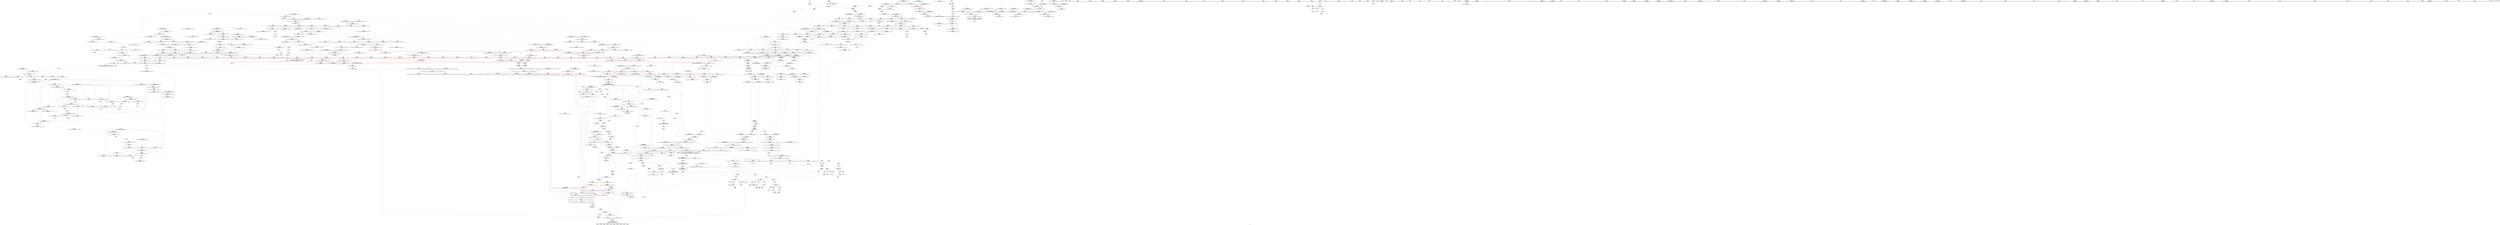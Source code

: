 digraph "SVFG" {
	label="SVFG";

	Node0x55f6422a2830 [shape=record,color=grey,label="{NodeID: 0\nNullPtr}"];
	Node0x55f6422a2830 -> Node0x55f6422fb480[style=solid];
	Node0x55f6423e87b0 [shape=record,color=black,label="{NodeID: 1550\n266 = PHI(365, )\n}"];
	Node0x55f6423e87b0 -> Node0x55f64231b0b0[style=solid];
	Node0x55f642303b60 [shape=record,color=red,label="{NodeID: 443\n751\<--748\nthis1\<--this.addr\n_ZN9__gnu_cxx5__ops14_Iter_less_valC2ENS0_15_Iter_less_iterE\n}"];
	Node0x55f6422f7d90 [shape=record,color=green,label="{NodeID: 111\n593\<--594\nagg.tmp\<--agg.tmp_field_insensitive\n_ZSt10__pop_heapIPiN9__gnu_cxx5__ops15_Iter_less_iterEEvT_S4_S4_RT0_\n}"];
	Node0x55f6423f2c10 [shape=record,color=black,label="{NodeID: 1661\n1130 = PHI(1056, 1096, )\n0th arg _ZSt25__unguarded_linear_insertIPiN9__gnu_cxx5__ops14_Val_less_iterEEvT_T0_ }"];
	Node0x55f6423f2c10 -> Node0x55f64231feb0[style=solid];
	Node0x55f642319270 [shape=record,color=red,label="{NodeID: 554\n1270\<--1244\n\<--__first.addr\n_ZNSt20__copy_move_backwardILb1ELb1ESt26random_access_iterator_tagE13__copy_move_bIiEEPT_PKS3_S6_S4_\n}"];
	Node0x55f642319270 -> Node0x55f642305660[style=solid];
	Node0x55f6422fc350 [shape=record,color=black,label="{NodeID: 222\n365\<--405\n_ZSt27__unguarded_partition_pivotIPiN9__gnu_cxx5__ops15_Iter_less_iterEET_S4_S4_T0__ret\<--call\n_ZSt27__unguarded_partition_pivotIPiN9__gnu_cxx5__ops15_Iter_less_iterEET_S4_S4_T0_\n|{<s0>14}}"];
	Node0x55f6422fc350:s0 -> Node0x55f6423e87b0[style=solid,color=blue];
	Node0x55f64231ecd0 [shape=record,color=blue,label="{NodeID: 665\n917\<--943\n__last.addr\<--incdec.ptr7\n_ZSt21__unguarded_partitionIPiN9__gnu_cxx5__ops15_Iter_less_iterEET_S4_S4_S4_T0_\n}"];
	Node0x55f64231ecd0 -> Node0x55f6423704b0[style=dashed];
	Node0x55f642309eb0 [shape=record,color=red,label="{NodeID: 333\n271\<--224\n\<--__last.addr\n_ZSt16__introsort_loopIPilN9__gnu_cxx5__ops15_Iter_less_iterEEvT_S4_T0_T1_\n|{<s0>15}}"];
	Node0x55f642309eb0:s0 -> Node0x55f6423ed8e0[style=solid,color=red];
	Node0x55f64236b390 [shape=record,color=black,label="{NodeID: 1108\nMR_6V_2 = PHI(MR_6V_1, MR_6V_3, )\npts\{11 \}\n|{<s0>23|<s1>56|<s2>57|<s3>58}}"];
	Node0x55f64236b390:s0 -> Node0x55f642397e50[style=dashed,color=blue];
	Node0x55f64236b390:s1 -> Node0x55f6423839d0[style=dashed,color=red];
	Node0x55f64236b390:s2 -> Node0x55f6423839d0[style=dashed,color=red];
	Node0x55f64236b390:s3 -> Node0x55f642382100[style=dashed,color=red];
	Node0x55f6422f3db0 [shape=record,color=green,label="{NodeID: 1\n5\<--1\n\<--dummyObj\nCan only get source location for instruction, argument, global var or function.}"];
	Node0x55f6423e88f0 [shape=record,color=black,label="{NodeID: 1551\n284 = PHI()\n}"];
	Node0x55f6423e88f0 -> Node0x55f6422fbda0[style=solid];
	Node0x55f6423e88f0 -> Node0x55f6422fbe70[style=solid];
	Node0x55f642303c30 [shape=record,color=red,label="{NodeID: 444\n786\<--759\n\<--__first.addr\n_ZSt11__push_heapIPiliN9__gnu_cxx5__ops14_Iter_less_valEEvT_T0_S5_T1_RT2_\n}"];
	Node0x55f642303c30 -> Node0x55f6423077b0[style=solid];
	Node0x55f6423839d0 [shape=record,color=yellow,style=double,label="{NodeID: 1219\n6V_1 = ENCHI(MR_6V_0)\npts\{11 \}\nFun[_ZNK9__gnu_cxx5__ops15_Iter_less_iterclIPiS3_EEbT_T0_]}"];
	Node0x55f6423839d0 -> Node0x55f6423017a0[style=dashed];
	Node0x55f6423839d0 -> Node0x55f642301870[style=dashed];
	Node0x55f6422f7e60 [shape=record,color=green,label="{NodeID: 112\n622\<--623\n__t.addr\<--__t.addr_field_insensitive\n_ZSt4moveIRiEONSt16remove_referenceIT_E4typeEOS2_\n}"];
	Node0x55f6422f7e60 -> Node0x55f642302160[style=solid];
	Node0x55f6422f7e60 -> Node0x55f64231cdf0[style=solid];
	Node0x55f6423f2d60 [shape=record,color=black,label="{NodeID: 1662\n738 = PHI(632, )\n0th arg _ZSt4moveIRN9__gnu_cxx5__ops15_Iter_less_iterEEONSt16remove_referenceIT_E4typeEOS5_ }"];
	Node0x55f6423f2d60 -> Node0x55f64231d950[style=solid];
	Node0x55f642319340 [shape=record,color=red,label="{NodeID: 555\n1255\<--1246\n\<--__last.addr\n_ZNSt20__copy_move_backwardILb1ELb1ESt26random_access_iterator_tagE13__copy_move_bIiEEPT_PKS3_S6_S4_\n}"];
	Node0x55f642319340 -> Node0x55f6423053f0[style=solid];
	Node0x55f6422fc420 [shape=record,color=black,label="{NodeID: 223\n473\<--471\nsub.ptr.lhs.cast\<--\n_ZSt11__sort_heapIPiN9__gnu_cxx5__ops15_Iter_less_iterEEvT_S4_RT0_\n}"];
	Node0x55f6422fc420 -> Node0x55f64233c690[style=solid];
	Node0x55f64231eda0 [shape=record,color=blue,label="{NodeID: 666\n915\<--956\n__first.addr\<--incdec.ptr9\n_ZSt21__unguarded_partitionIPiN9__gnu_cxx5__ops15_Iter_less_iterEET_S4_S4_S4_T0_\n}"];
	Node0x55f64231eda0 -> Node0x55f64237e6d0[style=dashed];
	Node0x55f642309f80 [shape=record,color=red,label="{NodeID: 334\n249\<--226\n\<--__depth_limit.addr\n_ZSt16__introsort_loopIPilN9__gnu_cxx5__ops15_Iter_less_iterEEvT_S4_T0_T1_\n}"];
	Node0x55f642309f80 -> Node0x55f64233cb10[style=solid];
	Node0x55f6422f3e40 [shape=record,color=green,label="{NodeID: 2\n12\<--1\n.str\<--dummyObj\nGlob }"];
	Node0x55f6423e89f0 [shape=record,color=black,label="{NodeID: 1552\n405 = PHI(909, )\n}"];
	Node0x55f6423e89f0 -> Node0x55f6422fc350[style=solid];
	Node0x55f642303d00 [shape=record,color=red,label="{NodeID: 445\n796\<--759\n\<--__first.addr\n_ZSt11__push_heapIPiliN9__gnu_cxx5__ops14_Iter_less_valEEvT_T0_S5_T1_RT2_\n}"];
	Node0x55f642303d00 -> Node0x55f642307880[style=solid];
	Node0x55f6422f7f30 [shape=record,color=green,label="{NodeID: 113\n632\<--633\n__comp\<--__comp_field_insensitive\n_ZSt13__adjust_heapIPiliN9__gnu_cxx5__ops15_Iter_less_iterEEvT_T0_S5_T1_T2_\n|{<s0>35|<s1>38}}"];
	Node0x55f6422f7f30:s0 -> Node0x55f6423ee8c0[style=solid,color=red];
	Node0x55f6422f7f30:s1 -> Node0x55f6423f2d60[style=solid,color=red];
	Node0x55f6423f2e70 [shape=record,color=black,label="{NodeID: 1663\n1289 = PHI(1131, )\n0th arg _ZNK9__gnu_cxx5__ops14_Val_less_iterclIiPiEEbRT_T0_ }"];
	Node0x55f6423f2e70 -> Node0x55f642321090[style=solid];
	Node0x55f642319410 [shape=record,color=red,label="{NodeID: 556\n1265\<--1248\n\<--__result.addr\n_ZNSt20__copy_move_backwardILb1ELb1ESt26random_access_iterator_tagE13__copy_move_bIiEEPT_PKS3_S6_S4_\n}"];
	Node0x55f642319410 -> Node0x55f642307af0[style=solid];
	Node0x55f6422fc4f0 [shape=record,color=black,label="{NodeID: 224\n474\<--472\nsub.ptr.rhs.cast\<--\n_ZSt11__sort_heapIPiN9__gnu_cxx5__ops15_Iter_less_iterEEvT_S4_RT0_\n}"];
	Node0x55f6422fc4f0 -> Node0x55f64233c690[style=solid];
	Node0x55f64231ee70 [shape=record,color=blue,label="{NodeID: 667\n962\<--960\n__a.addr\<--__a\n_ZSt9iter_swapIPiS0_EvT_T0_\n}"];
	Node0x55f64231ee70 -> Node0x55f642316690[style=dashed];
	Node0x55f64230a050 [shape=record,color=red,label="{NodeID: 335\n260\<--226\n\<--__depth_limit.addr\n_ZSt16__introsort_loopIPilN9__gnu_cxx5__ops15_Iter_less_iterEEvT_S4_T0_T1_\n}"];
	Node0x55f64230a050 -> Node0x55f642337710[style=solid];
	Node0x55f6422f40f0 [shape=record,color=green,label="{NodeID: 3\n14\<--1\n.str.1\<--dummyObj\nGlob }"];
	Node0x55f6423e8b30 [shape=record,color=black,label="{NodeID: 1553\n860 = PHI(558, )\n}"];
	Node0x55f642303dd0 [shape=record,color=red,label="{NodeID: 446\n801\<--759\n\<--__first.addr\n_ZSt11__push_heapIPiliN9__gnu_cxx5__ops14_Iter_less_valEEvT_T0_S5_T1_RT2_\n}"];
	Node0x55f642303dd0 -> Node0x55f642307950[style=solid];
	Node0x55f6422f8000 [shape=record,color=green,label="{NodeID: 114\n634\<--635\n__first.addr\<--__first.addr_field_insensitive\n_ZSt13__adjust_heapIPiliN9__gnu_cxx5__ops15_Iter_less_iterEEvT_T0_S5_T1_T2_\n}"];
	Node0x55f6422f8000 -> Node0x55f642302230[style=solid];
	Node0x55f6422f8000 -> Node0x55f642302300[style=solid];
	Node0x55f6422f8000 -> Node0x55f6423023d0[style=solid];
	Node0x55f6422f8000 -> Node0x55f6423024a0[style=solid];
	Node0x55f6422f8000 -> Node0x55f642302570[style=solid];
	Node0x55f6422f8000 -> Node0x55f642302640[style=solid];
	Node0x55f6422f8000 -> Node0x55f642302710[style=solid];
	Node0x55f6422f8000 -> Node0x55f64231cec0[style=solid];
	Node0x55f6423f2f80 [shape=record,color=black,label="{NodeID: 1664\n1290 = PHI(1135, )\n1st arg _ZNK9__gnu_cxx5__ops14_Val_less_iterclIiPiEEbRT_T0_ }"];
	Node0x55f6423f2f80 -> Node0x55f642321160[style=solid];
	Node0x55f6423194e0 [shape=record,color=red,label="{NodeID: 557\n1278\<--1248\n\<--__result.addr\n_ZNSt20__copy_move_backwardILb1ELb1ESt26random_access_iterator_tagE13__copy_move_bIiEEPT_PKS3_S6_S4_\n}"];
	Node0x55f6423194e0 -> Node0x55f642307bc0[style=solid];
	Node0x55f6422fc5c0 [shape=record,color=black,label="{NodeID: 225\n513\<--511\nsub.ptr.lhs.cast\<--\n_ZSt11__make_heapIPiN9__gnu_cxx5__ops15_Iter_less_iterEEvT_S4_RT0_\n}"];
	Node0x55f6422fc5c0 -> Node0x55f642338190[style=solid];
	Node0x55f64231ef40 [shape=record,color=blue,label="{NodeID: 668\n964\<--961\n__b.addr\<--__b\n_ZSt9iter_swapIPiS0_EvT_T0_\n}"];
	Node0x55f64231ef40 -> Node0x55f642316760[style=dashed];
	Node0x55f64230a120 [shape=record,color=red,label="{NodeID: 336\n272\<--226\n\<--__depth_limit.addr\n_ZSt16__introsort_loopIPilN9__gnu_cxx5__ops15_Iter_less_iterEEvT_S4_T0_T1_\n|{<s0>15}}"];
	Node0x55f64230a120:s0 -> Node0x55f6423eda30[style=solid,color=red];
	Node0x55f64236d2b0 [shape=record,color=black,label="{NodeID: 1111\nMR_6V_4 = PHI(MR_6V_5, MR_6V_3, )\npts\{11 \}\n|{<s0>12}}"];
	Node0x55f64236d2b0:s0 -> Node0x55f642378bb0[style=dashed,color=blue];
	Node0x55f6422f41b0 [shape=record,color=green,label="{NodeID: 4\n16\<--1\n.str.2\<--dummyObj\nGlob }"];
	Node0x55f6423e8c40 [shape=record,color=black,label="{NodeID: 1554\n864 = PHI(558, )\n}"];
	Node0x55f642303ea0 [shape=record,color=red,label="{NodeID: 447\n814\<--759\n\<--__first.addr\n_ZSt11__push_heapIPiliN9__gnu_cxx5__ops14_Iter_less_valEEvT_T0_S5_T1_RT2_\n}"];
	Node0x55f642303ea0 -> Node0x55f642307a20[style=solid];
	Node0x55f6422fca80 [shape=record,color=green,label="{NodeID: 115\n636\<--637\n__holeIndex.addr\<--__holeIndex.addr_field_insensitive\n_ZSt13__adjust_heapIPiliN9__gnu_cxx5__ops15_Iter_less_iterEEvT_T0_S5_T1_T2_\n}"];
	Node0x55f6422fca80 -> Node0x55f6423027e0[style=solid];
	Node0x55f6422fca80 -> Node0x55f6423028b0[style=solid];
	Node0x55f6422fca80 -> Node0x55f642302980[style=solid];
	Node0x55f6422fca80 -> Node0x55f642302a50[style=solid];
	Node0x55f6422fca80 -> Node0x55f642302b20[style=solid];
	Node0x55f6422fca80 -> Node0x55f64231cf90[style=solid];
	Node0x55f6422fca80 -> Node0x55f64231d610[style=solid];
	Node0x55f6422fca80 -> Node0x55f64231d880[style=solid];
	Node0x55f6423f3090 [shape=record,color=black,label="{NodeID: 1665\n1291 = PHI(1150, )\n2nd arg _ZNK9__gnu_cxx5__ops14_Val_less_iterclIiPiEEbRT_T0_ }"];
	Node0x55f6423f3090 -> Node0x55f642321230[style=solid];
	Node0x55f6423195b0 [shape=record,color=red,label="{NodeID: 558\n1262\<--1250\n\<--_Num\n_ZNSt20__copy_move_backwardILb1ELb1ESt26random_access_iterator_tagE13__copy_move_bIiEEPT_PKS3_S6_S4_\n}"];
	Node0x55f6423195b0 -> Node0x55f642311470[style=solid];
	Node0x55f6422fc690 [shape=record,color=black,label="{NodeID: 226\n514\<--512\nsub.ptr.rhs.cast\<--\n_ZSt11__make_heapIPiN9__gnu_cxx5__ops15_Iter_less_iterEEvT_S4_RT0_\n}"];
	Node0x55f6422fc690 -> Node0x55f642338190[style=solid];
	Node0x55f64231f010 [shape=record,color=blue,label="{NodeID: 669\n977\<--975\n__a.addr\<--__a\n_ZSt4swapIiENSt9enable_ifIXsr6__and_ISt6__not_ISt15__is_tuple_likeIT_EESt21is_move_constructibleIS3_ESt18is_move_assignableIS3_EEE5valueEvE4typeERS3_SC_\n}"];
	Node0x55f64231f010 -> Node0x55f642316830[style=dashed];
	Node0x55f64231f010 -> Node0x55f642316900[style=dashed];
	Node0x55f64230a1f0 [shape=record,color=red,label="{NodeID: 337\n270\<--230\n\<--__cut\n_ZSt16__introsort_loopIPilN9__gnu_cxx5__ops15_Iter_less_iterEEvT_S4_T0_T1_\n|{<s0>15}}"];
	Node0x55f64230a1f0:s0 -> Node0x55f6423ed790[style=solid,color=red];
	Node0x55f6422f4270 [shape=record,color=green,label="{NodeID: 5\n18\<--1\n.str.3\<--dummyObj\nGlob }"];
	Node0x55f6423e8d50 [shape=record,color=black,label="{NodeID: 1555\n874 = PHI(558, )\n}"];
	Node0x55f642303f70 [shape=record,color=red,label="{NodeID: 448\n776\<--761\n\<--__holeIndex.addr\n_ZSt11__push_heapIPiliN9__gnu_cxx5__ops14_Iter_less_valEEvT_T0_S5_T1_RT2_\n}"];
	Node0x55f642303f70 -> Node0x55f6423366e0[style=solid];
	Node0x55f6422fcb10 [shape=record,color=green,label="{NodeID: 116\n638\<--639\n__len.addr\<--__len.addr_field_insensitive\n_ZSt13__adjust_heapIPiliN9__gnu_cxx5__ops15_Iter_less_iterEEvT_T0_S5_T1_T2_\n}"];
	Node0x55f6422fcb10 -> Node0x55f642302bf0[style=solid];
	Node0x55f6422fcb10 -> Node0x55f642302cc0[style=solid];
	Node0x55f6422fcb10 -> Node0x55f642302d90[style=solid];
	Node0x55f6422fcb10 -> Node0x55f64231d060[style=solid];
	Node0x55f6423f31a0 [shape=record,color=black,label="{NodeID: 1666\n820 = PHI(785, )\n0th arg _ZNK9__gnu_cxx5__ops14_Iter_less_valclIPiiEEbT_RT0_ }"];
	Node0x55f6423f31a0 -> Node0x55f64231e310[style=solid];
	Node0x55f642319680 [shape=record,color=red,label="{NodeID: 559\n1266\<--1250\n\<--_Num\n_ZNSt20__copy_move_backwardILb1ELb1ESt26random_access_iterator_tagE13__copy_move_bIiEEPT_PKS3_S6_S4_\n}"];
	Node0x55f642319680 -> Node0x55f64233bf10[style=solid];
	Node0x55f6422fc760 [shape=record,color=black,label="{NodeID: 227\n522\<--520\nsub.ptr.lhs.cast1\<--\n_ZSt11__make_heapIPiN9__gnu_cxx5__ops15_Iter_less_iterEEvT_S4_RT0_\n}"];
	Node0x55f6422fc760 -> Node0x55f642338610[style=solid];
	Node0x55f64231f0e0 [shape=record,color=blue,label="{NodeID: 670\n979\<--976\n__b.addr\<--__b\n_ZSt4swapIiENSt9enable_ifIXsr6__and_ISt6__not_ISt15__is_tuple_likeIT_EESt21is_move_constructibleIS3_ESt18is_move_assignableIS3_EEE5valueEvE4typeERS3_SC_\n}"];
	Node0x55f64231f0e0 -> Node0x55f6423169d0[style=dashed];
	Node0x55f64231f0e0 -> Node0x55f642316aa0[style=dashed];
	Node0x55f64230a2c0 [shape=record,color=red,label="{NodeID: 338\n274\<--230\n\<--__cut\n_ZSt16__introsort_loopIPilN9__gnu_cxx5__ops15_Iter_less_iterEEvT_S4_T0_T1_\n}"];
	Node0x55f64230a2c0 -> Node0x55f64231b180[style=solid];
	Node0x55f6422f4ae0 [shape=record,color=green,label="{NodeID: 6\n49\<--1\n\<--dummyObj\nCan only get source location for instruction, argument, global var or function.}"];
	Node0x55f6423e8e60 [shape=record,color=black,label="{NodeID: 1556\n888 = PHI(558, )\n}"];
	Node0x55f642304040 [shape=record,color=red,label="{NodeID: 449\n781\<--761\n\<--__holeIndex.addr\n_ZSt11__push_heapIPiliN9__gnu_cxx5__ops14_Iter_less_valEEvT_T0_S5_T1_RT2_\n}"];
	Node0x55f642304040 -> Node0x55f64233d290[style=solid];
	Node0x55f6422fcbe0 [shape=record,color=green,label="{NodeID: 117\n640\<--641\n__value.addr\<--__value.addr_field_insensitive\n_ZSt13__adjust_heapIPiliN9__gnu_cxx5__ops15_Iter_less_iterEEvT_T0_S5_T1_T2_\n|{|<s1>40}}"];
	Node0x55f6422fcbe0 -> Node0x55f64231d130[style=solid];
	Node0x55f6422fcbe0:s1 -> Node0x55f6423f12d0[style=solid,color=red];
	Node0x55f6423f32b0 [shape=record,color=black,label="{NodeID: 1667\n821 = PHI(788, )\n1st arg _ZNK9__gnu_cxx5__ops14_Iter_less_valclIPiiEEbT_RT0_ }"];
	Node0x55f6423f32b0 -> Node0x55f64231e3e0[style=solid];
	Node0x55f642319750 [shape=record,color=red,label="{NodeID: 560\n1272\<--1250\n\<--_Num\n_ZNSt20__copy_move_backwardILb1ELb1ESt26random_access_iterator_tagE13__copy_move_bIiEEPT_PKS3_S6_S4_\n}"];
	Node0x55f642319750 -> Node0x55f64233bd90[style=solid];
	Node0x55f6422fc830 [shape=record,color=black,label="{NodeID: 228\n523\<--521\nsub.ptr.rhs.cast2\<--\n_ZSt11__make_heapIPiN9__gnu_cxx5__ops15_Iter_less_iterEEvT_S4_RT0_\n}"];
	Node0x55f6422fc830 -> Node0x55f642338610[style=solid];
	Node0x55f64231f1b0 [shape=record,color=blue,label="{NodeID: 671\n981\<--987\n__tmp\<--\n_ZSt4swapIiENSt9enable_ifIXsr6__and_ISt6__not_ISt15__is_tuple_likeIT_EESt21is_move_constructibleIS3_ESt18is_move_assignableIS3_EEE5valueEvE4typeERS3_SC_\n}"];
	Node0x55f64231f1b0 -> Node0x55f642316c40[style=dashed];
	Node0x55f64231f1b0 -> Node0x55f642316d10[style=dashed];
	Node0x55f64230a390 [shape=record,color=red,label="{NodeID: 339\n283\<--280\n\<--__n.addr\n_ZSt4__lgl\n}"];
	Node0x55f64236e1b0 [shape=record,color=black,label="{NodeID: 1114\nMR_6V_2 = PHI(MR_6V_4, MR_6V_1, )\npts\{11 \}\n|{<s0>24}}"];
	Node0x55f64236e1b0:s0 -> Node0x55f6423722b0[style=dashed,color=blue];
	Node0x55f6422f4b70 [shape=record,color=green,label="{NodeID: 7\n90\<--1\n\<--dummyObj\nCan only get source location for instruction, argument, global var or function.}"];
	Node0x55f6423e8fa0 [shape=record,color=black,label="{NodeID: 1557\n535 = PHI(620, )\n}"];
	Node0x55f6423e8fa0 -> Node0x55f642301390[style=solid];
	Node0x55f642304110 [shape=record,color=red,label="{NodeID: 450\n802\<--761\n\<--__holeIndex.addr\n_ZSt11__push_heapIPiliN9__gnu_cxx5__ops14_Iter_less_valEEvT_T0_S5_T1_RT2_\n}"];
	Node0x55f6422fccb0 [shape=record,color=green,label="{NodeID: 118\n642\<--643\n__topIndex\<--__topIndex_field_insensitive\n_ZSt13__adjust_heapIPiliN9__gnu_cxx5__ops15_Iter_less_iterEEvT_T0_S5_T1_T2_\n}"];
	Node0x55f6422fccb0 -> Node0x55f642302e60[style=solid];
	Node0x55f6422fccb0 -> Node0x55f64231d200[style=solid];
	Node0x55f6423f33c0 [shape=record,color=black,label="{NodeID: 1668\n822 = PHI(765, )\n2nd arg _ZNK9__gnu_cxx5__ops14_Iter_less_valclIPiiEEbT_RT0_ }"];
	Node0x55f6423f33c0 -> Node0x55f64231e4b0[style=solid];
	Node0x55f642319820 [shape=record,color=red,label="{NodeID: 561\n1279\<--1250\n\<--_Num\n_ZNSt20__copy_move_backwardILb1ELb1ESt26random_access_iterator_tagE13__copy_move_bIiEEPT_PKS3_S6_S4_\n}"];
	Node0x55f642319820 -> Node0x55f642339c90[style=solid];
	Node0x55f6422fc900 [shape=record,color=black,label="{NodeID: 229\n558\<--576\n_ZNK9__gnu_cxx5__ops15_Iter_less_iterclIPiS3_EEbT_T0__ret\<--cmp\n_ZNK9__gnu_cxx5__ops15_Iter_less_iterclIPiS3_EEbT_T0_\n|{<s0>25|<s1>35|<s2>45|<s3>46|<s4>48|<s5>51|<s6>53|<s7>56|<s8>57|<s9>63}}"];
	Node0x55f6422fc900:s0 -> Node0x55f6423e84a0[style=solid,color=blue];
	Node0x55f6422fc900:s1 -> Node0x55f6423e7f40[style=solid,color=blue];
	Node0x55f6422fc900:s2 -> Node0x55f6423e8b30[style=solid,color=blue];
	Node0x55f6422fc900:s3 -> Node0x55f6423e8c40[style=solid,color=blue];
	Node0x55f6422fc900:s4 -> Node0x55f6423e8d50[style=solid,color=blue];
	Node0x55f6422fc900:s5 -> Node0x55f6423e8e60[style=solid,color=blue];
	Node0x55f6422fc900:s6 -> Node0x55f6423e9df0[style=solid,color=blue];
	Node0x55f6422fc900:s7 -> Node0x55f6423e9f00[style=solid,color=blue];
	Node0x55f6422fc900:s8 -> Node0x55f6423ea010[style=solid,color=blue];
	Node0x55f6422fc900:s9 -> Node0x55f6423ea570[style=solid,color=blue];
	Node0x55f64231f280 [shape=record,color=blue,label="{NodeID: 672\n992\<--991\n\<--\n_ZSt4swapIiENSt9enable_ifIXsr6__and_ISt6__not_ISt15__is_tuple_likeIT_EESt21is_move_constructibleIS3_ESt18is_move_assignableIS3_EEE5valueEvE4typeERS3_SC_\n}"];
	Node0x55f64231f280 -> Node0x55f642316d10[style=dashed];
	Node0x55f64231f280 -> Node0x55f64231f350[style=dashed];
	Node0x55f64230a460 [shape=record,color=red,label="{NodeID: 340\n311\<--298\n\<--__first.addr\n_ZSt22__final_insertion_sortIPiN9__gnu_cxx5__ops15_Iter_less_iterEEvT_S4_T0_\n}"];
	Node0x55f64230a460 -> Node0x55f6422fc0e0[style=solid];
	Node0x55f64236e6b0 [shape=record,color=black,label="{NodeID: 1115\nMR_90V_2 = PHI(MR_90V_3, MR_90V_1, )\npts\{501 \}\n}"];
	Node0x55f6422f4c30 [shape=record,color=green,label="{NodeID: 8\n196\<--1\n\<--dummyObj\nCan only get source location for instruction, argument, global var or function.}"];
	Node0x55f6423e9170 [shape=record,color=black,label="{NodeID: 1558\n543 = PHI(620, )\n}"];
	Node0x55f6423e9170 -> Node0x55f642301460[style=solid];
	Node0x55f6423041e0 [shape=record,color=red,label="{NodeID: 451\n807\<--761\n\<--__holeIndex.addr\n_ZSt11__push_heapIPiliN9__gnu_cxx5__ops14_Iter_less_valEEvT_T0_S5_T1_RT2_\n}"];
	Node0x55f6423041e0 -> Node0x55f642338910[style=solid];
	Node0x55f6422fcd80 [shape=record,color=green,label="{NodeID: 119\n644\<--645\n__secondChild\<--__secondChild_field_insensitive\n_ZSt13__adjust_heapIPiliN9__gnu_cxx5__ops15_Iter_less_iterEEvT_T0_S5_T1_T2_\n}"];
	Node0x55f6422fcd80 -> Node0x55f642302f30[style=solid];
	Node0x55f6422fcd80 -> Node0x55f642303000[style=solid];
	Node0x55f6422fcd80 -> Node0x55f6423030d0[style=solid];
	Node0x55f6422fcd80 -> Node0x55f6423031a0[style=solid];
	Node0x55f6422fcd80 -> Node0x55f642303270[style=solid];
	Node0x55f6422fcd80 -> Node0x55f642303340[style=solid];
	Node0x55f6422fcd80 -> Node0x55f642303410[style=solid];
	Node0x55f6422fcd80 -> Node0x55f6423034e0[style=solid];
	Node0x55f6422fcd80 -> Node0x55f6423035b0[style=solid];
	Node0x55f6422fcd80 -> Node0x55f642303680[style=solid];
	Node0x55f6422fcd80 -> Node0x55f642303750[style=solid];
	Node0x55f6422fcd80 -> Node0x55f64231d2d0[style=solid];
	Node0x55f6422fcd80 -> Node0x55f64231d3a0[style=solid];
	Node0x55f6422fcd80 -> Node0x55f64231d470[style=solid];
	Node0x55f6422fcd80 -> Node0x55f64231d6e0[style=solid];
	Node0x55f6423198f0 [shape=record,color=red,label="{NodeID: 562\n1301\<--1292\nthis1\<--this.addr\n_ZNK9__gnu_cxx5__ops14_Val_less_iterclIiPiEEbRT_T0_\n}"];
	Node0x55f6422fc9d0 [shape=record,color=black,label="{NodeID: 230\n611\<--609\nsub.ptr.lhs.cast\<--\n_ZSt10__pop_heapIPiN9__gnu_cxx5__ops15_Iter_less_iterEEvT_S4_S4_RT0_\n}"];
	Node0x55f6422fc9d0 -> Node0x55f64233aa10[style=solid];
	Node0x55f64231f350 [shape=record,color=blue,label="{NodeID: 673\n996\<--995\n\<--\n_ZSt4swapIiENSt9enable_ifIXsr6__and_ISt6__not_ISt15__is_tuple_likeIT_EESt21is_move_constructibleIS3_ESt18is_move_assignableIS3_EEE5valueEvE4typeERS3_SC_\n|{<s0>59}}"];
	Node0x55f64231f350:s0 -> Node0x55f642398ed0[style=dashed,color=blue];
	Node0x55f64230a530 [shape=record,color=red,label="{NodeID: 341\n318\<--298\n\<--__first.addr\n_ZSt22__final_insertion_sortIPiN9__gnu_cxx5__ops15_Iter_less_iterEEvT_S4_T0_\n|{<s0>17}}"];
	Node0x55f64230a530:s0 -> Node0x55f6423f0590[style=solid,color=red];
	Node0x55f64236ebb0 [shape=record,color=black,label="{NodeID: 1116\nMR_92V_2 = PHI(MR_92V_4, MR_92V_1, )\npts\{503 \}\n}"];
	Node0x55f6422f4d30 [shape=record,color=green,label="{NodeID: 9\n201\<--1\n\<--dummyObj\nCan only get source location for instruction, argument, global var or function.}"];
	Node0x55f6423e92b0 [shape=record,color=black,label="{NodeID: 1559\n600 = PHI(620, )\n}"];
	Node0x55f6423e92b0 -> Node0x55f642301ef0[style=solid];
	Node0x55f6423042b0 [shape=record,color=red,label="{NodeID: 452\n815\<--761\n\<--__holeIndex.addr\n_ZSt11__push_heapIPiliN9__gnu_cxx5__ops14_Iter_less_valEEvT_T0_S5_T1_RT2_\n}"];
	Node0x55f6422fce50 [shape=record,color=green,label="{NodeID: 120\n646\<--647\n__cmp\<--__cmp_field_insensitive\n_ZSt13__adjust_heapIPiliN9__gnu_cxx5__ops15_Iter_less_iterEEvT_T0_S5_T1_T2_\n|{<s0>39|<s1>41}}"];
	Node0x55f6422fce50:s0 -> Node0x55f6423ee7b0[style=solid,color=red];
	Node0x55f6422fce50:s1 -> Node0x55f6423ec5b0[style=solid,color=red];
	Node0x55f6423199c0 [shape=record,color=red,label="{NodeID: 563\n1302\<--1294\n\<--__val.addr\n_ZNK9__gnu_cxx5__ops14_Val_less_iterclIiPiEEbRT_T0_\n}"];
	Node0x55f6423199c0 -> Node0x55f642319b60[style=solid];
	Node0x55f642304bd0 [shape=record,color=black,label="{NodeID: 231\n612\<--610\nsub.ptr.rhs.cast\<--\n_ZSt10__pop_heapIPiN9__gnu_cxx5__ops15_Iter_less_iterEEvT_S4_S4_RT0_\n}"];
	Node0x55f642304bd0 -> Node0x55f64233aa10[style=solid];
	Node0x55f64231f420 [shape=record,color=blue,label="{NodeID: 674\n1007\<--1003\n__first.addr\<--__first\n_ZSt16__insertion_sortIPiN9__gnu_cxx5__ops15_Iter_less_iterEEvT_S4_T0_\n}"];
	Node0x55f64231f420 -> Node0x55f642316de0[style=dashed];
	Node0x55f64231f420 -> Node0x55f642316eb0[style=dashed];
	Node0x55f64231f420 -> Node0x55f642316f80[style=dashed];
	Node0x55f64231f420 -> Node0x55f642317050[style=dashed];
	Node0x55f64231f420 -> Node0x55f642317120[style=dashed];
	Node0x55f64230a600 [shape=record,color=red,label="{NodeID: 342\n319\<--298\n\<--__first.addr\n_ZSt22__final_insertion_sortIPiN9__gnu_cxx5__ops15_Iter_less_iterEEvT_S4_T0_\n}"];
	Node0x55f64230a600 -> Node0x55f6423060f0[style=solid];
	Node0x55f64236f0b0 [shape=record,color=black,label="{NodeID: 1117\nMR_94V_2 = PHI(MR_94V_4, MR_94V_1, )\npts\{505 \}\n}"];
	Node0x55f6422f4e30 [shape=record,color=green,label="{NodeID: 10\n247\<--1\n\<--dummyObj\nCan only get source location for instruction, argument, global var or function.}"];
	Node0x55f6423e93f0 [shape=record,color=black,label="{NodeID: 1560\n604 = PHI(620, )\n}"];
	Node0x55f6423e93f0 -> Node0x55f642301fc0[style=solid];
	Node0x55f642304380 [shape=record,color=red,label="{NodeID: 453\n782\<--763\n\<--__topIndex.addr\n_ZSt11__push_heapIPiliN9__gnu_cxx5__ops14_Iter_less_valEEvT_T0_S5_T1_RT2_\n}"];
	Node0x55f642304380 -> Node0x55f64233d290[style=solid];
	Node0x55f6422fcf20 [shape=record,color=green,label="{NodeID: 121\n648\<--649\nagg.tmp\<--agg.tmp_field_insensitive\n_ZSt13__adjust_heapIPiliN9__gnu_cxx5__ops15_Iter_less_iterEEvT_T0_S5_T1_T2_\n}"];
	Node0x55f642319a90 [shape=record,color=red,label="{NodeID: 564\n1304\<--1296\n\<--__it.addr\n_ZNK9__gnu_cxx5__ops14_Val_less_iterclIiPiEEbRT_T0_\n}"];
	Node0x55f642319a90 -> Node0x55f642319c30[style=solid];
	Node0x55f642304ca0 [shape=record,color=black,label="{NodeID: 232\n620\<--625\n_ZSt4moveIRiEONSt16remove_referenceIT_E4typeEOS2__ret\<--\n_ZSt4moveIRiEONSt16remove_referenceIT_E4typeEOS2_\n|{<s0>28|<s1>29|<s2>31|<s3>32|<s4>33|<s5>36|<s6>37|<s7>40|<s8>43|<s9>44|<s10>60|<s11>61|<s12>62|<s13>64|<s14>66|<s15>74|<s16>76|<s17>77}}"];
	Node0x55f642304ca0:s0 -> Node0x55f6423e8fa0[style=solid,color=blue];
	Node0x55f642304ca0:s1 -> Node0x55f6423e9170[style=solid,color=blue];
	Node0x55f642304ca0:s2 -> Node0x55f6423e92b0[style=solid,color=blue];
	Node0x55f642304ca0:s3 -> Node0x55f6423e93f0[style=solid,color=blue];
	Node0x55f642304ca0:s4 -> Node0x55f6423e9530[style=solid,color=blue];
	Node0x55f642304ca0:s5 -> Node0x55f6423e80a0[style=solid,color=blue];
	Node0x55f642304ca0:s6 -> Node0x55f6423e9670[style=solid,color=blue];
	Node0x55f642304ca0:s7 -> Node0x55f6423e98c0[style=solid,color=blue];
	Node0x55f642304ca0:s8 -> Node0x55f6423e9b70[style=solid,color=blue];
	Node0x55f642304ca0:s9 -> Node0x55f6423e9cb0[style=solid,color=blue];
	Node0x55f642304ca0:s10 -> Node0x55f6423ea120[style=solid,color=blue];
	Node0x55f642304ca0:s11 -> Node0x55f6423ea2f0[style=solid,color=blue];
	Node0x55f642304ca0:s12 -> Node0x55f6423ea430[style=solid,color=blue];
	Node0x55f642304ca0:s13 -> Node0x55f6423ea680[style=solid,color=blue];
	Node0x55f642304ca0:s14 -> Node0x55f6423ea900[style=solid,color=blue];
	Node0x55f642304ca0:s15 -> Node0x55f6423eae30[style=solid,color=blue];
	Node0x55f642304ca0:s16 -> Node0x55f6423eb080[style=solid,color=blue];
	Node0x55f642304ca0:s17 -> Node0x55f6423eb1f0[style=solid,color=blue];
	Node0x55f64231f4f0 [shape=record,color=blue,label="{NodeID: 675\n1009\<--1004\n__last.addr\<--__last\n_ZSt16__insertion_sortIPiN9__gnu_cxx5__ops15_Iter_less_iterEEvT_S4_T0_\n}"];
	Node0x55f64231f4f0 -> Node0x55f6423171f0[style=dashed];
	Node0x55f64231f4f0 -> Node0x55f6423172c0[style=dashed];
	Node0x55f64230a6d0 [shape=record,color=red,label="{NodeID: 343\n324\<--298\n\<--__first.addr\n_ZSt22__final_insertion_sortIPiN9__gnu_cxx5__ops15_Iter_less_iterEEvT_S4_T0_\n}"];
	Node0x55f64230a6d0 -> Node0x55f6423061c0[style=solid];
	Node0x55f64236f5b0 [shape=record,color=black,label="{NodeID: 1118\nMR_6V_5 = PHI(MR_6V_4, MR_6V_2, MR_6V_2, )\npts\{11 \}\n|{|<s1>41}}"];
	Node0x55f64236f5b0 -> Node0x55f6423039c0[style=dashed];
	Node0x55f64236f5b0:s1 -> Node0x55f6423795b0[style=dashed,color=red];
	Node0x55f6422f4f30 [shape=record,color=green,label="{NodeID: 11\n251\<--1\n\<--dummyObj\nCan only get source location for instruction, argument, global var or function.|{<s0>34}}"];
	Node0x55f6422f4f30:s0 -> Node0x55f6423f2820[style=solid,color=red];
	Node0x55f6423e9530 [shape=record,color=black,label="{NodeID: 1561\n615 = PHI(620, )\n}"];
	Node0x55f6423e9530 -> Node0x55f642302090[style=solid];
	Node0x55f642304450 [shape=record,color=red,label="{NodeID: 454\n785\<--767\n\<--__comp.addr\n_ZSt11__push_heapIPiliN9__gnu_cxx5__ops14_Iter_less_valEEvT_T0_S5_T1_RT2_\n|{<s0>42}}"];
	Node0x55f642304450:s0 -> Node0x55f6423f31a0[style=solid,color=red];
	Node0x55f6422fcff0 [shape=record,color=green,label="{NodeID: 122\n723\<--724\n_ZSt4moveIRN9__gnu_cxx5__ops15_Iter_less_iterEEONSt16remove_referenceIT_E4typeEOS5_\<--_ZSt4moveIRN9__gnu_cxx5__ops15_Iter_less_iterEEONSt16remove_referenceIT_E4typeEOS5__field_insensitive\n}"];
	Node0x55f642319b60 [shape=record,color=red,label="{NodeID: 565\n1303\<--1302\n\<--\n_ZNK9__gnu_cxx5__ops14_Val_less_iterclIiPiEEbRT_T0_\n}"];
	Node0x55f642319b60 -> Node0x55f64233db90[style=solid];
	Node0x55f642304d70 [shape=record,color=black,label="{NodeID: 233\n737\<--742\n_ZSt4moveIRN9__gnu_cxx5__ops15_Iter_less_iterEEONSt16remove_referenceIT_E4typeEOS5__ret\<--\n_ZSt4moveIRN9__gnu_cxx5__ops15_Iter_less_iterEEONSt16remove_referenceIT_E4typeEOS5_\n|{<s0>38}}"];
	Node0x55f642304d70:s0 -> Node0x55f6423e97b0[style=solid,color=blue];
	Node0x55f64231f5c0 [shape=record,color=blue,label="{NodeID: 676\n1011\<--1029\n__i\<--add.ptr\n_ZSt16__insertion_sortIPiN9__gnu_cxx5__ops15_Iter_less_iterEEvT_S4_T0_\n}"];
	Node0x55f64231f5c0 -> Node0x55f642317390[style=dashed];
	Node0x55f64231f5c0 -> Node0x55f642317460[style=dashed];
	Node0x55f64231f5c0 -> Node0x55f642317530[style=dashed];
	Node0x55f64231f5c0 -> Node0x55f642317600[style=dashed];
	Node0x55f64231f5c0 -> Node0x55f6423176d0[style=dashed];
	Node0x55f64231f5c0 -> Node0x55f6423177a0[style=dashed];
	Node0x55f64231f5c0 -> Node0x55f642317870[style=dashed];
	Node0x55f64231f5c0 -> Node0x55f64231f830[style=dashed];
	Node0x55f64231f5c0 -> Node0x55f64237f0d0[style=dashed];
	Node0x55f64230a7a0 [shape=record,color=red,label="{NodeID: 344\n331\<--298\n\<--__first.addr\n_ZSt22__final_insertion_sortIPiN9__gnu_cxx5__ops15_Iter_less_iterEEvT_S4_T0_\n|{<s0>19}}"];
	Node0x55f64230a7a0:s0 -> Node0x55f6423f0590[style=solid,color=red];
	Node0x55f64236fab0 [shape=record,color=black,label="{NodeID: 1119\nMR_123V_6 = PHI(MR_123V_5, MR_123V_3, MR_123V_3, )\npts\{637 \}\n}"];
	Node0x55f64236fab0 -> Node0x55f642302b20[style=dashed];
	Node0x55f6422f5030 [shape=record,color=green,label="{NodeID: 12\n262\<--1\n\<--dummyObj\nCan only get source location for instruction, argument, global var or function.}"];
	Node0x55f6423e9670 [shape=record,color=black,label="{NodeID: 1562\n712 = PHI(620, )\n}"];
	Node0x55f6423e9670 -> Node0x55f6423038f0[style=solid];
	Node0x55f642304520 [shape=record,color=red,label="{NodeID: 455\n787\<--769\n\<--__parent\n_ZSt11__push_heapIPiliN9__gnu_cxx5__ops14_Iter_less_valEEvT_T0_S5_T1_RT2_\n}"];
	Node0x55f6422fd0f0 [shape=record,color=green,label="{NodeID: 123\n726\<--727\n_ZN9__gnu_cxx5__ops14_Iter_less_valC2ENS0_15_Iter_less_iterE\<--_ZN9__gnu_cxx5__ops14_Iter_less_valC2ENS0_15_Iter_less_iterE_field_insensitive\n}"];
	Node0x55f642319c30 [shape=record,color=red,label="{NodeID: 566\n1305\<--1304\n\<--\n_ZNK9__gnu_cxx5__ops14_Val_less_iterclIiPiEEbRT_T0_\n}"];
	Node0x55f642319c30 -> Node0x55f64233db90[style=solid];
	Node0x55f642304e40 [shape=record,color=black,label="{NodeID: 234\n819\<--837\n_ZNK9__gnu_cxx5__ops14_Iter_less_valclIPiiEEbT_RT0__ret\<--cmp\n_ZNK9__gnu_cxx5__ops14_Iter_less_valclIPiiEEbT_RT0_\n|{<s0>42}}"];
	Node0x55f642304e40:s0 -> Node0x55f6423e9a30[style=solid,color=blue];
	Node0x55f64231f690 [shape=record,color=blue,label="{NodeID: 677\n1013\<--1042\n__val\<--\n_ZSt16__insertion_sortIPiN9__gnu_cxx5__ops15_Iter_less_iterEEvT_S4_T0_\n}"];
	Node0x55f64231f690 -> Node0x55f642317a10[style=dashed];
	Node0x55f64231f690 -> Node0x55f642374fb0[style=dashed];
	Node0x55f64230a870 [shape=record,color=red,label="{NodeID: 345\n310\<--300\n\<--__last.addr\n_ZSt22__final_insertion_sortIPiN9__gnu_cxx5__ops15_Iter_less_iterEEvT_S4_T0_\n}"];
	Node0x55f64230a870 -> Node0x55f6422fc010[style=solid];
	Node0x55f64236ffb0 [shape=record,color=black,label="{NodeID: 1120\nMR_131V_8 = PHI(MR_131V_7, MR_131V_3, MR_131V_3, )\npts\{645 \}\n}"];
	Node0x55f6422f5130 [shape=record,color=green,label="{NodeID: 13\n285\<--1\n\<--dummyObj\nCan only get source location for instruction, argument, global var or function.}"];
	Node0x55f6423e97b0 [shape=record,color=black,label="{NodeID: 1563\n722 = PHI(737, )\n}"];
	Node0x55f6423045f0 [shape=record,color=red,label="{NodeID: 456\n797\<--769\n\<--__parent\n_ZSt11__push_heapIPiliN9__gnu_cxx5__ops14_Iter_less_valEEvT_T0_S5_T1_RT2_\n}"];
	Node0x55f6422fd1f0 [shape=record,color=green,label="{NodeID: 124\n734\<--735\n_ZSt11__push_heapIPiliN9__gnu_cxx5__ops14_Iter_less_valEEvT_T0_S5_T1_RT2_\<--_ZSt11__push_heapIPiliN9__gnu_cxx5__ops14_Iter_less_valEEvT_T0_S5_T1_RT2__field_insensitive\n}"];
	Node0x55f642319d00 [shape=record,color=red,label="{NodeID: 567\n1310\<--1309\ndummyVal\<--offset_0\n_ZNSt20__copy_move_backwardILb1ELb1ESt26random_access_iterator_tagE13__copy_move_bIiEEPT_PKS3_S6_S4_\n}"];
	Node0x55f642319d00 -> Node0x55f642320fc0[style=solid];
	Node0x55f642304f10 [shape=record,color=black,label="{NodeID: 235\n909\<--950\n_ZSt21__unguarded_partitionIPiN9__gnu_cxx5__ops15_Iter_less_iterEET_S4_S4_S4_T0__ret\<--\n_ZSt21__unguarded_partitionIPiN9__gnu_cxx5__ops15_Iter_less_iterEET_S4_S4_S4_T0_\n|{<s0>23}}"];
	Node0x55f642304f10:s0 -> Node0x55f6423e89f0[style=solid,color=blue];
	Node0x55f64231f760 [shape=record,color=blue,label="{NodeID: 678\n1053\<--1052\n\<--\n_ZSt16__insertion_sortIPiN9__gnu_cxx5__ops15_Iter_less_iterEEvT_S4_T0_\n}"];
	Node0x55f64231f760 -> Node0x55f6423745b0[style=dashed];
	Node0x55f64230a940 [shape=record,color=red,label="{NodeID: 346\n326\<--300\n\<--__last.addr\n_ZSt22__final_insertion_sortIPiN9__gnu_cxx5__ops15_Iter_less_iterEEvT_S4_T0_\n|{<s0>18}}"];
	Node0x55f64230a940:s0 -> Node0x55f6423ef8d0[style=solid,color=red];
	Node0x55f6423704b0 [shape=record,color=black,label="{NodeID: 1121\nMR_172V_5 = PHI(MR_172V_6, MR_172V_4, )\npts\{918 \}\n}"];
	Node0x55f6423704b0 -> Node0x55f6423160e0[style=dashed];
	Node0x55f6423704b0 -> Node0x55f6423161b0[style=dashed];
	Node0x55f6423704b0 -> Node0x55f642316280[style=dashed];
	Node0x55f6423704b0 -> Node0x55f642316350[style=dashed];
	Node0x55f6423704b0 -> Node0x55f642316420[style=dashed];
	Node0x55f6423704b0 -> Node0x55f64231ec00[style=dashed];
	Node0x55f6423704b0 -> Node0x55f64231ecd0[style=dashed];
	Node0x55f6422f5230 [shape=record,color=green,label="{NodeID: 14\n291\<--1\n\<--dummyObj\nCan only get source location for instruction, argument, global var or function.}"];
	Node0x55f6423e98c0 [shape=record,color=black,label="{NodeID: 1564\n731 = PHI(620, )\n}"];
	Node0x55f6423e98c0 -> Node0x55f6423039c0[style=solid];
	Node0x55f6423046c0 [shape=record,color=red,label="{NodeID: 457\n805\<--769\n\<--__parent\n_ZSt11__push_heapIPiliN9__gnu_cxx5__ops14_Iter_less_valEEvT_T0_S5_T1_RT2_\n}"];
	Node0x55f6423046c0 -> Node0x55f64231e0a0[style=solid];
	Node0x55f6423845c0 [shape=record,color=yellow,style=double,label="{NodeID: 1232\n6V_1 = ENCHI(MR_6V_0)\npts\{11 \}\nFun[_ZSt13__heap_selectIPiN9__gnu_cxx5__ops15_Iter_less_iterEEvT_S4_S4_T0_]|{<s0>24|<s1>24}}"];
	Node0x55f6423845c0:s0 -> Node0x55f64236e1b0[style=dashed,color=red];
	Node0x55f6423845c0:s1 -> Node0x55f64237a9b0[style=dashed,color=red];
	Node0x55f6422fd2f0 [shape=record,color=green,label="{NodeID: 125\n739\<--740\n__t.addr\<--__t.addr_field_insensitive\n_ZSt4moveIRN9__gnu_cxx5__ops15_Iter_less_iterEEONSt16remove_referenceIT_E4typeEOS5_\n}"];
	Node0x55f6422fd2f0 -> Node0x55f642303a90[style=solid];
	Node0x55f6422fd2f0 -> Node0x55f64231d950[style=solid];
	Node0x55f642319dd0 [shape=record,color=blue,label="{NodeID: 568\n4\<--5\nn\<--\nGlob }"];
	Node0x55f642319dd0 -> Node0x55f642388300[style=dashed];
	Node0x55f642304fe0 [shape=record,color=black,label="{NodeID: 236\n1105\<--1125\n_ZSt13move_backwardIPiS0_ET0_T_S2_S1__ret\<--call2\n_ZSt13move_backwardIPiS0_ET0_T_S2_S1_\n|{<s0>65}}"];
	Node0x55f642304fe0:s0 -> Node0x55f6423ea7f0[style=solid,color=blue];
	Node0x55f64231f830 [shape=record,color=blue,label="{NodeID: 679\n1011\<--1066\n__i\<--incdec.ptr\n_ZSt16__insertion_sortIPiN9__gnu_cxx5__ops15_Iter_less_iterEEvT_S4_T0_\n}"];
	Node0x55f64231f830 -> Node0x55f642317390[style=dashed];
	Node0x55f64231f830 -> Node0x55f642317460[style=dashed];
	Node0x55f64231f830 -> Node0x55f642317530[style=dashed];
	Node0x55f64231f830 -> Node0x55f642317600[style=dashed];
	Node0x55f64231f830 -> Node0x55f6423176d0[style=dashed];
	Node0x55f64231f830 -> Node0x55f6423177a0[style=dashed];
	Node0x55f64231f830 -> Node0x55f642317870[style=dashed];
	Node0x55f64231f830 -> Node0x55f64231f830[style=dashed];
	Node0x55f64231f830 -> Node0x55f64237f0d0[style=dashed];
	Node0x55f64230aa10 [shape=record,color=red,label="{NodeID: 347\n332\<--300\n\<--__last.addr\n_ZSt22__final_insertion_sortIPiN9__gnu_cxx5__ops15_Iter_less_iterEEvT_S4_T0_\n|{<s0>19}}"];
	Node0x55f64230aa10:s0 -> Node0x55f6423f06e0[style=solid,color=red];
	Node0x55f6422f5330 [shape=record,color=green,label="{NodeID: 15\n478\<--1\n\<--dummyObj\nCan only get source location for instruction, argument, global var or function.}"];
	Node0x55f6423e9a30 [shape=record,color=black,label="{NodeID: 1565\n789 = PHI(819, )\n}"];
	Node0x55f6423e9a30 -> Node0x55f642337580[style=solid];
	Node0x55f642304790 [shape=record,color=red,label="{NodeID: 458\n800\<--799\n\<--call2\n_ZSt11__push_heapIPiliN9__gnu_cxx5__ops14_Iter_less_valEEvT_T0_S5_T1_RT2_\n}"];
	Node0x55f642304790 -> Node0x55f64231dfd0[style=solid];
	Node0x55f6422fd3c0 [shape=record,color=green,label="{NodeID: 126\n746\<--747\n\<--field_insensitive\n_ZN9__gnu_cxx5__ops14_Iter_less_valC2ENS0_15_Iter_less_iterE\n}"];
	Node0x55f642319ea0 [shape=record,color=blue,label="{NodeID: 569\n7\<--5\nx\<--\nGlob }"];
	Node0x55f642319ea0 -> Node0x55f642388300[style=dashed];
	Node0x55f6423050b0 [shape=record,color=black,label="{NodeID: 237\n1177\<--1198\n_ZSt23__copy_move_backward_a2ILb1EPiS0_ET1_T0_S2_S1__ret\<--call3\n_ZSt23__copy_move_backward_a2ILb1EPiS0_ET1_T0_S2_S1_\n|{<s0>73}}"];
	Node0x55f6423050b0:s0 -> Node0x55f6423eacf0[style=solid,color=blue];
	Node0x55f64231f900 [shape=record,color=blue,label="{NodeID: 680\n1075\<--1071\n__first.addr\<--__first\n_ZSt26__unguarded_insertion_sortIPiN9__gnu_cxx5__ops15_Iter_less_iterEEvT_S4_T0_\n}"];
	Node0x55f64231f900 -> Node0x55f642317ae0[style=dashed];
	Node0x55f64230aae0 [shape=record,color=red,label="{NodeID: 348\n353\<--342\n\<--__first.addr\n_ZSt14__partial_sortIPiN9__gnu_cxx5__ops15_Iter_less_iterEEvT_S4_S4_T0_\n|{<s0>20}}"];
	Node0x55f64230aae0:s0 -> Node0x55f6423efd10[style=solid,color=red];
	Node0x55f6422f5430 [shape=record,color=green,label="{NodeID: 16\n794\<--1\n\<--dummyObj\nCan only get source location for instruction, argument, global var or function.}"];
	Node0x55f6423e9b70 [shape=record,color=black,label="{NodeID: 1566\n799 = PHI(620, )\n}"];
	Node0x55f6423e9b70 -> Node0x55f642304790[style=solid];
	Node0x55f642304860 [shape=record,color=red,label="{NodeID: 459\n813\<--812\n\<--call6\n_ZSt11__push_heapIPiliN9__gnu_cxx5__ops14_Iter_less_valEEvT_T0_S5_T1_RT2_\n}"];
	Node0x55f642304860 -> Node0x55f64231e240[style=solid];
	Node0x55f6422fd490 [shape=record,color=green,label="{NodeID: 127\n748\<--749\nthis.addr\<--this.addr_field_insensitive\n_ZN9__gnu_cxx5__ops14_Iter_less_valC2ENS0_15_Iter_less_iterE\n}"];
	Node0x55f6422fd490 -> Node0x55f642303b60[style=solid];
	Node0x55f6422fd490 -> Node0x55f64231da20[style=solid];
	Node0x55f642319fa0 [shape=record,color=blue,label="{NodeID: 570\n23\<--5\ni\<--\n_Z5solvev\n}"];
	Node0x55f642319fa0 -> Node0x55f6423772b0[style=dashed];
	Node0x55f642305180 [shape=record,color=black,label="{NodeID: 238\n1202\<--1207\n_ZSt12__miter_baseIPiET_S1__ret\<--\n_ZSt12__miter_baseIPiET_S1_\n|{<s0>71|<s1>72}}"];
	Node0x55f642305180:s0 -> Node0x55f6423eaa70[style=solid,color=blue];
	Node0x55f642305180:s1 -> Node0x55f6423eabb0[style=solid,color=blue];
	Node0x55f64231f9d0 [shape=record,color=blue,label="{NodeID: 681\n1077\<--1072\n__last.addr\<--__last\n_ZSt26__unguarded_insertion_sortIPiN9__gnu_cxx5__ops15_Iter_less_iterEEvT_S4_T0_\n}"];
	Node0x55f64231f9d0 -> Node0x55f642317bb0[style=dashed];
	Node0x55f64230abb0 [shape=record,color=red,label="{NodeID: 349\n359\<--342\n\<--__first.addr\n_ZSt14__partial_sortIPiN9__gnu_cxx5__ops15_Iter_less_iterEEvT_S4_S4_T0_\n|{<s0>21}}"];
	Node0x55f64230abb0:s0 -> Node0x55f6423f0fa0[style=solid,color=red];
	Node0x55f6422f5530 [shape=record,color=green,label="{NodeID: 17\n1225\<--1\n\<--dummyObj\nCan only get source location for instruction, argument, global var or function.}"];
	Node0x55f6423e9cb0 [shape=record,color=black,label="{NodeID: 1567\n812 = PHI(620, )\n}"];
	Node0x55f6423e9cb0 -> Node0x55f642304860[style=solid];
	Node0x55f642304930 [shape=record,color=red,label="{NodeID: 460\n832\<--823\nthis1\<--this.addr\n_ZNK9__gnu_cxx5__ops14_Iter_less_valclIPiiEEbT_RT0_\n}"];
	Node0x55f6422fd560 [shape=record,color=green,label="{NodeID: 128\n759\<--760\n__first.addr\<--__first.addr_field_insensitive\n_ZSt11__push_heapIPiliN9__gnu_cxx5__ops14_Iter_less_valEEvT_T0_S5_T1_RT2_\n}"];
	Node0x55f6422fd560 -> Node0x55f642303c30[style=solid];
	Node0x55f6422fd560 -> Node0x55f642303d00[style=solid];
	Node0x55f6422fd560 -> Node0x55f642303dd0[style=solid];
	Node0x55f6422fd560 -> Node0x55f642303ea0[style=solid];
	Node0x55f6422fd560 -> Node0x55f64231daf0[style=solid];
	Node0x55f64231a070 [shape=record,color=blue,label="{NodeID: 571\n23\<--48\ni\<--inc\n_Z5solvev\n}"];
	Node0x55f64231a070 -> Node0x55f6423772b0[style=dashed];
	Node0x55f642305250 [shape=record,color=black,label="{NodeID: 239\n1209\<--1229\n_ZSt22__copy_move_backward_aILb1EPiS0_ET1_T0_S2_S1__ret\<--call\n_ZSt22__copy_move_backward_aILb1EPiS0_ET1_T0_S2_S1_\n|{<s0>81}}"];
	Node0x55f642305250:s0 -> Node0x55f6423eb6f0[style=solid,color=blue];
	Node0x55f64231faa0 [shape=record,color=blue,label="{NodeID: 682\n1079\<--1089\n__i\<--\n_ZSt26__unguarded_insertion_sortIPiN9__gnu_cxx5__ops15_Iter_less_iterEEvT_S4_T0_\n}"];
	Node0x55f64231faa0 -> Node0x55f6423768b0[style=dashed];
	Node0x55f64230ac80 [shape=record,color=red,label="{NodeID: 350\n354\<--344\n\<--__middle.addr\n_ZSt14__partial_sortIPiN9__gnu_cxx5__ops15_Iter_less_iterEEvT_S4_S4_T0_\n|{<s0>20}}"];
	Node0x55f64230ac80:s0 -> Node0x55f6423efe20[style=solid,color=red];
	Node0x55f6423718b0 [shape=record,color=black,label="{NodeID: 1125\nMR_6V_2 = PHI(MR_6V_3, MR_6V_1, )\npts\{11 \}\n|{<s0>9}}"];
	Node0x55f6423718b0:s0 -> Node0x55f642386a00[style=dashed,color=red];
	Node0x55f6422f5630 [shape=record,color=green,label="{NodeID: 18\n4\<--6\nn\<--n_field_insensitive\nGlob }"];
	Node0x55f6422f5630 -> Node0x55f642307c90[style=solid];
	Node0x55f6422f5630 -> Node0x55f642307d60[style=solid];
	Node0x55f6422f5630 -> Node0x55f642307e30[style=solid];
	Node0x55f6422f5630 -> Node0x55f642319dd0[style=solid];
	Node0x55f6423e9df0 [shape=record,color=black,label="{NodeID: 1568\n896 = PHI(558, )\n}"];
	Node0x55f642304a00 [shape=record,color=red,label="{NodeID: 461\n833\<--825\n\<--__it.addr\n_ZNK9__gnu_cxx5__ops14_Iter_less_valclIPiiEEbT_RT0_\n}"];
	Node0x55f642304a00 -> Node0x55f642314880[style=solid];
	Node0x55f6422fd630 [shape=record,color=green,label="{NodeID: 129\n761\<--762\n__holeIndex.addr\<--__holeIndex.addr_field_insensitive\n_ZSt11__push_heapIPiliN9__gnu_cxx5__ops14_Iter_less_valEEvT_T0_S5_T1_RT2_\n}"];
	Node0x55f6422fd630 -> Node0x55f642303f70[style=solid];
	Node0x55f6422fd630 -> Node0x55f642304040[style=solid];
	Node0x55f6422fd630 -> Node0x55f642304110[style=solid];
	Node0x55f6422fd630 -> Node0x55f6423041e0[style=solid];
	Node0x55f6422fd630 -> Node0x55f6423042b0[style=solid];
	Node0x55f6422fd630 -> Node0x55f64231dbc0[style=solid];
	Node0x55f6422fd630 -> Node0x55f64231e0a0[style=solid];
	Node0x55f64231a140 [shape=record,color=blue,label="{NodeID: 572\n25\<--5\nl\<--\n_Z5solvev\n}"];
	Node0x55f64231a140 -> Node0x55f64237d7d0[style=dashed];
	Node0x55f642305320 [shape=record,color=black,label="{NodeID: 240\n1233\<--1238\n_ZSt12__niter_baseIPiET_S1__ret\<--\n_ZSt12__niter_baseIPiET_S1_\n|{<s0>78|<s1>79|<s2>80}}"];
	Node0x55f642305320:s0 -> Node0x55f6423eb330[style=solid,color=blue];
	Node0x55f642305320:s1 -> Node0x55f6423eb470[style=solid,color=blue];
	Node0x55f642305320:s2 -> Node0x55f6423eb5b0[style=solid,color=blue];
	Node0x55f64231fb70 [shape=record,color=blue,label="{NodeID: 683\n1079\<--1101\n__i\<--incdec.ptr\n_ZSt26__unguarded_insertion_sortIPiN9__gnu_cxx5__ops15_Iter_less_iterEEvT_S4_T0_\n}"];
	Node0x55f64231fb70 -> Node0x55f6423768b0[style=dashed];
	Node0x55f64230ad50 [shape=record,color=red,label="{NodeID: 351\n360\<--344\n\<--__middle.addr\n_ZSt14__partial_sortIPiN9__gnu_cxx5__ops15_Iter_less_iterEEvT_S4_S4_T0_\n|{<s0>21}}"];
	Node0x55f64230ad50:s0 -> Node0x55f6423f10b0[style=solid,color=red];
	Node0x55f642371db0 [shape=record,color=black,label="{NodeID: 1126\nMR_26V_3 = PHI(MR_26V_4, MR_26V_2, )\npts\{148 \}\n}"];
	Node0x55f642371db0 -> Node0x55f642309010[style=dashed];
	Node0x55f642371db0 -> Node0x55f6423090e0[style=dashed];
	Node0x55f642371db0 -> Node0x55f6423091b0[style=dashed];
	Node0x55f642371db0 -> Node0x55f64231ab00[style=dashed];
	Node0x55f6422f5730 [shape=record,color=green,label="{NodeID: 19\n7\<--8\nx\<--x_field_insensitive\nGlob }"];
	Node0x55f6422f5730 -> Node0x55f642307f00[style=solid];
	Node0x55f6422f5730 -> Node0x55f642319ea0[style=solid];
	Node0x55f6423e9f00 [shape=record,color=black,label="{NodeID: 1569\n928 = PHI(558, )\n}"];
	Node0x55f642304ad0 [shape=record,color=red,label="{NodeID: 462\n835\<--827\n\<--__val.addr\n_ZNK9__gnu_cxx5__ops14_Iter_less_valclIPiiEEbT_RT0_\n}"];
	Node0x55f642304ad0 -> Node0x55f642314950[style=solid];
	Node0x55f6422fd700 [shape=record,color=green,label="{NodeID: 130\n763\<--764\n__topIndex.addr\<--__topIndex.addr_field_insensitive\n_ZSt11__push_heapIPiliN9__gnu_cxx5__ops14_Iter_less_valEEvT_T0_S5_T1_RT2_\n}"];
	Node0x55f6422fd700 -> Node0x55f642304380[style=solid];
	Node0x55f6422fd700 -> Node0x55f64231dc90[style=solid];
	Node0x55f64231a210 [shape=record,color=blue,label="{NodeID: 573\n27\<--62\nr\<--sub\n_Z5solvev\n}"];
	Node0x55f64231a210 -> Node0x55f64237dcd0[style=dashed];
	Node0x55f6423053f0 [shape=record,color=black,label="{NodeID: 241\n1257\<--1255\nsub.ptr.lhs.cast\<--\n_ZNSt20__copy_move_backwardILb1ELb1ESt26random_access_iterator_tagE13__copy_move_bIiEEPT_PKS3_S6_S4_\n}"];
	Node0x55f6423053f0 -> Node0x55f64233bc10[style=solid];
	Node0x55f64231fc40 [shape=record,color=blue,label="{NodeID: 684\n1109\<--1106\n__first.addr\<--__first\n_ZSt13move_backwardIPiS0_ET0_T_S2_S1_\n}"];
	Node0x55f64231fc40 -> Node0x55f642317ef0[style=dashed];
	Node0x55f64230ae20 [shape=record,color=red,label="{NodeID: 352\n355\<--346\n\<--__last.addr\n_ZSt14__partial_sortIPiN9__gnu_cxx5__ops15_Iter_less_iterEEvT_S4_S4_T0_\n|{<s0>20}}"];
	Node0x55f64230ae20:s0 -> Node0x55f6423eff30[style=solid,color=red];
	Node0x55f6423722b0 [shape=record,color=black,label="{NodeID: 1127\nMR_6V_3 = PHI(MR_6V_5, MR_6V_2, )\npts\{11 \}\n|{|<s1>20|<s2>25|<s3>26|<s4>26|<s5>26}}"];
	Node0x55f6423722b0 -> Node0x55f6423722b0[style=dashed];
	Node0x55f6423722b0:s1 -> Node0x55f642397b90[style=dashed,color=blue];
	Node0x55f6423722b0:s2 -> Node0x55f6423839d0[style=dashed,color=red];
	Node0x55f6423722b0:s3 -> Node0x55f642301ef0[style=dashed,color=red];
	Node0x55f6423722b0:s4 -> Node0x55f642301fc0[style=dashed,color=red];
	Node0x55f6423722b0:s5 -> Node0x55f64231cd20[style=dashed,color=red];
	Node0x55f6422f5830 [shape=record,color=green,label="{NodeID: 20\n9\<--11\na\<--a_field_insensitive\nGlob }"];
	Node0x55f6422f5830 -> Node0x55f6423058d0[style=solid];
	Node0x55f6422f5830 -> Node0x55f6423059a0[style=solid];
	Node0x55f6422f5830 -> Node0x55f642305a70[style=solid];
	Node0x55f6422f5830 -> Node0x55f642305b40[style=solid];
	Node0x55f6422f5830 -> Node0x55f642305c10[style=solid];
	Node0x55f6422f5830 -> Node0x55f642307060[style=solid];
	Node0x55f6423ea010 [shape=record,color=black,label="{NodeID: 1570\n940 = PHI(558, )\n}"];
	Node0x55f642314880 [shape=record,color=red,label="{NodeID: 463\n834\<--833\n\<--\n_ZNK9__gnu_cxx5__ops14_Iter_less_valclIPiiEEbT_RT0_\n}"];
	Node0x55f642314880 -> Node0x55f642311170[style=solid];
	Node0x55f6422fd7d0 [shape=record,color=green,label="{NodeID: 131\n765\<--766\n__value.addr\<--__value.addr_field_insensitive\n_ZSt11__push_heapIPiliN9__gnu_cxx5__ops14_Iter_less_valEEvT_T0_S5_T1_RT2_\n|{|<s1>42|<s2>44}}"];
	Node0x55f6422fd7d0 -> Node0x55f64231dd60[style=solid];
	Node0x55f6422fd7d0:s1 -> Node0x55f6423f33c0[style=solid,color=red];
	Node0x55f6422fd7d0:s2 -> Node0x55f6423f12d0[style=solid,color=red];
	Node0x55f64231a2e0 [shape=record,color=blue,label="{NodeID: 574\n29\<--5\nans\<--\n_Z5solvev\n}"];
	Node0x55f64231a2e0 -> Node0x55f64237e1d0[style=dashed];
	Node0x55f6423054c0 [shape=record,color=black,label="{NodeID: 242\n1258\<--1256\nsub.ptr.rhs.cast\<--\n_ZNSt20__copy_move_backwardILb1ELb1ESt26random_access_iterator_tagE13__copy_move_bIiEEPT_PKS3_S6_S4_\n}"];
	Node0x55f6423054c0 -> Node0x55f64233bc10[style=solid];
	Node0x55f64231fd10 [shape=record,color=blue,label="{NodeID: 685\n1111\<--1107\n__last.addr\<--__last\n_ZSt13move_backwardIPiS0_ET0_T_S2_S1_\n}"];
	Node0x55f64231fd10 -> Node0x55f642317fc0[style=dashed];
	Node0x55f64230aef0 [shape=record,color=red,label="{NodeID: 353\n382\<--370\n\<--__first.addr\n_ZSt27__unguarded_partition_pivotIPiN9__gnu_cxx5__ops15_Iter_less_iterEET_S4_S4_T0_\n}"];
	Node0x55f64230aef0 -> Node0x55f642307130[style=solid];
	Node0x55f6423727b0 [shape=record,color=black,label="{NodeID: 1128\nMR_74V_3 = PHI(MR_74V_4, MR_74V_2, )\npts\{422 \}\n}"];
	Node0x55f6423727b0 -> Node0x55f64230bcc0[style=dashed];
	Node0x55f6423727b0 -> Node0x55f64230bd90[style=dashed];
	Node0x55f6423727b0 -> Node0x55f64230be60[style=dashed];
	Node0x55f6423727b0 -> Node0x55f64230bf30[style=dashed];
	Node0x55f6423727b0 -> Node0x55f64231bce0[style=dashed];
	Node0x55f6422f5930 [shape=record,color=green,label="{NodeID: 21\n20\<--21\n_Z5solvev\<--_Z5solvev_field_insensitive\n}"];
	Node0x55f6423ea120 [shape=record,color=black,label="{NodeID: 1571\n986 = PHI(620, )\n}"];
	Node0x55f6423ea120 -> Node0x55f642316b70[style=solid];
	Node0x55f642314950 [shape=record,color=red,label="{NodeID: 464\n836\<--835\n\<--\n_ZNK9__gnu_cxx5__ops14_Iter_less_valclIPiiEEbT_RT0_\n}"];
	Node0x55f642314950 -> Node0x55f642311170[style=solid];
	Node0x55f6422fd8a0 [shape=record,color=green,label="{NodeID: 132\n767\<--768\n__comp.addr\<--__comp.addr_field_insensitive\n_ZSt11__push_heapIPiliN9__gnu_cxx5__ops14_Iter_less_valEEvT_T0_S5_T1_RT2_\n}"];
	Node0x55f6422fd8a0 -> Node0x55f642304450[style=solid];
	Node0x55f6422fd8a0 -> Node0x55f64231de30[style=solid];
	Node0x55f64231a3b0 [shape=record,color=blue,label="{NodeID: 575\n29\<--83\nans\<--inc8\n_Z5solvev\n}"];
	Node0x55f64231a3b0 -> Node0x55f64237e1d0[style=dashed];
	Node0x55f642305590 [shape=record,color=black,label="{NodeID: 243\n1269\<--1268\n\<--add.ptr\n_ZNSt20__copy_move_backwardILb1ELb1ESt26random_access_iterator_tagE13__copy_move_bIiEEPT_PKS3_S6_S4_\n}"];
	Node0x55f642305590 -> Node0x55f642306ec0[style=solid];
	Node0x55f64231fde0 [shape=record,color=blue,label="{NodeID: 686\n1113\<--1108\n__result.addr\<--__result\n_ZSt13move_backwardIPiS0_ET0_T_S2_S1_\n}"];
	Node0x55f64231fde0 -> Node0x55f642318090[style=dashed];
	Node0x55f64230afc0 [shape=record,color=red,label="{NodeID: 354\n384\<--370\n\<--__first.addr\n_ZSt27__unguarded_partition_pivotIPiN9__gnu_cxx5__ops15_Iter_less_iterEET_S4_S4_T0_\n}"];
	Node0x55f64230afc0 -> Node0x55f6422fc280[style=solid];
	Node0x55f642372cb0 [shape=record,color=black,label="{NodeID: 1129\nMR_6V_2 = PHI(MR_6V_5, MR_6V_1, )\npts\{11 \}\n|{|<s1>13|<s2>14}}"];
	Node0x55f642372cb0 -> Node0x55f6423777b0[style=dashed];
	Node0x55f642372cb0:s1 -> Node0x55f642385b10[style=dashed,color=red];
	Node0x55f642372cb0:s2 -> Node0x55f642386e60[style=dashed,color=red];
	Node0x55f6422f5a30 [shape=record,color=green,label="{NodeID: 22\n23\<--24\ni\<--i_field_insensitive\n_Z5solvev\n}"];
	Node0x55f6422f5a30 -> Node0x55f642307fd0[style=solid];
	Node0x55f6422f5a30 -> Node0x55f6423080a0[style=solid];
	Node0x55f6422f5a30 -> Node0x55f642308170[style=solid];
	Node0x55f6422f5a30 -> Node0x55f642319fa0[style=solid];
	Node0x55f6422f5a30 -> Node0x55f64231a070[style=solid];
	Node0x55f6423ea2f0 [shape=record,color=black,label="{NodeID: 1572\n990 = PHI(620, )\n}"];
	Node0x55f6423ea2f0 -> Node0x55f642316c40[style=solid];
	Node0x55f642314a20 [shape=record,color=red,label="{NodeID: 465\n866\<--846\n\<--__result.addr\n_ZSt22__move_median_to_firstIPiN9__gnu_cxx5__ops15_Iter_less_iterEEvT_S4_S4_S4_T0_\n|{<s0>47}}"];
	Node0x55f642314a20:s0 -> Node0x55f6423ecee0[style=solid,color=red];
	Node0x55f6422fd970 [shape=record,color=green,label="{NodeID: 133\n769\<--770\n__parent\<--__parent_field_insensitive\n_ZSt11__push_heapIPiliN9__gnu_cxx5__ops14_Iter_less_valEEvT_T0_S5_T1_RT2_\n}"];
	Node0x55f6422fd970 -> Node0x55f642304520[style=solid];
	Node0x55f6422fd970 -> Node0x55f6423045f0[style=solid];
	Node0x55f6422fd970 -> Node0x55f6423046c0[style=solid];
	Node0x55f6422fd970 -> Node0x55f64231df00[style=solid];
	Node0x55f6422fd970 -> Node0x55f64231e170[style=solid];
	Node0x55f64231a480 [shape=record,color=blue,label="{NodeID: 576\n25\<--86\nl\<--inc9\n_Z5solvev\n}"];
	Node0x55f64231a480 -> Node0x55f64237d7d0[style=dashed];
	Node0x55f642305660 [shape=record,color=black,label="{NodeID: 244\n1271\<--1270\n\<--\n_ZNSt20__copy_move_backwardILb1ELb1ESt26random_access_iterator_tagE13__copy_move_bIiEEPT_PKS3_S6_S4_\n}"];
	Node0x55f642305660 -> Node0x55f642306f90[style=solid];
	Node0x55f64231feb0 [shape=record,color=blue,label="{NodeID: 687\n1133\<--1130\n__last.addr\<--__last\n_ZSt25__unguarded_linear_insertIPiN9__gnu_cxx5__ops14_Val_less_iterEEvT_T0_\n}"];
	Node0x55f64231feb0 -> Node0x55f642318160[style=dashed];
	Node0x55f64231feb0 -> Node0x55f642318230[style=dashed];
	Node0x55f64231feb0 -> Node0x55f64236bab0[style=dashed];
	Node0x55f64230b090 [shape=record,color=red,label="{NodeID: 355\n392\<--370\n\<--__first.addr\n_ZSt27__unguarded_partition_pivotIPiN9__gnu_cxx5__ops15_Iter_less_iterEET_S4_S4_T0_\n|{<s0>22}}"];
	Node0x55f64230b090:s0 -> Node0x55f6423f0b60[style=solid,color=red];
	Node0x55f6423731b0 [shape=record,color=black,label="{NodeID: 1130\nMR_38V_3 = PHI(MR_38V_4, MR_38V_2, )\npts\{225 \}\n}"];
	Node0x55f6423731b0 -> Node0x55f642309b70[style=dashed];
	Node0x55f6423731b0 -> Node0x55f642309c40[style=dashed];
	Node0x55f6423731b0 -> Node0x55f642309d10[style=dashed];
	Node0x55f6423731b0 -> Node0x55f642309de0[style=dashed];
	Node0x55f6423731b0 -> Node0x55f642309eb0[style=dashed];
	Node0x55f6423731b0 -> Node0x55f64231b180[style=dashed];
	Node0x55f6422f5b00 [shape=record,color=green,label="{NodeID: 23\n25\<--26\nl\<--l_field_insensitive\n_Z5solvev\n}"];
	Node0x55f6422f5b00 -> Node0x55f642308240[style=solid];
	Node0x55f6422f5b00 -> Node0x55f642308310[style=solid];
	Node0x55f6422f5b00 -> Node0x55f6423083e0[style=solid];
	Node0x55f6422f5b00 -> Node0x55f6423084b0[style=solid];
	Node0x55f6422f5b00 -> Node0x55f64231a140[style=solid];
	Node0x55f6422f5b00 -> Node0x55f64231a480[style=solid];
	Node0x55f6423ea430 [shape=record,color=black,label="{NodeID: 1573\n994 = PHI(620, )\n}"];
	Node0x55f6423ea430 -> Node0x55f642316d10[style=solid];
	Node0x55f642314af0 [shape=record,color=red,label="{NodeID: 466\n876\<--846\n\<--__result.addr\n_ZSt22__move_median_to_firstIPiN9__gnu_cxx5__ops15_Iter_less_iterEEvT_S4_S4_S4_T0_\n|{<s0>49}}"];
	Node0x55f642314af0:s0 -> Node0x55f6423ecee0[style=solid,color=red];
	Node0x55f6422fda40 [shape=record,color=green,label="{NodeID: 134\n790\<--791\n_ZNK9__gnu_cxx5__ops14_Iter_less_valclIPiiEEbT_RT0_\<--_ZNK9__gnu_cxx5__ops14_Iter_less_valclIPiiEEbT_RT0__field_insensitive\n}"];
	Node0x55f64231a550 [shape=record,color=blue,label="{NodeID: 577\n27\<--89\nr\<--dec\n_Z5solvev\n}"];
	Node0x55f64231a550 -> Node0x55f64237dcd0[style=dashed];
	Node0x55f642305730 [shape=record,color=black,label="{NodeID: 245\n1240\<--1281\n_ZNSt20__copy_move_backwardILb1ELb1ESt26random_access_iterator_tagE13__copy_move_bIiEEPT_PKS3_S6_S4__ret\<--add.ptr2\n_ZNSt20__copy_move_backwardILb1ELb1ESt26random_access_iterator_tagE13__copy_move_bIiEEPT_PKS3_S6_S4_\n|{<s0>82}}"];
	Node0x55f642305730:s0 -> Node0x55f6423eb830[style=solid,color=blue];
	Node0x55f64231ff80 [shape=record,color=blue,label="{NodeID: 688\n1135\<--1142\n__val\<--\n_ZSt25__unguarded_linear_insertIPiN9__gnu_cxx5__ops14_Val_less_iterEEvT_T0_\n|{|<s2>75}}"];
	Node0x55f64231ff80 -> Node0x55f642318980[style=dashed];
	Node0x55f64231ff80 -> Node0x55f642318a50[style=dashed];
	Node0x55f64231ff80:s2 -> Node0x55f6423889b0[style=dashed,color=red];
	Node0x55f64230b160 [shape=record,color=red,label="{NodeID: 356\n393\<--370\n\<--__first.addr\n_ZSt27__unguarded_partition_pivotIPiN9__gnu_cxx5__ops15_Iter_less_iterEET_S4_S4_T0_\n}"];
	Node0x55f64230b160 -> Node0x55f642306290[style=solid];
	Node0x55f6423736b0 [shape=record,color=black,label="{NodeID: 1131\nMR_40V_3 = PHI(MR_40V_4, MR_40V_2, )\npts\{227 \}\n}"];
	Node0x55f6423736b0 -> Node0x55f642309f80[style=dashed];
	Node0x55f6423736b0 -> Node0x55f64230a050[style=dashed];
	Node0x55f6423736b0 -> Node0x55f64231afe0[style=dashed];
	Node0x55f6422f5bd0 [shape=record,color=green,label="{NodeID: 24\n27\<--28\nr\<--r_field_insensitive\n_Z5solvev\n}"];
	Node0x55f6422f5bd0 -> Node0x55f642308580[style=solid];
	Node0x55f6422f5bd0 -> Node0x55f642308650[style=solid];
	Node0x55f6422f5bd0 -> Node0x55f642308720[style=solid];
	Node0x55f6422f5bd0 -> Node0x55f6423087f0[style=solid];
	Node0x55f6422f5bd0 -> Node0x55f6423088c0[style=solid];
	Node0x55f6422f5bd0 -> Node0x55f64231a210[style=solid];
	Node0x55f6422f5bd0 -> Node0x55f64231a550[style=solid];
	Node0x55f6422f5bd0 -> Node0x55f64231a6f0[style=solid];
	Node0x55f6423ea570 [shape=record,color=black,label="{NodeID: 1574\n1038 = PHI(558, )\n}"];
	Node0x55f642314bc0 [shape=record,color=red,label="{NodeID: 467\n880\<--846\n\<--__result.addr\n_ZSt22__move_median_to_firstIPiN9__gnu_cxx5__ops15_Iter_less_iterEEvT_S4_S4_S4_T0_\n|{<s0>50}}"];
	Node0x55f642314bc0:s0 -> Node0x55f6423ecee0[style=solid,color=red];
	Node0x55f6422fdb40 [shape=record,color=green,label="{NodeID: 135\n823\<--824\nthis.addr\<--this.addr_field_insensitive\n_ZNK9__gnu_cxx5__ops14_Iter_less_valclIPiiEEbT_RT0_\n}"];
	Node0x55f6422fdb40 -> Node0x55f642304930[style=solid];
	Node0x55f6422fdb40 -> Node0x55f64231e310[style=solid];
	Node0x55f64231a620 [shape=record,color=blue,label="{NodeID: 578\n29\<--94\nans\<--inc10\n_Z5solvev\n}"];
	Node0x55f64231a620 -> Node0x55f64237e1d0[style=dashed];
	Node0x55f642305800 [shape=record,color=black,label="{NodeID: 246\n1288\<--1306\n_ZNK9__gnu_cxx5__ops14_Val_less_iterclIiPiEEbRT_T0__ret\<--cmp\n_ZNK9__gnu_cxx5__ops14_Val_less_iterclIiPiEEbRT_T0_\n|{<s0>75}}"];
	Node0x55f642305800:s0 -> Node0x55f6423eaf70[style=solid,color=blue];
	Node0x55f642320050 [shape=record,color=blue,label="{NodeID: 689\n1137\<--1144\n__next\<--\n_ZSt25__unguarded_linear_insertIPiN9__gnu_cxx5__ops14_Val_less_iterEEvT_T0_\n}"];
	Node0x55f642320050 -> Node0x55f6423184a0[style=dashed];
	Node0x55f642320050 -> Node0x55f642320120[style=dashed];
	Node0x55f64230b230 [shape=record,color=red,label="{NodeID: 357\n401\<--370\n\<--__first.addr\n_ZSt27__unguarded_partition_pivotIPiN9__gnu_cxx5__ops15_Iter_less_iterEET_S4_S4_T0_\n}"];
	Node0x55f64230b230 -> Node0x55f642306430[style=solid];
	Node0x55f642373bb0 [shape=record,color=black,label="{NodeID: 1132\nMR_42V_2 = PHI(MR_42V_3, MR_42V_1, )\npts\{231 \}\n}"];
	Node0x55f642373bb0 -> Node0x55f64231b0b0[style=dashed];
	Node0x55f6422f5ca0 [shape=record,color=green,label="{NodeID: 25\n29\<--30\nans\<--ans_field_insensitive\n_Z5solvev\n}"];
	Node0x55f6422f5ca0 -> Node0x55f642308990[style=solid];
	Node0x55f6422f5ca0 -> Node0x55f642308a60[style=solid];
	Node0x55f6422f5ca0 -> Node0x55f642308b30[style=solid];
	Node0x55f6422f5ca0 -> Node0x55f64231a2e0[style=solid];
	Node0x55f6422f5ca0 -> Node0x55f64231a3b0[style=solid];
	Node0x55f6422f5ca0 -> Node0x55f64231a620[style=solid];
	Node0x55f6423ea680 [shape=record,color=black,label="{NodeID: 1575\n1041 = PHI(620, )\n}"];
	Node0x55f6423ea680 -> Node0x55f642317940[style=solid];
	Node0x55f642314c90 [shape=record,color=red,label="{NodeID: 468\n890\<--846\n\<--__result.addr\n_ZSt22__move_median_to_firstIPiN9__gnu_cxx5__ops15_Iter_less_iterEEvT_S4_S4_S4_T0_\n|{<s0>52}}"];
	Node0x55f642314c90:s0 -> Node0x55f6423ecee0[style=solid,color=red];
	Node0x55f6422fdc10 [shape=record,color=green,label="{NodeID: 136\n825\<--826\n__it.addr\<--__it.addr_field_insensitive\n_ZNK9__gnu_cxx5__ops14_Iter_less_valclIPiiEEbT_RT0_\n}"];
	Node0x55f6422fdc10 -> Node0x55f642304a00[style=solid];
	Node0x55f6422fdc10 -> Node0x55f64231e3e0[style=solid];
	Node0x55f64231a6f0 [shape=record,color=blue,label="{NodeID: 579\n27\<--97\nr\<--dec11\n_Z5solvev\n}"];
	Node0x55f64231a6f0 -> Node0x55f64237dcd0[style=dashed];
	Node0x55f6423058d0 [shape=record,color=purple,label="{NodeID: 247\n43\<--9\narrayidx\<--a\n_Z5solvev\n}"];
	Node0x55f642320120 [shape=record,color=blue,label="{NodeID: 690\n1137\<--1147\n__next\<--incdec.ptr\n_ZSt25__unguarded_linear_insertIPiN9__gnu_cxx5__ops14_Val_less_iterEEvT_T0_\n}"];
	Node0x55f642320120 -> Node0x55f64236bfb0[style=dashed];
	Node0x55f64230b300 [shape=record,color=red,label="{NodeID: 358\n404\<--370\n\<--__first.addr\n_ZSt27__unguarded_partition_pivotIPiN9__gnu_cxx5__ops15_Iter_less_iterEET_S4_S4_T0_\n|{<s0>23}}"];
	Node0x55f64230b300:s0 -> Node0x55f6423ee6a0[style=solid,color=red];
	Node0x55f6423740b0 [shape=record,color=black,label="{NodeID: 1133\nMR_6V_3 = PHI(MR_6V_2, MR_6V_1, )\npts\{11 \}\n|{<s0>82}}"];
	Node0x55f6423740b0:s0 -> Node0x55f642324640[style=dashed,color=blue];
	Node0x55f6422f5d70 [shape=record,color=green,label="{NodeID: 26\n33\<--34\nscanf\<--scanf_field_insensitive\n}"];
	Node0x55f6423ea7f0 [shape=record,color=black,label="{NodeID: 1576\n1048 = PHI(1105, )\n}"];
	Node0x55f642314d60 [shape=record,color=red,label="{NodeID: 469\n898\<--846\n\<--__result.addr\n_ZSt22__move_median_to_firstIPiN9__gnu_cxx5__ops15_Iter_less_iterEEvT_S4_S4_S4_T0_\n|{<s0>54}}"];
	Node0x55f642314d60:s0 -> Node0x55f6423ecee0[style=solid,color=red];
	Node0x55f6423850a0 [shape=record,color=yellow,style=double,label="{NodeID: 1244\n96V_1 = ENCHI(MR_96V_0)\npts\{592 641 766 982 1014 1136 \}\nFun[_ZSt11__make_heapIPiN9__gnu_cxx5__ops15_Iter_less_iterEEvT_S4_RT0_]}"];
	Node0x55f6423850a0 -> Node0x55f642301390[style=dashed];
	Node0x55f6423850a0 -> Node0x55f642301460[style=dashed];
	Node0x55f6422fdce0 [shape=record,color=green,label="{NodeID: 137\n827\<--828\n__val.addr\<--__val.addr_field_insensitive\n_ZNK9__gnu_cxx5__ops14_Iter_less_valclIPiiEEbT_RT0_\n}"];
	Node0x55f6422fdce0 -> Node0x55f642304ad0[style=solid];
	Node0x55f6422fdce0 -> Node0x55f64231e4b0[style=solid];
	Node0x55f64231a7c0 [shape=record,color=blue,label="{NodeID: 580\n118\<--116\n__first.addr\<--__first\n_ZSt4sortIPiEvT_S1_\n}"];
	Node0x55f64231a7c0 -> Node0x55f642308da0[style=dashed];
	Node0x55f6423059a0 [shape=record,color=purple,label="{NodeID: 248\n54\<--9\n\<--a\n_Z5solvev\n}"];
	Node0x55f6423201f0 [shape=record,color=blue,label="{NodeID: 691\n1158\<--1157\n\<--\n_ZSt25__unguarded_linear_insertIPiN9__gnu_cxx5__ops14_Val_less_iterEEvT_T0_\n}"];
	Node0x55f6423201f0 -> Node0x55f64236b5b0[style=dashed];
	Node0x55f64230b3d0 [shape=record,color=red,label="{NodeID: 359\n383\<--372\n\<--__last.addr\n_ZSt27__unguarded_partition_pivotIPiN9__gnu_cxx5__ops15_Iter_less_iterEET_S4_S4_T0_\n}"];
	Node0x55f64230b3d0 -> Node0x55f6422fc1b0[style=solid];
	Node0x55f6423745b0 [shape=record,color=black,label="{NodeID: 1134\nMR_6V_3 = PHI(MR_6V_6, MR_6V_1, )\npts\{11 \}\n|{|<s2>63|<s3>65|<s4>68|<s5>68}}"];
	Node0x55f6423745b0 -> Node0x55f642317940[style=dashed];
	Node0x55f6423745b0 -> Node0x55f64237ebd0[style=dashed];
	Node0x55f6423745b0:s2 -> Node0x55f6423839d0[style=dashed,color=red];
	Node0x55f6423745b0:s3 -> Node0x55f642381860[style=dashed,color=red];
	Node0x55f6423745b0:s4 -> Node0x55f6423188b0[style=dashed,color=red];
	Node0x55f6423745b0:s5 -> Node0x55f64236b5b0[style=dashed,color=red];
	Node0x55f6422f5e70 [shape=record,color=green,label="{NodeID: 27\n58\<--59\n_ZSt4sortIPiEvT_S1_\<--_ZSt4sortIPiEvT_S1__field_insensitive\n}"];
	Node0x55f6423ea900 [shape=record,color=black,label="{NodeID: 1577\n1051 = PHI(620, )\n}"];
	Node0x55f6423ea900 -> Node0x55f642317a10[style=solid];
	Node0x55f642314e30 [shape=record,color=red,label="{NodeID: 470\n902\<--846\n\<--__result.addr\n_ZSt22__move_median_to_firstIPiN9__gnu_cxx5__ops15_Iter_less_iterEEvT_S4_S4_S4_T0_\n|{<s0>55}}"];
	Node0x55f642314e30:s0 -> Node0x55f6423ecee0[style=solid,color=red];
	Node0x55f6422fddb0 [shape=record,color=green,label="{NodeID: 138\n844\<--845\n__comp\<--__comp_field_insensitive\n_ZSt22__move_median_to_firstIPiN9__gnu_cxx5__ops15_Iter_less_iterEEvT_S4_S4_S4_T0_\n|{<s0>45|<s1>46|<s2>48|<s3>51|<s4>53}}"];
	Node0x55f6422fddb0:s0 -> Node0x55f6423ee8c0[style=solid,color=red];
	Node0x55f6422fddb0:s1 -> Node0x55f6423ee8c0[style=solid,color=red];
	Node0x55f6422fddb0:s2 -> Node0x55f6423ee8c0[style=solid,color=red];
	Node0x55f6422fddb0:s3 -> Node0x55f6423ee8c0[style=solid,color=red];
	Node0x55f6422fddb0:s4 -> Node0x55f6423ee8c0[style=solid,color=red];
	Node0x55f64231a890 [shape=record,color=blue,label="{NodeID: 581\n120\<--117\n__last.addr\<--__last\n_ZSt4sortIPiEvT_S1_\n}"];
	Node0x55f64231a890 -> Node0x55f642308e70[style=dashed];
	Node0x55f642305a70 [shape=record,color=purple,label="{NodeID: 249\n56\<--9\n\<--a\n_Z5solvev\n|{<s0>3}}"];
	Node0x55f642305a70:s0 -> Node0x55f6423f0370[style=solid,color=red];
	Node0x55f642337580 [shape=record,color=black,label="{NodeID: 1024\n793 = PHI(794, 789, )\n}"];
	Node0x55f6423202c0 [shape=record,color=blue,label="{NodeID: 692\n1133\<--1160\n__last.addr\<--\n_ZSt25__unguarded_linear_insertIPiN9__gnu_cxx5__ops14_Val_less_iterEEvT_T0_\n}"];
	Node0x55f6423202c0 -> Node0x55f64236bab0[style=dashed];
	Node0x55f64230b4a0 [shape=record,color=red,label="{NodeID: 360\n396\<--372\n\<--__last.addr\n_ZSt27__unguarded_partition_pivotIPiN9__gnu_cxx5__ops15_Iter_less_iterEET_S4_S4_T0_\n}"];
	Node0x55f64230b4a0 -> Node0x55f642306360[style=solid];
	Node0x55f6422f5f70 [shape=record,color=green,label="{NodeID: 28\n109\<--110\nprintf\<--printf_field_insensitive\n}"];
	Node0x55f6423eaa70 [shape=record,color=black,label="{NodeID: 1578\n1119 = PHI(1202, )\n|{<s0>73}}"];
	Node0x55f6423eaa70:s0 -> Node0x55f6423f2180[style=solid,color=red];
	Node0x55f642314f00 [shape=record,color=red,label="{NodeID: 471\n858\<--848\n\<--__a.addr\n_ZSt22__move_median_to_firstIPiN9__gnu_cxx5__ops15_Iter_less_iterEEvT_S4_S4_S4_T0_\n|{<s0>45}}"];
	Node0x55f642314f00:s0 -> Node0x55f6423ef0c0[style=solid,color=red];
	Node0x55f642385320 [shape=record,color=yellow,style=double,label="{NodeID: 1246\n6V_1 = ENCHI(MR_6V_0)\npts\{11 \}\nFun[_ZSt4sortIPiEvT_S1_]|{<s0>6}}"];
	Node0x55f642385320:s0 -> Node0x55f642381d20[style=dashed,color=red];
	Node0x55f6422fde80 [shape=record,color=green,label="{NodeID: 139\n846\<--847\n__result.addr\<--__result.addr_field_insensitive\n_ZSt22__move_median_to_firstIPiN9__gnu_cxx5__ops15_Iter_less_iterEEvT_S4_S4_S4_T0_\n}"];
	Node0x55f6422fde80 -> Node0x55f642314a20[style=solid];
	Node0x55f6422fde80 -> Node0x55f642314af0[style=solid];
	Node0x55f6422fde80 -> Node0x55f642314bc0[style=solid];
	Node0x55f6422fde80 -> Node0x55f642314c90[style=solid];
	Node0x55f6422fde80 -> Node0x55f642314d60[style=solid];
	Node0x55f6422fde80 -> Node0x55f642314e30[style=solid];
	Node0x55f6422fde80 -> Node0x55f64231e580[style=solid];
	Node0x55f64231a960 [shape=record,color=blue,label="{NodeID: 582\n143\<--5\nretval\<--\nmain\n}"];
	Node0x55f642305b40 [shape=record,color=purple,label="{NodeID: 250\n72\<--9\narrayidx4\<--a\n_Z5solvev\n}"];
	Node0x55f642305b40 -> Node0x55f642308c00[style=solid];
	Node0x55f642337710 [shape=record,color=grey,label="{NodeID: 1025\n261 = Binary(260, 262, )\n}"];
	Node0x55f642337710 -> Node0x55f64231afe0[style=solid];
	Node0x55f642320390 [shape=record,color=blue,label="{NodeID: 693\n1137\<--1163\n__next\<--incdec.ptr3\n_ZSt25__unguarded_linear_insertIPiN9__gnu_cxx5__ops14_Val_less_iterEEvT_T0_\n}"];
	Node0x55f642320390 -> Node0x55f64236bfb0[style=dashed];
	Node0x55f64230b570 [shape=record,color=red,label="{NodeID: 361\n403\<--372\n\<--__last.addr\n_ZSt27__unguarded_partition_pivotIPiN9__gnu_cxx5__ops15_Iter_less_iterEET_S4_S4_T0_\n|{<s0>23}}"];
	Node0x55f64230b570:s0 -> Node0x55f6423ee590[style=solid,color=red];
	Node0x55f642374fb0 [shape=record,color=black,label="{NodeID: 1136\nMR_197V_3 = PHI(MR_197V_5, MR_197V_1, )\npts\{1014 \}\n}"];
	Node0x55f642374fb0 -> Node0x55f642317940[style=dashed];
	Node0x55f642374fb0 -> Node0x55f64231f690[style=dashed];
	Node0x55f642374fb0 -> Node0x55f642374fb0[style=dashed];
	Node0x55f642374fb0 -> Node0x55f64237f5d0[style=dashed];
	Node0x55f6422f6070 [shape=record,color=green,label="{NodeID: 29\n118\<--119\n__first.addr\<--__first.addr_field_insensitive\n_ZSt4sortIPiEvT_S1_\n}"];
	Node0x55f6422f6070 -> Node0x55f642308da0[style=solid];
	Node0x55f6422f6070 -> Node0x55f64231a7c0[style=solid];
	Node0x55f6423eabb0 [shape=record,color=black,label="{NodeID: 1579\n1123 = PHI(1202, )\n|{<s0>73}}"];
	Node0x55f6423eabb0:s0 -> Node0x55f6423f2290[style=solid,color=red];
	Node0x55f642314fd0 [shape=record,color=red,label="{NodeID: 472\n872\<--848\n\<--__a.addr\n_ZSt22__move_median_to_firstIPiN9__gnu_cxx5__ops15_Iter_less_iterEEvT_S4_S4_S4_T0_\n|{<s0>48}}"];
	Node0x55f642314fd0:s0 -> Node0x55f6423ef0c0[style=solid,color=red];
	Node0x55f6422fdf50 [shape=record,color=green,label="{NodeID: 140\n848\<--849\n__a.addr\<--__a.addr_field_insensitive\n_ZSt22__move_median_to_firstIPiN9__gnu_cxx5__ops15_Iter_less_iterEEvT_S4_S4_S4_T0_\n}"];
	Node0x55f6422fdf50 -> Node0x55f642314f00[style=solid];
	Node0x55f6422fdf50 -> Node0x55f642314fd0[style=solid];
	Node0x55f6422fdf50 -> Node0x55f6423150a0[style=solid];
	Node0x55f6422fdf50 -> Node0x55f642315170[style=solid];
	Node0x55f6422fdf50 -> Node0x55f642315240[style=solid];
	Node0x55f6422fdf50 -> Node0x55f64231e650[style=solid];
	Node0x55f64231aa30 [shape=record,color=blue,label="{NodeID: 583\n147\<--5\nt\<--\nmain\n}"];
	Node0x55f64231aa30 -> Node0x55f642371db0[style=dashed];
	Node0x55f642305c10 [shape=record,color=purple,label="{NodeID: 251\n76\<--9\narrayidx6\<--a\n_Z5solvev\n}"];
	Node0x55f642305c10 -> Node0x55f642308cd0[style=solid];
	Node0x55f642337890 [shape=record,color=grey,label="{NodeID: 1026\n244 = Binary(242, 243, )\n}"];
	Node0x55f642337890 -> Node0x55f642337a10[style=solid];
	Node0x55f642320460 [shape=record,color=blue,label="{NodeID: 694\n1168\<--1167\n\<--\n_ZSt25__unguarded_linear_insertIPiN9__gnu_cxx5__ops14_Val_less_iterEEvT_T0_\n|{<s0>68|<s1>70}}"];
	Node0x55f642320460:s0 -> Node0x55f6423745b0[style=dashed,color=blue];
	Node0x55f642320460:s1 -> Node0x55f642376db0[style=dashed,color=blue];
	Node0x55f64230b640 [shape=record,color=red,label="{NodeID: 362\n395\<--374\n\<--__mid\n_ZSt27__unguarded_partition_pivotIPiN9__gnu_cxx5__ops15_Iter_less_iterEET_S4_S4_T0_\n|{<s0>22}}"];
	Node0x55f64230b640:s0 -> Node0x55f6423f0d80[style=solid,color=red];
	Node0x55f6423754b0 [shape=record,color=black,label="{NodeID: 1137\nMR_6V_2 = PHI(MR_6V_3, MR_6V_1, )\npts\{11 \}\n|{|<s5>35}}"];
	Node0x55f6423754b0 -> Node0x55f642303820[style=dashed];
	Node0x55f6423754b0 -> Node0x55f6423038f0[style=dashed];
	Node0x55f6423754b0 -> Node0x55f64231d540[style=dashed];
	Node0x55f6423754b0 -> Node0x55f64231d7b0[style=dashed];
	Node0x55f6423754b0 -> Node0x55f64236f5b0[style=dashed];
	Node0x55f6423754b0:s5 -> Node0x55f6423839d0[style=dashed,color=red];
	Node0x55f6422f6140 [shape=record,color=green,label="{NodeID: 30\n120\<--121\n__last.addr\<--__last.addr_field_insensitive\n_ZSt4sortIPiEvT_S1_\n}"];
	Node0x55f6422f6140 -> Node0x55f642308e70[style=solid];
	Node0x55f6422f6140 -> Node0x55f64231a890[style=solid];
	Node0x55f6423eacf0 [shape=record,color=black,label="{NodeID: 1580\n1125 = PHI(1177, )\n}"];
	Node0x55f6423eacf0 -> Node0x55f642304fe0[style=solid];
	Node0x55f6423150a0 [shape=record,color=red,label="{NodeID: 473\n881\<--848\n\<--__a.addr\n_ZSt22__move_median_to_firstIPiN9__gnu_cxx5__ops15_Iter_less_iterEEvT_S4_S4_S4_T0_\n|{<s0>50}}"];
	Node0x55f6423150a0:s0 -> Node0x55f6423ed4d0[style=solid,color=red];
	Node0x55f6422fe020 [shape=record,color=green,label="{NodeID: 141\n850\<--851\n__b.addr\<--__b.addr_field_insensitive\n_ZSt22__move_median_to_firstIPiN9__gnu_cxx5__ops15_Iter_less_iterEEvT_S4_S4_S4_T0_\n}"];
	Node0x55f6422fe020 -> Node0x55f642315310[style=solid];
	Node0x55f6422fe020 -> Node0x55f6423153e0[style=solid];
	Node0x55f6422fe020 -> Node0x55f6423154b0[style=solid];
	Node0x55f6422fe020 -> Node0x55f642315580[style=solid];
	Node0x55f6422fe020 -> Node0x55f642315650[style=solid];
	Node0x55f6422fe020 -> Node0x55f64231e720[style=solid];
	Node0x55f64231ab00 [shape=record,color=blue,label="{NodeID: 584\n147\<--165\nt\<--inc\nmain\n}"];
	Node0x55f64231ab00 -> Node0x55f642371db0[style=dashed];
	Node0x55f642305ce0 [shape=record,color=purple,label="{NodeID: 252\n31\<--12\n\<--.str\n_Z5solvev\n}"];
	Node0x55f642337a10 [shape=record,color=grey,label="{NodeID: 1027\n245 = Binary(244, 196, )\n}"];
	Node0x55f642337a10 -> Node0x55f64233d110[style=solid];
	Node0x55f642320530 [shape=record,color=blue,label="{NodeID: 695\n1181\<--1178\n__first.addr\<--__first\n_ZSt23__copy_move_backward_a2ILb1EPiS0_ET1_T0_S2_S1_\n}"];
	Node0x55f642320530 -> Node0x55f642318b20[style=dashed];
	Node0x55f64230b710 [shape=record,color=red,label="{NodeID: 363\n426\<--415\n\<--__first.addr\n_ZSt13__heap_selectIPiN9__gnu_cxx5__ops15_Iter_less_iterEEvT_S4_S4_T0_\n|{<s0>24}}"];
	Node0x55f64230b710:s0 -> Node0x55f6423f0040[style=solid,color=red];
	Node0x55f6422f6210 [shape=record,color=green,label="{NodeID: 31\n122\<--123\nagg.tmp\<--agg.tmp_field_insensitive\n_ZSt4sortIPiEvT_S1_\n}"];
	Node0x55f6423eae30 [shape=record,color=black,label="{NodeID: 1581\n1141 = PHI(620, )\n}"];
	Node0x55f6423eae30 -> Node0x55f6423188b0[style=solid];
	Node0x55f642315170 [shape=record,color=red,label="{NodeID: 474\n886\<--848\n\<--__a.addr\n_ZSt22__move_median_to_firstIPiN9__gnu_cxx5__ops15_Iter_less_iterEEvT_S4_S4_S4_T0_\n|{<s0>51}}"];
	Node0x55f642315170:s0 -> Node0x55f6423ef0c0[style=solid,color=red];
	Node0x55f6422fe0f0 [shape=record,color=green,label="{NodeID: 142\n852\<--853\n__c.addr\<--__c.addr_field_insensitive\n_ZSt22__move_median_to_firstIPiN9__gnu_cxx5__ops15_Iter_less_iterEEvT_S4_S4_S4_T0_\n}"];
	Node0x55f6422fe0f0 -> Node0x55f642315720[style=solid];
	Node0x55f6422fe0f0 -> Node0x55f6423157f0[style=solid];
	Node0x55f6422fe0f0 -> Node0x55f6423158c0[style=solid];
	Node0x55f6422fe0f0 -> Node0x55f642315990[style=solid];
	Node0x55f6422fe0f0 -> Node0x55f642315a60[style=solid];
	Node0x55f6422fe0f0 -> Node0x55f642315b30[style=solid];
	Node0x55f6422fe0f0 -> Node0x55f64231e7f0[style=solid];
	Node0x55f64231abd0 [shape=record,color=blue,label="{NodeID: 585\n174\<--170\n__first.addr\<--__first\n_ZSt6__sortIPiN9__gnu_cxx5__ops15_Iter_less_iterEEvT_S4_T0_\n}"];
	Node0x55f64231abd0 -> Node0x55f642309280[style=dashed];
	Node0x55f64231abd0 -> Node0x55f642309350[style=dashed];
	Node0x55f64231abd0 -> Node0x55f642309420[style=dashed];
	Node0x55f64231abd0 -> Node0x55f6423094f0[style=dashed];
	Node0x55f642305db0 [shape=record,color=purple,label="{NodeID: 253\n44\<--14\n\<--.str.1\n_Z5solvev\n}"];
	Node0x55f642337b90 [shape=record,color=grey,label="{NodeID: 1028\n529 = Binary(528, 201, )\n}"];
	Node0x55f642337b90 -> Node0x55f64231c430[style=solid];
	Node0x55f642320600 [shape=record,color=blue,label="{NodeID: 696\n1183\<--1179\n__last.addr\<--__last\n_ZSt23__copy_move_backward_a2ILb1EPiS0_ET1_T0_S2_S1_\n}"];
	Node0x55f642320600 -> Node0x55f642318bf0[style=dashed];
	Node0x55f64230b7e0 [shape=record,color=red,label="{NodeID: 364\n439\<--415\n\<--__first.addr\n_ZSt13__heap_selectIPiN9__gnu_cxx5__ops15_Iter_less_iterEEvT_S4_S4_T0_\n|{<s0>25}}"];
	Node0x55f64230b7e0:s0 -> Node0x55f6423ef440[style=solid,color=red];
	Node0x55f6422f62e0 [shape=record,color=green,label="{NodeID: 32\n124\<--125\nundef.agg.tmp\<--undef.agg.tmp_field_insensitive\n_ZSt4sortIPiEvT_S1_\n}"];
	Node0x55f6423eaf70 [shape=record,color=black,label="{NodeID: 1582\n1151 = PHI(1288, )\n}"];
	Node0x55f642315240 [shape=record,color=red,label="{NodeID: 475\n891\<--848\n\<--__a.addr\n_ZSt22__move_median_to_firstIPiN9__gnu_cxx5__ops15_Iter_less_iterEEvT_S4_S4_S4_T0_\n|{<s0>52}}"];
	Node0x55f642315240:s0 -> Node0x55f6423ed4d0[style=solid,color=red];
	Node0x55f6422fe1c0 [shape=record,color=green,label="{NodeID: 143\n869\<--870\n_ZSt9iter_swapIPiS0_EvT_T0_\<--_ZSt9iter_swapIPiS0_EvT_T0__field_insensitive\n}"];
	Node0x55f64231aca0 [shape=record,color=blue,label="{NodeID: 586\n176\<--171\n__last.addr\<--__last\n_ZSt6__sortIPiN9__gnu_cxx5__ops15_Iter_less_iterEEvT_S4_T0_\n}"];
	Node0x55f64231aca0 -> Node0x55f6423095c0[style=dashed];
	Node0x55f64231aca0 -> Node0x55f642309690[style=dashed];
	Node0x55f64231aca0 -> Node0x55f642309760[style=dashed];
	Node0x55f64231aca0 -> Node0x55f642309830[style=dashed];
	Node0x55f642305e80 [shape=record,color=purple,label="{NodeID: 254\n150\<--14\n\<--.str.1\nmain\n}"];
	Node0x55f642337d10 [shape=record,color=grey,label="{NodeID: 1029\n674 = Binary(673, 478, )\n}"];
	Node0x55f6423206d0 [shape=record,color=blue,label="{NodeID: 697\n1185\<--1180\n__result.addr\<--__result\n_ZSt23__copy_move_backward_a2ILb1EPiS0_ET1_T0_S2_S1_\n}"];
	Node0x55f6423206d0 -> Node0x55f642318cc0[style=dashed];
	Node0x55f64230b8b0 [shape=record,color=red,label="{NodeID: 365\n444\<--415\n\<--__first.addr\n_ZSt13__heap_selectIPiN9__gnu_cxx5__ops15_Iter_less_iterEEvT_S4_S4_T0_\n|{<s0>26}}"];
	Node0x55f64230b8b0:s0 -> Node0x55f6423ebab0[style=solid,color=red];
	Node0x55f6422f63b0 [shape=record,color=green,label="{NodeID: 33\n131\<--132\n_ZN9__gnu_cxx5__ops16__iter_less_iterEv\<--_ZN9__gnu_cxx5__ops16__iter_less_iterEv_field_insensitive\n}"];
	Node0x55f6423eb080 [shape=record,color=black,label="{NodeID: 1583\n1156 = PHI(620, )\n}"];
	Node0x55f6423eb080 -> Node0x55f642318980[style=solid];
	Node0x55f642315310 [shape=record,color=red,label="{NodeID: 476\n859\<--850\n\<--__b.addr\n_ZSt22__move_median_to_firstIPiN9__gnu_cxx5__ops15_Iter_less_iterEEvT_S4_S4_S4_T0_\n|{<s0>45}}"];
	Node0x55f642315310:s0 -> Node0x55f6423ef440[style=solid,color=red];
	Node0x55f6422fe2c0 [shape=record,color=green,label="{NodeID: 144\n913\<--914\n__comp\<--__comp_field_insensitive\n_ZSt21__unguarded_partitionIPiN9__gnu_cxx5__ops15_Iter_less_iterEET_S4_S4_S4_T0_\n|{<s0>56|<s1>57}}"];
	Node0x55f6422fe2c0:s0 -> Node0x55f6423ee8c0[style=solid,color=red];
	Node0x55f6422fe2c0:s1 -> Node0x55f6423ee8c0[style=solid,color=red];
	Node0x55f64231ad70 [shape=record,color=blue,label="{NodeID: 587\n222\<--217\n__first.addr\<--__first\n_ZSt16__introsort_loopIPilN9__gnu_cxx5__ops15_Iter_less_iterEEvT_S4_T0_T1_\n}"];
	Node0x55f64231ad70 -> Node0x55f642309900[style=dashed];
	Node0x55f64231ad70 -> Node0x55f6423099d0[style=dashed];
	Node0x55f64231ad70 -> Node0x55f642309aa0[style=dashed];
	Node0x55f642305f50 [shape=record,color=purple,label="{NodeID: 255\n107\<--16\n\<--.str.2\n_Z5solvev\n}"];
	Node0x55f642337e90 [shape=record,color=grey,label="{NodeID: 1030\n679 = Binary(678, 262, )\n}"];
	Node0x55f642337e90 -> Node0x55f64231d470[style=solid];
	Node0x55f6423207a0 [shape=record,color=blue,label="{NodeID: 698\n1204\<--1203\n__it.addr\<--__it\n_ZSt12__miter_baseIPiET_S1_\n}"];
	Node0x55f6423207a0 -> Node0x55f642318d90[style=dashed];
	Node0x55f64230b980 [shape=record,color=red,label="{NodeID: 366\n427\<--417\n\<--__middle.addr\n_ZSt13__heap_selectIPiN9__gnu_cxx5__ops15_Iter_less_iterEEvT_S4_S4_T0_\n|{<s0>24}}"];
	Node0x55f64230b980:s0 -> Node0x55f6423f0150[style=solid,color=red];
	Node0x55f6423768b0 [shape=record,color=black,label="{NodeID: 1141\nMR_206V_3 = PHI(MR_206V_4, MR_206V_2, )\npts\{1080 \}\n}"];
	Node0x55f6423768b0 -> Node0x55f642317c80[style=dashed];
	Node0x55f6423768b0 -> Node0x55f642317d50[style=dashed];
	Node0x55f6423768b0 -> Node0x55f642317e20[style=dashed];
	Node0x55f6423768b0 -> Node0x55f64231fb70[style=dashed];
	Node0x55f6422f64b0 [shape=record,color=green,label="{NodeID: 34\n134\<--135\n_ZSt6__sortIPiN9__gnu_cxx5__ops15_Iter_less_iterEEvT_S4_T0_\<--_ZSt6__sortIPiN9__gnu_cxx5__ops15_Iter_less_iterEEvT_S4_T0__field_insensitive\n}"];
	Node0x55f6423eb1f0 [shape=record,color=black,label="{NodeID: 1584\n1166 = PHI(620, )\n}"];
	Node0x55f6423eb1f0 -> Node0x55f642318a50[style=solid];
	Node0x55f6423153e0 [shape=record,color=red,label="{NodeID: 477\n862\<--850\n\<--__b.addr\n_ZSt22__move_median_to_firstIPiN9__gnu_cxx5__ops15_Iter_less_iterEEvT_S4_S4_S4_T0_\n|{<s0>46}}"];
	Node0x55f6423153e0:s0 -> Node0x55f6423ef0c0[style=solid,color=red];
	Node0x55f6422fe390 [shape=record,color=green,label="{NodeID: 145\n915\<--916\n__first.addr\<--__first.addr_field_insensitive\n_ZSt21__unguarded_partitionIPiN9__gnu_cxx5__ops15_Iter_less_iterEET_S4_S4_S4_T0_\n}"];
	Node0x55f6422fe390 -> Node0x55f642315c00[style=solid];
	Node0x55f6422fe390 -> Node0x55f642315cd0[style=solid];
	Node0x55f6422fe390 -> Node0x55f642315da0[style=solid];
	Node0x55f6422fe390 -> Node0x55f642315e70[style=solid];
	Node0x55f6422fe390 -> Node0x55f642315f40[style=solid];
	Node0x55f6422fe390 -> Node0x55f642316010[style=solid];
	Node0x55f6422fe390 -> Node0x55f64231e8c0[style=solid];
	Node0x55f6422fe390 -> Node0x55f64231eb30[style=solid];
	Node0x55f6422fe390 -> Node0x55f64231eda0[style=solid];
	Node0x55f64231ae40 [shape=record,color=blue,label="{NodeID: 588\n224\<--218\n__last.addr\<--__last\n_ZSt16__introsort_loopIPilN9__gnu_cxx5__ops15_Iter_less_iterEEvT_S4_T0_T1_\n}"];
	Node0x55f64231ae40 -> Node0x55f6423731b0[style=dashed];
	Node0x55f642306020 [shape=record,color=purple,label="{NodeID: 256\n160\<--18\n\<--.str.3\nmain\n}"];
	Node0x55f6423366e0 [shape=record,color=grey,label="{NodeID: 1031\n777 = Binary(776, 478, )\n}"];
	Node0x55f6423366e0 -> Node0x55f64233a110[style=solid];
	Node0x55f642320870 [shape=record,color=blue,label="{NodeID: 699\n1213\<--1210\n__first.addr\<--__first\n_ZSt22__copy_move_backward_aILb1EPiS0_ET1_T0_S2_S1_\n}"];
	Node0x55f642320870 -> Node0x55f642318e60[style=dashed];
	Node0x55f64230ba50 [shape=record,color=red,label="{NodeID: 367\n431\<--417\n\<--__middle.addr\n_ZSt13__heap_selectIPiN9__gnu_cxx5__ops15_Iter_less_iterEEvT_S4_S4_T0_\n}"];
	Node0x55f64230ba50 -> Node0x55f64231bc10[style=solid];
	Node0x55f642376db0 [shape=record,color=black,label="{NodeID: 1142\nMR_6V_2 = PHI(MR_6V_3, MR_6V_1, )\npts\{11 \}\n|{<s0>18|<s1>70|<s2>70}}"];
	Node0x55f642376db0:s0 -> Node0x55f64236d2b0[style=dashed,color=blue];
	Node0x55f642376db0:s1 -> Node0x55f6423188b0[style=dashed,color=red];
	Node0x55f642376db0:s2 -> Node0x55f64236b5b0[style=dashed,color=red];
	Node0x55f6422f65b0 [shape=record,color=green,label="{NodeID: 35\n140\<--141\nmain\<--main_field_insensitive\n}"];
	Node0x55f6423eb330 [shape=record,color=black,label="{NodeID: 1585\n1191 = PHI(1233, )\n|{<s0>81}}"];
	Node0x55f6423eb330:s0 -> Node0x55f6423ee150[style=solid,color=red];
	Node0x55f6423154b0 [shape=record,color=red,label="{NodeID: 478\n867\<--850\n\<--__b.addr\n_ZSt22__move_median_to_firstIPiN9__gnu_cxx5__ops15_Iter_less_iterEEvT_S4_S4_S4_T0_\n|{<s0>47}}"];
	Node0x55f6423154b0:s0 -> Node0x55f6423ed4d0[style=solid,color=red];
	Node0x55f642385970 [shape=record,color=yellow,style=double,label="{NodeID: 1253\n199V_1 = ENCHI(MR_199V_0)\npts\{505 592 641 766 982 1136 \}\nFun[_ZSt16__insertion_sortIPiN9__gnu_cxx5__ops15_Iter_less_iterEEvT_S4_T0_]}"];
	Node0x55f642385970 -> Node0x55f642317940[style=dashed];
	Node0x55f642385970 -> Node0x55f642317a10[style=dashed];
	Node0x55f6422fe460 [shape=record,color=green,label="{NodeID: 146\n917\<--918\n__last.addr\<--__last.addr_field_insensitive\n_ZSt21__unguarded_partitionIPiN9__gnu_cxx5__ops15_Iter_less_iterEET_S4_S4_S4_T0_\n}"];
	Node0x55f6422fe460 -> Node0x55f6423160e0[style=solid];
	Node0x55f6422fe460 -> Node0x55f6423161b0[style=solid];
	Node0x55f6422fe460 -> Node0x55f642316280[style=solid];
	Node0x55f6422fe460 -> Node0x55f642316350[style=solid];
	Node0x55f6422fe460 -> Node0x55f642316420[style=solid];
	Node0x55f6422fe460 -> Node0x55f64231e990[style=solid];
	Node0x55f6422fe460 -> Node0x55f64231ec00[style=solid];
	Node0x55f6422fe460 -> Node0x55f64231ecd0[style=solid];
	Node0x55f64231af10 [shape=record,color=blue,label="{NodeID: 589\n226\<--219\n__depth_limit.addr\<--__depth_limit\n_ZSt16__introsort_loopIPilN9__gnu_cxx5__ops15_Iter_less_iterEEvT_S4_T0_T1_\n}"];
	Node0x55f64231af10 -> Node0x55f6423736b0[style=dashed];
	Node0x55f6423060f0 [shape=record,color=purple,label="{NodeID: 257\n320\<--319\nadd.ptr\<--\n_ZSt22__final_insertion_sortIPiN9__gnu_cxx5__ops15_Iter_less_iterEEvT_S4_T0_\n|{<s0>17}}"];
	Node0x55f6423060f0:s0 -> Node0x55f6423f06e0[style=solid,color=red];
	Node0x55f642338010 [shape=record,color=grey,label="{NodeID: 1032\n516 = Binary(515, 196, )\n}"];
	Node0x55f642338010 -> Node0x55f64233d410[style=solid];
	Node0x55f642320940 [shape=record,color=blue,label="{NodeID: 700\n1215\<--1211\n__last.addr\<--__last\n_ZSt22__copy_move_backward_aILb1EPiS0_ET1_T0_S2_S1_\n}"];
	Node0x55f642320940 -> Node0x55f642318f30[style=dashed];
	Node0x55f64230bb20 [shape=record,color=red,label="{NodeID: 368\n445\<--417\n\<--__middle.addr\n_ZSt13__heap_selectIPiN9__gnu_cxx5__ops15_Iter_less_iterEEvT_S4_S4_T0_\n|{<s0>26}}"];
	Node0x55f64230bb20:s0 -> Node0x55f6423ebcc0[style=solid,color=red];
	Node0x55f6423772b0 [shape=record,color=black,label="{NodeID: 1143\nMR_8V_3 = PHI(MR_8V_4, MR_8V_2, )\npts\{24 \}\n}"];
	Node0x55f6423772b0 -> Node0x55f642307fd0[style=dashed];
	Node0x55f6423772b0 -> Node0x55f6423080a0[style=dashed];
	Node0x55f6423772b0 -> Node0x55f642308170[style=dashed];
	Node0x55f6423772b0 -> Node0x55f64231a070[style=dashed];
	Node0x55f6422f66b0 [shape=record,color=green,label="{NodeID: 36\n143\<--144\nretval\<--retval_field_insensitive\nmain\n}"];
	Node0x55f6422f66b0 -> Node0x55f64231a960[style=solid];
	Node0x55f6423eb470 [shape=record,color=black,label="{NodeID: 1586\n1195 = PHI(1233, )\n|{<s0>81}}"];
	Node0x55f6423eb470:s0 -> Node0x55f6423ee260[style=solid,color=red];
	Node0x55f642315580 [shape=record,color=red,label="{NodeID: 479\n894\<--850\n\<--__b.addr\n_ZSt22__move_median_to_firstIPiN9__gnu_cxx5__ops15_Iter_less_iterEEvT_S4_S4_S4_T0_\n|{<s0>53}}"];
	Node0x55f642315580:s0 -> Node0x55f6423ef0c0[style=solid,color=red];
	Node0x55f642385b10 [shape=record,color=yellow,style=double,label="{NodeID: 1254\n6V_1 = ENCHI(MR_6V_0)\npts\{11 \}\nFun[_ZSt14__partial_sortIPiN9__gnu_cxx5__ops15_Iter_less_iterEEvT_S4_S4_T0_]|{<s0>20}}"];
	Node0x55f642385b10:s0 -> Node0x55f6423845c0[style=dashed,color=red];
	Node0x55f6422fe530 [shape=record,color=green,label="{NodeID: 147\n919\<--920\n__pivot.addr\<--__pivot.addr_field_insensitive\n_ZSt21__unguarded_partitionIPiN9__gnu_cxx5__ops15_Iter_less_iterEET_S4_S4_S4_T0_\n}"];
	Node0x55f6422fe530 -> Node0x55f6423164f0[style=solid];
	Node0x55f6422fe530 -> Node0x55f6423165c0[style=solid];
	Node0x55f6422fe530 -> Node0x55f64231ea60[style=solid];
	Node0x55f64231afe0 [shape=record,color=blue,label="{NodeID: 590\n226\<--261\n__depth_limit.addr\<--dec\n_ZSt16__introsort_loopIPilN9__gnu_cxx5__ops15_Iter_less_iterEEvT_S4_T0_T1_\n}"];
	Node0x55f64231afe0 -> Node0x55f64230a120[style=dashed];
	Node0x55f64231afe0 -> Node0x55f6423736b0[style=dashed];
	Node0x55f6423061c0 [shape=record,color=purple,label="{NodeID: 258\n325\<--324\nadd.ptr1\<--\n_ZSt22__final_insertion_sortIPiN9__gnu_cxx5__ops15_Iter_less_iterEEvT_S4_T0_\n|{<s0>18}}"];
	Node0x55f6423061c0:s0 -> Node0x55f6423ef7c0[style=solid,color=red];
	Node0x55f642338190 [shape=record,color=grey,label="{NodeID: 1033\n515 = Binary(513, 514, )\n}"];
	Node0x55f642338190 -> Node0x55f642338010[style=solid];
	Node0x55f642320a10 [shape=record,color=blue,label="{NodeID: 701\n1217\<--1212\n__result.addr\<--__result\n_ZSt22__copy_move_backward_aILb1EPiS0_ET1_T0_S2_S1_\n}"];
	Node0x55f642320a10 -> Node0x55f642319000[style=dashed];
	Node0x55f64230bbf0 [shape=record,color=red,label="{NodeID: 369\n435\<--419\n\<--__last.addr\n_ZSt13__heap_selectIPiN9__gnu_cxx5__ops15_Iter_less_iterEEvT_S4_S4_T0_\n}"];
	Node0x55f64230bbf0 -> Node0x55f6423115f0[style=solid];
	Node0x55f6423777b0 [shape=record,color=black,label="{NodeID: 1144\nMR_6V_6 = PHI(MR_6V_3, MR_6V_2, )\npts\{11 \}\n|{<s0>11|<s1>15}}"];
	Node0x55f6423777b0:s0 -> Node0x55f642397090[style=dashed,color=blue];
	Node0x55f6423777b0:s1 -> Node0x55f642372cb0[style=dashed,color=blue];
	Node0x55f6422f6780 [shape=record,color=green,label="{NodeID: 37\n145\<--146\ntn\<--tn_field_insensitive\nmain\n}"];
	Node0x55f6422f6780 -> Node0x55f642308f40[style=solid];
	Node0x55f6423eb5b0 [shape=record,color=black,label="{NodeID: 1587\n1197 = PHI(1233, )\n|{<s0>81}}"];
	Node0x55f6423eb5b0:s0 -> Node0x55f6423ee370[style=solid,color=red];
	Node0x55f642315650 [shape=record,color=red,label="{NodeID: 480\n903\<--850\n\<--__b.addr\n_ZSt22__move_median_to_firstIPiN9__gnu_cxx5__ops15_Iter_less_iterEEvT_S4_S4_S4_T0_\n|{<s0>55}}"];
	Node0x55f642315650:s0 -> Node0x55f6423ed4d0[style=solid,color=red];
	Node0x55f6422fe600 [shape=record,color=green,label="{NodeID: 148\n962\<--963\n__a.addr\<--__a.addr_field_insensitive\n_ZSt9iter_swapIPiS0_EvT_T0_\n}"];
	Node0x55f6422fe600 -> Node0x55f642316690[style=solid];
	Node0x55f6422fe600 -> Node0x55f64231ee70[style=solid];
	Node0x55f64231b0b0 [shape=record,color=blue,label="{NodeID: 591\n230\<--266\n__cut\<--call\n_ZSt16__introsort_loopIPilN9__gnu_cxx5__ops15_Iter_less_iterEEvT_S4_T0_T1_\n}"];
	Node0x55f64231b0b0 -> Node0x55f64230a1f0[style=dashed];
	Node0x55f64231b0b0 -> Node0x55f64230a2c0[style=dashed];
	Node0x55f64231b0b0 -> Node0x55f642373bb0[style=dashed];
	Node0x55f642306290 [shape=record,color=purple,label="{NodeID: 259\n394\<--393\nadd.ptr1\<--\n_ZSt27__unguarded_partition_pivotIPiN9__gnu_cxx5__ops15_Iter_less_iterEET_S4_S4_T0_\n|{<s0>22}}"];
	Node0x55f642306290:s0 -> Node0x55f6423f0c70[style=solid,color=red];
	Node0x55f642338310 [shape=record,color=grey,label="{NodeID: 1034\n62 = Binary(61, 49, )\n}"];
	Node0x55f642338310 -> Node0x55f64231a210[style=solid];
	Node0x55f642320ae0 [shape=record,color=blue,label="{NodeID: 702\n1219\<--1225\n__simple\<--\n_ZSt22__copy_move_backward_aILb1EPiS0_ET1_T0_S2_S1_\n}"];
	Node0x55f64230bcc0 [shape=record,color=red,label="{NodeID: 370\n434\<--421\n\<--__i\n_ZSt13__heap_selectIPiN9__gnu_cxx5__ops15_Iter_less_iterEEvT_S4_S4_T0_\n}"];
	Node0x55f64230bcc0 -> Node0x55f6423115f0[style=solid];
	Node0x55f642377cb0 [shape=record,color=black,label="{NodeID: 1145\nMR_6V_2 = PHI(MR_6V_3, MR_6V_1, )\npts\{11 \}\n|{<s0>21|<s1>27|<s2>27|<s3>27}}"];
	Node0x55f642377cb0:s0 -> Node0x55f642397cf0[style=dashed,color=blue];
	Node0x55f642377cb0:s1 -> Node0x55f642301ef0[style=dashed,color=red];
	Node0x55f642377cb0:s2 -> Node0x55f642301fc0[style=dashed,color=red];
	Node0x55f642377cb0:s3 -> Node0x55f64231cd20[style=dashed,color=red];
	Node0x55f6422f6850 [shape=record,color=green,label="{NodeID: 38\n147\<--148\nt\<--t_field_insensitive\nmain\n}"];
	Node0x55f6422f6850 -> Node0x55f642309010[style=solid];
	Node0x55f6422f6850 -> Node0x55f6423090e0[style=solid];
	Node0x55f6422f6850 -> Node0x55f6423091b0[style=solid];
	Node0x55f6422f6850 -> Node0x55f64231aa30[style=solid];
	Node0x55f6422f6850 -> Node0x55f64231ab00[style=solid];
	Node0x55f6423eb6f0 [shape=record,color=black,label="{NodeID: 1588\n1198 = PHI(1209, )\n}"];
	Node0x55f6423eb6f0 -> Node0x55f6423050b0[style=solid];
	Node0x55f642315720 [shape=record,color=red,label="{NodeID: 481\n863\<--852\n\<--__c.addr\n_ZSt22__move_median_to_firstIPiN9__gnu_cxx5__ops15_Iter_less_iterEEvT_S4_S4_S4_T0_\n|{<s0>46}}"];
	Node0x55f642315720:s0 -> Node0x55f6423ef440[style=solid,color=red];
	Node0x55f6422fe6d0 [shape=record,color=green,label="{NodeID: 149\n964\<--965\n__b.addr\<--__b.addr_field_insensitive\n_ZSt9iter_swapIPiS0_EvT_T0_\n}"];
	Node0x55f6422fe6d0 -> Node0x55f642316760[style=solid];
	Node0x55f6422fe6d0 -> Node0x55f64231ef40[style=solid];
	Node0x55f64231b180 [shape=record,color=blue,label="{NodeID: 592\n224\<--274\n__last.addr\<--\n_ZSt16__introsort_loopIPilN9__gnu_cxx5__ops15_Iter_less_iterEEvT_S4_T0_T1_\n}"];
	Node0x55f64231b180 -> Node0x55f6423731b0[style=dashed];
	Node0x55f642306360 [shape=record,color=purple,label="{NodeID: 260\n397\<--396\nadd.ptr2\<--\n_ZSt27__unguarded_partition_pivotIPiN9__gnu_cxx5__ops15_Iter_less_iterEET_S4_S4_T0_\n|{<s0>22}}"];
	Node0x55f642306360:s0 -> Node0x55f6423f0e90[style=solid,color=red];
	Node0x55f642338490 [shape=record,color=grey,label="{NodeID: 1035\n525 = Binary(524, 196, )\n}"];
	Node0x55f642338490 -> Node0x55f64231c360[style=solid];
	Node0x55f642320bb0 [shape=record,color=blue,label="{NodeID: 703\n1235\<--1234\n__it.addr\<--__it\n_ZSt12__niter_baseIPiET_S1_\n}"];
	Node0x55f642320bb0 -> Node0x55f6423190d0[style=dashed];
	Node0x55f64230bd90 [shape=record,color=red,label="{NodeID: 371\n438\<--421\n\<--__i\n_ZSt13__heap_selectIPiN9__gnu_cxx5__ops15_Iter_less_iterEEvT_S4_S4_T0_\n|{<s0>25}}"];
	Node0x55f64230bd90:s0 -> Node0x55f6423ef0c0[style=solid,color=red];
	Node0x55f6423781b0 [shape=record,color=black,label="{NodeID: 1146\nMR_79V_3 = PHI(MR_79V_4, MR_79V_2, )\npts\{464 \}\n}"];
	Node0x55f6423781b0 -> Node0x55f64230c1a0[style=dashed];
	Node0x55f6423781b0 -> Node0x55f64230c270[style=dashed];
	Node0x55f6423781b0 -> Node0x55f64231c020[style=dashed];
	Node0x55f6422f6920 [shape=record,color=green,label="{NodeID: 39\n172\<--173\n__comp\<--__comp_field_insensitive\n_ZSt6__sortIPiN9__gnu_cxx5__ops15_Iter_less_iterEEvT_S4_T0_\n}"];
	Node0x55f6423eb830 [shape=record,color=black,label="{NodeID: 1589\n1229 = PHI(1240, )\n}"];
	Node0x55f6423eb830 -> Node0x55f642305250[style=solid];
	Node0x55f6423157f0 [shape=record,color=red,label="{NodeID: 482\n873\<--852\n\<--__c.addr\n_ZSt22__move_median_to_firstIPiN9__gnu_cxx5__ops15_Iter_less_iterEEvT_S4_S4_S4_T0_\n|{<s0>48}}"];
	Node0x55f6423157f0:s0 -> Node0x55f6423ef440[style=solid,color=red];
	Node0x55f6422fe7a0 [shape=record,color=green,label="{NodeID: 150\n971\<--972\n_ZSt4swapIiENSt9enable_ifIXsr6__and_ISt6__not_ISt15__is_tuple_likeIT_EESt21is_move_constructibleIS3_ESt18is_move_assignableIS3_EEE5valueEvE4typeERS3_SC_\<--_ZSt4swapIiENSt9enable_ifIXsr6__and_ISt6__not_ISt15__is_tuple_likeIT_EESt21is_move_constructibleIS3_ESt18is_move_assignableIS3_EEE5valueEvE4typeERS3_SC__field_insensitive\n}"];
	Node0x55f64231b250 [shape=record,color=blue,label="{NodeID: 593\n280\<--279\n__n.addr\<--__n\n_ZSt4__lgl\n}"];
	Node0x55f64231b250 -> Node0x55f64230a390[style=dashed];
	Node0x55f642306430 [shape=record,color=purple,label="{NodeID: 261\n402\<--401\nadd.ptr3\<--\n_ZSt27__unguarded_partition_pivotIPiN9__gnu_cxx5__ops15_Iter_less_iterEET_S4_S4_T0_\n|{<s0>23}}"];
	Node0x55f642306430:s0 -> Node0x55f6423ee480[style=solid,color=red];
	Node0x55f642338610 [shape=record,color=grey,label="{NodeID: 1036\n524 = Binary(522, 523, )\n}"];
	Node0x55f642338610 -> Node0x55f642338490[style=solid];
	Node0x55f642320c80 [shape=record,color=blue,label="{NodeID: 704\n1244\<--1241\n__first.addr\<--__first\n_ZNSt20__copy_move_backwardILb1ELb1ESt26random_access_iterator_tagE13__copy_move_bIiEEPT_PKS3_S6_S4_\n}"];
	Node0x55f642320c80 -> Node0x55f6423191a0[style=dashed];
	Node0x55f642320c80 -> Node0x55f642319270[style=dashed];
	Node0x55f64230be60 [shape=record,color=red,label="{NodeID: 372\n446\<--421\n\<--__i\n_ZSt13__heap_selectIPiN9__gnu_cxx5__ops15_Iter_less_iterEEvT_S4_S4_T0_\n|{<s0>26}}"];
	Node0x55f64230be60:s0 -> Node0x55f6423ebe40[style=solid,color=red];
	Node0x55f6422f69f0 [shape=record,color=green,label="{NodeID: 40\n174\<--175\n__first.addr\<--__first.addr_field_insensitive\n_ZSt6__sortIPiN9__gnu_cxx5__ops15_Iter_less_iterEEvT_S4_T0_\n}"];
	Node0x55f6422f69f0 -> Node0x55f642309280[style=solid];
	Node0x55f6422f69f0 -> Node0x55f642309350[style=solid];
	Node0x55f6422f69f0 -> Node0x55f642309420[style=solid];
	Node0x55f6422f69f0 -> Node0x55f6423094f0[style=solid];
	Node0x55f6422f69f0 -> Node0x55f64231abd0[style=solid];
	Node0x55f6423eb970 [shape=record,color=black,label="{NodeID: 1590\n279 = PHI(195, )\n0th arg _ZSt4__lgl }"];
	Node0x55f6423eb970 -> Node0x55f64231b250[style=solid];
	Node0x55f6423158c0 [shape=record,color=red,label="{NodeID: 483\n877\<--852\n\<--__c.addr\n_ZSt22__move_median_to_firstIPiN9__gnu_cxx5__ops15_Iter_less_iterEEvT_S4_S4_S4_T0_\n|{<s0>49}}"];
	Node0x55f6423158c0:s0 -> Node0x55f6423ed4d0[style=solid,color=red];
	Node0x55f642385ec0 [shape=record,color=yellow,style=double,label="{NodeID: 1258\n6V_1 = ENCHI(MR_6V_0)\npts\{11 \}\nFun[_ZSt22__move_median_to_firstIPiN9__gnu_cxx5__ops15_Iter_less_iterEEvT_S4_S4_S4_T0_]|{<s0>45|<s1>46|<s2>47|<s3>48|<s4>49|<s5>50|<s6>51|<s7>52|<s8>53|<s9>54|<s10>55}}"];
	Node0x55f642385ec0:s0 -> Node0x55f6423839d0[style=dashed,color=red];
	Node0x55f642385ec0:s1 -> Node0x55f6423839d0[style=dashed,color=red];
	Node0x55f642385ec0:s2 -> Node0x55f642382100[style=dashed,color=red];
	Node0x55f642385ec0:s3 -> Node0x55f6423839d0[style=dashed,color=red];
	Node0x55f642385ec0:s4 -> Node0x55f642382100[style=dashed,color=red];
	Node0x55f642385ec0:s5 -> Node0x55f642382100[style=dashed,color=red];
	Node0x55f642385ec0:s6 -> Node0x55f6423839d0[style=dashed,color=red];
	Node0x55f642385ec0:s7 -> Node0x55f642382100[style=dashed,color=red];
	Node0x55f642385ec0:s8 -> Node0x55f6423839d0[style=dashed,color=red];
	Node0x55f642385ec0:s9 -> Node0x55f642382100[style=dashed,color=red];
	Node0x55f642385ec0:s10 -> Node0x55f642382100[style=dashed,color=red];
	Node0x55f6422fe8a0 [shape=record,color=green,label="{NodeID: 151\n977\<--978\n__a.addr\<--__a.addr_field_insensitive\n_ZSt4swapIiENSt9enable_ifIXsr6__and_ISt6__not_ISt15__is_tuple_likeIT_EESt21is_move_constructibleIS3_ESt18is_move_assignableIS3_EEE5valueEvE4typeERS3_SC_\n}"];
	Node0x55f6422fe8a0 -> Node0x55f642316830[style=solid];
	Node0x55f6422fe8a0 -> Node0x55f642316900[style=solid];
	Node0x55f6422fe8a0 -> Node0x55f64231f010[style=solid];
	Node0x55f64231b320 [shape=record,color=blue,label="{NodeID: 594\n298\<--294\n__first.addr\<--__first\n_ZSt22__final_insertion_sortIPiN9__gnu_cxx5__ops15_Iter_less_iterEEvT_S4_T0_\n}"];
	Node0x55f64231b320 -> Node0x55f64230a460[style=dashed];
	Node0x55f64231b320 -> Node0x55f64230a530[style=dashed];
	Node0x55f64231b320 -> Node0x55f64230a600[style=dashed];
	Node0x55f64231b320 -> Node0x55f64230a6d0[style=dashed];
	Node0x55f64231b320 -> Node0x55f64230a7a0[style=dashed];
	Node0x55f642306500 [shape=record,color=purple,label="{NodeID: 262\n453\<--452\nincdec.ptr\<--\n_ZSt13__heap_selectIPiN9__gnu_cxx5__ops15_Iter_less_iterEEvT_S4_S4_T0_\n}"];
	Node0x55f642306500 -> Node0x55f64231bce0[style=solid];
	Node0x55f642338790 [shape=record,color=grey,label="{NodeID: 1037\n528 = Binary(527, 201, )\n}"];
	Node0x55f642338790 -> Node0x55f642337b90[style=solid];
	Node0x55f642320d50 [shape=record,color=blue,label="{NodeID: 705\n1246\<--1242\n__last.addr\<--__last\n_ZNSt20__copy_move_backwardILb1ELb1ESt26random_access_iterator_tagE13__copy_move_bIiEEPT_PKS3_S6_S4_\n}"];
	Node0x55f642320d50 -> Node0x55f642319340[style=dashed];
	Node0x55f64230bf30 [shape=record,color=red,label="{NodeID: 373\n452\<--421\n\<--__i\n_ZSt13__heap_selectIPiN9__gnu_cxx5__ops15_Iter_less_iterEEvT_S4_S4_T0_\n}"];
	Node0x55f64230bf30 -> Node0x55f642306500[style=solid];
	Node0x55f642378bb0 [shape=record,color=black,label="{NodeID: 1148\nMR_6V_4 = PHI(MR_6V_3, MR_6V_1, )\npts\{11 \}\n|{<s0>6}}"];
	Node0x55f642378bb0:s0 -> Node0x55f642396c70[style=dashed,color=blue];
	Node0x55f6422f6ac0 [shape=record,color=green,label="{NodeID: 41\n176\<--177\n__last.addr\<--__last.addr_field_insensitive\n_ZSt6__sortIPiN9__gnu_cxx5__ops15_Iter_less_iterEEvT_S4_T0_\n}"];
	Node0x55f6422f6ac0 -> Node0x55f6423095c0[style=solid];
	Node0x55f6422f6ac0 -> Node0x55f642309690[style=solid];
	Node0x55f6422f6ac0 -> Node0x55f642309760[style=solid];
	Node0x55f6422f6ac0 -> Node0x55f642309830[style=solid];
	Node0x55f6422f6ac0 -> Node0x55f64231aca0[style=solid];
	Node0x55f6423ebab0 [shape=record,color=black,label="{NodeID: 1591\n579 = PHI(444, 483, )\n0th arg _ZSt10__pop_heapIPiN9__gnu_cxx5__ops15_Iter_less_iterEEvT_S4_S4_RT0_ }"];
	Node0x55f6423ebab0 -> Node0x55f64231c910[style=solid];
	Node0x55f642315990 [shape=record,color=red,label="{NodeID: 484\n887\<--852\n\<--__c.addr\n_ZSt22__move_median_to_firstIPiN9__gnu_cxx5__ops15_Iter_less_iterEEvT_S4_S4_S4_T0_\n|{<s0>51}}"];
	Node0x55f642315990:s0 -> Node0x55f6423ef440[style=solid,color=red];
	Node0x55f6422fe970 [shape=record,color=green,label="{NodeID: 152\n979\<--980\n__b.addr\<--__b.addr_field_insensitive\n_ZSt4swapIiENSt9enable_ifIXsr6__and_ISt6__not_ISt15__is_tuple_likeIT_EESt21is_move_constructibleIS3_ESt18is_move_assignableIS3_EEE5valueEvE4typeERS3_SC_\n}"];
	Node0x55f6422fe970 -> Node0x55f6423169d0[style=solid];
	Node0x55f6422fe970 -> Node0x55f642316aa0[style=solid];
	Node0x55f6422fe970 -> Node0x55f64231f0e0[style=solid];
	Node0x55f64231b3f0 [shape=record,color=blue,label="{NodeID: 595\n300\<--295\n__last.addr\<--__last\n_ZSt22__final_insertion_sortIPiN9__gnu_cxx5__ops15_Iter_less_iterEEvT_S4_T0_\n}"];
	Node0x55f64231b3f0 -> Node0x55f64230a870[style=dashed];
	Node0x55f64231b3f0 -> Node0x55f64230a940[style=dashed];
	Node0x55f64231b3f0 -> Node0x55f64230aa10[style=dashed];
	Node0x55f6423065d0 [shape=record,color=purple,label="{NodeID: 263\n481\<--480\nincdec.ptr\<--\n_ZSt11__sort_heapIPiN9__gnu_cxx5__ops15_Iter_less_iterEEvT_S4_RT0_\n}"];
	Node0x55f6423065d0 -> Node0x55f64231c020[style=solid];
	Node0x55f642338910 [shape=record,color=grey,label="{NodeID: 1038\n808 = Binary(807, 478, )\n}"];
	Node0x55f642338910 -> Node0x55f642338f10[style=solid];
	Node0x55f642320e20 [shape=record,color=blue,label="{NodeID: 706\n1248\<--1243\n__result.addr\<--__result\n_ZNSt20__copy_move_backwardILb1ELb1ESt26random_access_iterator_tagE13__copy_move_bIiEEPT_PKS3_S6_S4_\n}"];
	Node0x55f642320e20 -> Node0x55f642319410[style=dashed];
	Node0x55f642320e20 -> Node0x55f6423194e0[style=dashed];
	Node0x55f64230c000 [shape=record,color=red,label="{NodeID: 374\n472\<--461\n\<--__first.addr\n_ZSt11__sort_heapIPiN9__gnu_cxx5__ops15_Iter_less_iterEEvT_S4_RT0_\n}"];
	Node0x55f64230c000 -> Node0x55f6422fc4f0[style=solid];
	Node0x55f6423790b0 [shape=record,color=black,label="{NodeID: 1149\nMR_140V_3 = PHI(MR_140V_4, MR_140V_2, )\npts\{762 \}\n}"];
	Node0x55f6423790b0 -> Node0x55f642304040[style=dashed];
	Node0x55f6423790b0 -> Node0x55f642304110[style=dashed];
	Node0x55f6423790b0 -> Node0x55f6423042b0[style=dashed];
	Node0x55f6423790b0 -> Node0x55f64231e0a0[style=dashed];
	Node0x55f6422f6b90 [shape=record,color=green,label="{NodeID: 42\n178\<--179\nagg.tmp\<--agg.tmp_field_insensitive\n_ZSt6__sortIPiN9__gnu_cxx5__ops15_Iter_less_iterEEvT_S4_T0_\n}"];
	Node0x55f6423ebcc0 [shape=record,color=black,label="{NodeID: 1592\n580 = PHI(445, 484, )\n1st arg _ZSt10__pop_heapIPiN9__gnu_cxx5__ops15_Iter_less_iterEEvT_S4_S4_RT0_ }"];
	Node0x55f6423ebcc0 -> Node0x55f64231c9e0[style=solid];
	Node0x55f642315a60 [shape=record,color=red,label="{NodeID: 485\n895\<--852\n\<--__c.addr\n_ZSt22__move_median_to_firstIPiN9__gnu_cxx5__ops15_Iter_less_iterEEvT_S4_S4_S4_T0_\n|{<s0>53}}"];
	Node0x55f642315a60:s0 -> Node0x55f6423ef440[style=solid,color=red];
	Node0x55f6422fea40 [shape=record,color=green,label="{NodeID: 153\n981\<--982\n__tmp\<--__tmp_field_insensitive\n_ZSt4swapIiENSt9enable_ifIXsr6__and_ISt6__not_ISt15__is_tuple_likeIT_EESt21is_move_constructibleIS3_ESt18is_move_assignableIS3_EEE5valueEvE4typeERS3_SC_\n|{|<s1>62}}"];
	Node0x55f6422fea40 -> Node0x55f64231f1b0[style=solid];
	Node0x55f6422fea40:s1 -> Node0x55f6423f12d0[style=solid,color=red];
	Node0x55f64231b4c0 [shape=record,color=blue,label="{NodeID: 596\n342\<--337\n__first.addr\<--__first\n_ZSt14__partial_sortIPiN9__gnu_cxx5__ops15_Iter_less_iterEEvT_S4_S4_T0_\n}"];
	Node0x55f64231b4c0 -> Node0x55f64230aae0[style=dashed];
	Node0x55f64231b4c0 -> Node0x55f64230abb0[style=dashed];
	Node0x55f6423066a0 [shape=record,color=purple,label="{NodeID: 264\n931\<--930\nincdec.ptr\<--\n_ZSt21__unguarded_partitionIPiN9__gnu_cxx5__ops15_Iter_less_iterEET_S4_S4_S4_T0_\n}"];
	Node0x55f6423066a0 -> Node0x55f64231eb30[style=solid];
	Node0x55f642338a90 [shape=record,color=grey,label="{NodeID: 1039\n97 = Binary(96, 90, )\n}"];
	Node0x55f642338a90 -> Node0x55f64231a6f0[style=solid];
	Node0x55f642320ef0 [shape=record,color=blue,label="{NodeID: 707\n1250\<--1260\n_Num\<--sub.ptr.div\n_ZNSt20__copy_move_backwardILb1ELb1ESt26random_access_iterator_tagE13__copy_move_bIiEEPT_PKS3_S6_S4_\n}"];
	Node0x55f642320ef0 -> Node0x55f6423195b0[style=dashed];
	Node0x55f642320ef0 -> Node0x55f642319680[style=dashed];
	Node0x55f642320ef0 -> Node0x55f642319750[style=dashed];
	Node0x55f642320ef0 -> Node0x55f642319820[style=dashed];
	Node0x55f64230c0d0 [shape=record,color=red,label="{NodeID: 375\n483\<--461\n\<--__first.addr\n_ZSt11__sort_heapIPiN9__gnu_cxx5__ops15_Iter_less_iterEEvT_S4_RT0_\n|{<s0>27}}"];
	Node0x55f64230c0d0:s0 -> Node0x55f6423ebab0[style=solid,color=red];
	Node0x55f6423795b0 [shape=record,color=black,label="{NodeID: 1150\nMR_6V_2 = PHI(MR_6V_3, MR_6V_1, )\npts\{11 \}\n|{|<s4>42}}"];
	Node0x55f6423795b0 -> Node0x55f642304790[style=dashed];
	Node0x55f6423795b0 -> Node0x55f642304860[style=dashed];
	Node0x55f6423795b0 -> Node0x55f64231dfd0[style=dashed];
	Node0x55f6423795b0 -> Node0x55f64231e240[style=dashed];
	Node0x55f6423795b0:s4 -> Node0x55f642388d30[style=dashed,color=red];
	Node0x55f6422f6c60 [shape=record,color=green,label="{NodeID: 43\n180\<--181\nagg.tmp1\<--agg.tmp1_field_insensitive\n_ZSt6__sortIPiN9__gnu_cxx5__ops15_Iter_less_iterEEvT_S4_T0_\n}"];
	Node0x55f6423ebe40 [shape=record,color=black,label="{NodeID: 1593\n581 = PHI(446, 485, )\n2nd arg _ZSt10__pop_heapIPiN9__gnu_cxx5__ops15_Iter_less_iterEEvT_S4_S4_RT0_ }"];
	Node0x55f6423ebe40 -> Node0x55f64231cab0[style=solid];
	Node0x55f642315b30 [shape=record,color=red,label="{NodeID: 486\n899\<--852\n\<--__c.addr\n_ZSt22__move_median_to_firstIPiN9__gnu_cxx5__ops15_Iter_less_iterEEvT_S4_S4_S4_T0_\n|{<s0>54}}"];
	Node0x55f642315b30:s0 -> Node0x55f6423ed4d0[style=solid,color=red];
	Node0x55f6422feb10 [shape=record,color=green,label="{NodeID: 154\n1005\<--1006\n__comp\<--__comp_field_insensitive\n_ZSt16__insertion_sortIPiN9__gnu_cxx5__ops15_Iter_less_iterEEvT_S4_T0_\n|{<s0>63}}"];
	Node0x55f6422feb10:s0 -> Node0x55f6423ee8c0[style=solid,color=red];
	Node0x55f64231b590 [shape=record,color=blue,label="{NodeID: 597\n344\<--338\n__middle.addr\<--__middle\n_ZSt14__partial_sortIPiN9__gnu_cxx5__ops15_Iter_less_iterEEvT_S4_S4_T0_\n}"];
	Node0x55f64231b590 -> Node0x55f64230ac80[style=dashed];
	Node0x55f64231b590 -> Node0x55f64230ad50[style=dashed];
	Node0x55f642306770 [shape=record,color=purple,label="{NodeID: 265\n935\<--934\nincdec.ptr3\<--\n_ZSt21__unguarded_partitionIPiN9__gnu_cxx5__ops15_Iter_less_iterEET_S4_S4_S4_T0_\n}"];
	Node0x55f642306770 -> Node0x55f64231ec00[style=solid];
	Node0x55f642338c10 [shape=record,color=grey,label="{NodeID: 1040\n290 = Binary(291, 289, )\n}"];
	Node0x55f642338c10 -> Node0x55f6422fbf40[style=solid];
	Node0x55f642320fc0 [shape=record,color=blue, style = dotted,label="{NodeID: 708\n1308\<--1310\noffset_0\<--dummyVal\n_ZNSt20__copy_move_backwardILb1ELb1ESt26random_access_iterator_tagE13__copy_move_bIiEEPT_PKS3_S6_S4_\n}"];
	Node0x55f642320fc0 -> Node0x55f6423740b0[style=dashed];
	Node0x55f64230c1a0 [shape=record,color=red,label="{NodeID: 376\n471\<--463\n\<--__last.addr\n_ZSt11__sort_heapIPiN9__gnu_cxx5__ops15_Iter_less_iterEEvT_S4_RT0_\n}"];
	Node0x55f64230c1a0 -> Node0x55f6422fc420[style=solid];
	Node0x55f642379ab0 [shape=record,color=black,label="{NodeID: 1151\nMR_148V_3 = PHI(MR_148V_4, MR_148V_2, )\npts\{770 \}\n}"];
	Node0x55f642379ab0 -> Node0x55f642304520[style=dashed];
	Node0x55f642379ab0 -> Node0x55f6423045f0[style=dashed];
	Node0x55f642379ab0 -> Node0x55f6423046c0[style=dashed];
	Node0x55f642379ab0 -> Node0x55f64231e170[style=dashed];
	Node0x55f6422f6d30 [shape=record,color=green,label="{NodeID: 44\n198\<--199\n_ZSt4__lgl\<--_ZSt4__lgl_field_insensitive\n}"];
	Node0x55f6423ebfc0 [shape=record,color=black,label="{NodeID: 1594\n582 = PHI(413, 486, )\n3rd arg _ZSt10__pop_heapIPiN9__gnu_cxx5__ops15_Iter_less_iterEEvT_S4_S4_RT0_ }"];
	Node0x55f6423ebfc0 -> Node0x55f64231cb80[style=solid];
	Node0x55f642315c00 [shape=record,color=red,label="{NodeID: 487\n926\<--915\n\<--__first.addr\n_ZSt21__unguarded_partitionIPiN9__gnu_cxx5__ops15_Iter_less_iterEET_S4_S4_S4_T0_\n|{<s0>56}}"];
	Node0x55f642315c00:s0 -> Node0x55f6423ef0c0[style=solid,color=red];
	Node0x55f6422febe0 [shape=record,color=green,label="{NodeID: 155\n1007\<--1008\n__first.addr\<--__first.addr_field_insensitive\n_ZSt16__insertion_sortIPiN9__gnu_cxx5__ops15_Iter_less_iterEEvT_S4_T0_\n}"];
	Node0x55f6422febe0 -> Node0x55f642316de0[style=solid];
	Node0x55f6422febe0 -> Node0x55f642316eb0[style=solid];
	Node0x55f6422febe0 -> Node0x55f642316f80[style=solid];
	Node0x55f6422febe0 -> Node0x55f642317050[style=solid];
	Node0x55f6422febe0 -> Node0x55f642317120[style=solid];
	Node0x55f6422febe0 -> Node0x55f64231f420[style=solid];
	Node0x55f64231b660 [shape=record,color=blue,label="{NodeID: 598\n346\<--339\n__last.addr\<--__last\n_ZSt14__partial_sortIPiN9__gnu_cxx5__ops15_Iter_less_iterEEvT_S4_S4_T0_\n}"];
	Node0x55f64231b660 -> Node0x55f64230ae20[style=dashed];
	Node0x55f642306840 [shape=record,color=purple,label="{NodeID: 266\n943\<--942\nincdec.ptr7\<--\n_ZSt21__unguarded_partitionIPiN9__gnu_cxx5__ops15_Iter_less_iterEET_S4_S4_S4_T0_\n}"];
	Node0x55f642306840 -> Node0x55f64231ecd0[style=solid];
	Node0x55f642338d90 [shape=record,color=grey,label="{NodeID: 1041\n78 = Binary(73, 77, )\n}"];
	Node0x55f642338d90 -> Node0x55f64233d710[style=solid];
	Node0x55f642321090 [shape=record,color=blue,label="{NodeID: 709\n1292\<--1289\nthis.addr\<--this\n_ZNK9__gnu_cxx5__ops14_Val_less_iterclIiPiEEbRT_T0_\n}"];
	Node0x55f642321090 -> Node0x55f6423198f0[style=dashed];
	Node0x55f64230c270 [shape=record,color=red,label="{NodeID: 377\n480\<--463\n\<--__last.addr\n_ZSt11__sort_heapIPiN9__gnu_cxx5__ops15_Iter_less_iterEEvT_S4_RT0_\n}"];
	Node0x55f64230c270 -> Node0x55f6423065d0[style=solid];
	Node0x55f6422f6e30 [shape=record,color=green,label="{NodeID: 45\n203\<--204\n_ZSt16__introsort_loopIPilN9__gnu_cxx5__ops15_Iter_less_iterEEvT_S4_T0_T1_\<--_ZSt16__introsort_loopIPilN9__gnu_cxx5__ops15_Iter_less_iterEEvT_S4_T0_T1__field_insensitive\n}"];
	Node0x55f6423ec140 [shape=record,color=black,label="{NodeID: 1595\n754 = PHI(728, )\n0th arg _ZSt11__push_heapIPiliN9__gnu_cxx5__ops14_Iter_less_valEEvT_T0_S5_T1_RT2_ }"];
	Node0x55f6423ec140 -> Node0x55f64231daf0[style=solid];
	Node0x55f642315cd0 [shape=record,color=red,label="{NodeID: 488\n930\<--915\n\<--__first.addr\n_ZSt21__unguarded_partitionIPiN9__gnu_cxx5__ops15_Iter_less_iterEET_S4_S4_S4_T0_\n}"];
	Node0x55f642315cd0 -> Node0x55f6423066a0[style=solid];
	Node0x55f6422fecb0 [shape=record,color=green,label="{NodeID: 156\n1009\<--1010\n__last.addr\<--__last.addr_field_insensitive\n_ZSt16__insertion_sortIPiN9__gnu_cxx5__ops15_Iter_less_iterEEvT_S4_T0_\n}"];
	Node0x55f6422fecb0 -> Node0x55f6423171f0[style=solid];
	Node0x55f6422fecb0 -> Node0x55f6423172c0[style=solid];
	Node0x55f6422fecb0 -> Node0x55f64231f4f0[style=solid];
	Node0x55f64231b730 [shape=record,color=blue,label="{NodeID: 599\n370\<--366\n__first.addr\<--__first\n_ZSt27__unguarded_partition_pivotIPiN9__gnu_cxx5__ops15_Iter_less_iterEET_S4_S4_T0_\n}"];
	Node0x55f64231b730 -> Node0x55f64230aef0[style=dashed];
	Node0x55f64231b730 -> Node0x55f64230afc0[style=dashed];
	Node0x55f64231b730 -> Node0x55f64230b090[style=dashed];
	Node0x55f64231b730 -> Node0x55f64230b160[style=dashed];
	Node0x55f64231b730 -> Node0x55f64230b230[style=dashed];
	Node0x55f64231b730 -> Node0x55f64230b300[style=dashed];
	Node0x55f642306910 [shape=record,color=purple,label="{NodeID: 267\n956\<--955\nincdec.ptr9\<--\n_ZSt21__unguarded_partitionIPiN9__gnu_cxx5__ops15_Iter_less_iterEET_S4_S4_S4_T0_\n}"];
	Node0x55f642306910 -> Node0x55f64231eda0[style=solid];
	Node0x55f642338f10 [shape=record,color=grey,label="{NodeID: 1042\n809 = Binary(808, 201, )\n}"];
	Node0x55f642338f10 -> Node0x55f64231e170[style=solid];
	Node0x55f642321160 [shape=record,color=blue,label="{NodeID: 710\n1294\<--1290\n__val.addr\<--__val\n_ZNK9__gnu_cxx5__ops14_Val_less_iterclIiPiEEbRT_T0_\n}"];
	Node0x55f642321160 -> Node0x55f6423199c0[style=dashed];
	Node0x55f64230c340 [shape=record,color=red,label="{NodeID: 378\n484\<--463\n\<--__last.addr\n_ZSt11__sort_heapIPiN9__gnu_cxx5__ops15_Iter_less_iterEEvT_S4_RT0_\n|{<s0>27}}"];
	Node0x55f64230c340:s0 -> Node0x55f6423ebcc0[style=solid,color=red];
	Node0x55f6422f6f30 [shape=record,color=green,label="{NodeID: 46\n208\<--209\n_ZSt22__final_insertion_sortIPiN9__gnu_cxx5__ops15_Iter_less_iterEEvT_S4_T0_\<--_ZSt22__final_insertion_sortIPiN9__gnu_cxx5__ops15_Iter_less_iterEEvT_S4_T0__field_insensitive\n}"];
	Node0x55f6423ec250 [shape=record,color=black,label="{NodeID: 1596\n755 = PHI(729, )\n1st arg _ZSt11__push_heapIPiliN9__gnu_cxx5__ops14_Iter_less_valEEvT_T0_S5_T1_RT2_ }"];
	Node0x55f6423ec250 -> Node0x55f64231dbc0[style=solid];
	Node0x55f642315da0 [shape=record,color=red,label="{NodeID: 489\n946\<--915\n\<--__first.addr\n_ZSt21__unguarded_partitionIPiN9__gnu_cxx5__ops15_Iter_less_iterEET_S4_S4_S4_T0_\n}"];
	Node0x55f642315da0 -> Node0x55f64233cf90[style=solid];
	Node0x55f6422fed80 [shape=record,color=green,label="{NodeID: 157\n1011\<--1012\n__i\<--__i_field_insensitive\n_ZSt16__insertion_sortIPiN9__gnu_cxx5__ops15_Iter_less_iterEEvT_S4_T0_\n}"];
	Node0x55f6422fed80 -> Node0x55f642317390[style=solid];
	Node0x55f6422fed80 -> Node0x55f642317460[style=solid];
	Node0x55f6422fed80 -> Node0x55f642317530[style=solid];
	Node0x55f6422fed80 -> Node0x55f642317600[style=solid];
	Node0x55f6422fed80 -> Node0x55f6423176d0[style=solid];
	Node0x55f6422fed80 -> Node0x55f6423177a0[style=solid];
	Node0x55f6422fed80 -> Node0x55f642317870[style=solid];
	Node0x55f6422fed80 -> Node0x55f64231f5c0[style=solid];
	Node0x55f6422fed80 -> Node0x55f64231f830[style=solid];
	Node0x55f64231b800 [shape=record,color=blue,label="{NodeID: 600\n372\<--367\n__last.addr\<--__last\n_ZSt27__unguarded_partition_pivotIPiN9__gnu_cxx5__ops15_Iter_less_iterEET_S4_S4_T0_\n}"];
	Node0x55f64231b800 -> Node0x55f64230b3d0[style=dashed];
	Node0x55f64231b800 -> Node0x55f64230b4a0[style=dashed];
	Node0x55f64231b800 -> Node0x55f64230b570[style=dashed];
	Node0x55f6423069e0 [shape=record,color=purple,label="{NodeID: 268\n1029\<--1028\nadd.ptr\<--\n_ZSt16__insertion_sortIPiN9__gnu_cxx5__ops15_Iter_less_iterEEvT_S4_T0_\n}"];
	Node0x55f6423069e0 -> Node0x55f64231f5c0[style=solid];
	Node0x55f642339090 [shape=record,color=grey,label="{NodeID: 1043\n94 = Binary(93, 49, )\n}"];
	Node0x55f642339090 -> Node0x55f64231a620[style=solid];
	Node0x55f642321230 [shape=record,color=blue,label="{NodeID: 711\n1296\<--1291\n__it.addr\<--__it\n_ZNK9__gnu_cxx5__ops14_Val_less_iterclIiPiEEbRT_T0_\n}"];
	Node0x55f642321230 -> Node0x55f642319a90[style=dashed];
	Node0x55f64230c410 [shape=record,color=red,label="{NodeID: 379\n485\<--463\n\<--__last.addr\n_ZSt11__sort_heapIPiN9__gnu_cxx5__ops15_Iter_less_iterEEvT_S4_RT0_\n|{<s0>27}}"];
	Node0x55f64230c410:s0 -> Node0x55f6423ebe40[style=solid,color=red];
	Node0x55f64237a9b0 [shape=record,color=black,label="{NodeID: 1154\nMR_6V_3 = PHI(MR_6V_1, MR_6V_4, )\npts\{11 \}\n|{|<s2>30}}"];
	Node0x55f64237a9b0 -> Node0x55f642301390[style=dashed];
	Node0x55f64237a9b0 -> Node0x55f642301460[style=dashed];
	Node0x55f64237a9b0:s2 -> Node0x55f6423754b0[style=dashed,color=red];
	Node0x55f6422f7030 [shape=record,color=green,label="{NodeID: 47\n213\<--214\nretval\<--retval_field_insensitive\n_ZN9__gnu_cxx5__ops16__iter_less_iterEv\n}"];
	Node0x55f6423ec360 [shape=record,color=black,label="{NodeID: 1597\n756 = PHI(730, )\n2nd arg _ZSt11__push_heapIPiliN9__gnu_cxx5__ops14_Iter_less_valEEvT_T0_S5_T1_RT2_ }"];
	Node0x55f6423ec360 -> Node0x55f64231dc90[style=solid];
	Node0x55f642315e70 [shape=record,color=red,label="{NodeID: 490\n950\<--915\n\<--__first.addr\n_ZSt21__unguarded_partitionIPiN9__gnu_cxx5__ops15_Iter_less_iterEET_S4_S4_S4_T0_\n}"];
	Node0x55f642315e70 -> Node0x55f642304f10[style=solid];
	Node0x55f6422fee50 [shape=record,color=green,label="{NodeID: 158\n1013\<--1014\n__val\<--__val_field_insensitive\n_ZSt16__insertion_sortIPiN9__gnu_cxx5__ops15_Iter_less_iterEEvT_S4_T0_\n|{|<s1>66}}"];
	Node0x55f6422fee50 -> Node0x55f64231f690[style=solid];
	Node0x55f6422fee50:s1 -> Node0x55f6423f12d0[style=solid,color=red];
	Node0x55f64231b8d0 [shape=record,color=blue,label="{NodeID: 601\n374\<--390\n__mid\<--add.ptr\n_ZSt27__unguarded_partition_pivotIPiN9__gnu_cxx5__ops15_Iter_less_iterEET_S4_S4_T0_\n}"];
	Node0x55f64231b8d0 -> Node0x55f64230b640[style=dashed];
	Node0x55f642306ab0 [shape=record,color=purple,label="{NodeID: 269\n1047\<--1046\nadd.ptr4\<--\n_ZSt16__insertion_sortIPiN9__gnu_cxx5__ops15_Iter_less_iterEEvT_S4_T0_\n|{<s0>65}}"];
	Node0x55f642306ab0:s0 -> Node0x55f6423ec970[style=solid,color=red];
	Node0x55f642339210 [shape=record,color=grey,label="{NodeID: 1044\n86 = Binary(85, 49, )\n}"];
	Node0x55f642339210 -> Node0x55f64231a480[style=solid];
	Node0x55f64230c4e0 [shape=record,color=red,label="{NodeID: 380\n486\<--465\n\<--__comp.addr\n_ZSt11__sort_heapIPiN9__gnu_cxx5__ops15_Iter_less_iterEEvT_S4_RT0_\n|{<s0>27}}"];
	Node0x55f64230c4e0:s0 -> Node0x55f6423ebfc0[style=solid,color=red];
	Node0x55f64237aeb0 [shape=record,color=black,label="{NodeID: 1155\nMR_6V_7 = PHI(MR_6V_9, MR_6V_3, )\npts\{11 \}\n|{<s0>22}}"];
	Node0x55f64237aeb0:s0 -> Node0x55f642396850[style=dashed,color=blue];
	Node0x55f6422f8120 [shape=record,color=green,label="{NodeID: 48\n220\<--221\n__comp\<--__comp_field_insensitive\n_ZSt16__introsort_loopIPilN9__gnu_cxx5__ops15_Iter_less_iterEEvT_S4_T0_T1_\n}"];
	Node0x55f6423ec470 [shape=record,color=black,label="{NodeID: 1598\n757 = PHI(732, )\n3rd arg _ZSt11__push_heapIPiliN9__gnu_cxx5__ops14_Iter_less_valEEvT_T0_S5_T1_RT2_ }"];
	Node0x55f6423ec470 -> Node0x55f64231dd60[style=solid];
	Node0x55f642315f40 [shape=record,color=red,label="{NodeID: 491\n952\<--915\n\<--__first.addr\n_ZSt21__unguarded_partitionIPiN9__gnu_cxx5__ops15_Iter_less_iterEET_S4_S4_S4_T0_\n|{<s0>58}}"];
	Node0x55f642315f40:s0 -> Node0x55f6423ecee0[style=solid,color=red];
	Node0x55f6422fef20 [shape=record,color=green,label="{NodeID: 159\n1015\<--1016\nagg.tmp\<--agg.tmp_field_insensitive\n_ZSt16__insertion_sortIPiN9__gnu_cxx5__ops15_Iter_less_iterEEvT_S4_T0_\n}"];
	Node0x55f64231b9a0 [shape=record,color=blue,label="{NodeID: 602\n415\<--410\n__first.addr\<--__first\n_ZSt13__heap_selectIPiN9__gnu_cxx5__ops15_Iter_less_iterEEvT_S4_S4_T0_\n}"];
	Node0x55f64231b9a0 -> Node0x55f64230b710[style=dashed];
	Node0x55f64231b9a0 -> Node0x55f64230b7e0[style=dashed];
	Node0x55f64231b9a0 -> Node0x55f64230b8b0[style=dashed];
	Node0x55f642306b80 [shape=record,color=purple,label="{NodeID: 270\n1066\<--1065\nincdec.ptr\<--\n_ZSt16__insertion_sortIPiN9__gnu_cxx5__ops15_Iter_less_iterEEvT_S4_T0_\n}"];
	Node0x55f642306b80 -> Node0x55f64231f830[style=solid];
	Node0x55f642339390 [shape=record,color=grey,label="{NodeID: 1045\n83 = Binary(82, 49, )\n}"];
	Node0x55f642339390 -> Node0x55f64231a3b0[style=solid];
	Node0x55f64230c5b0 [shape=record,color=red,label="{NodeID: 381\n512\<--494\n\<--__first.addr\n_ZSt11__make_heapIPiN9__gnu_cxx5__ops15_Iter_less_iterEEvT_S4_RT0_\n}"];
	Node0x55f64230c5b0 -> Node0x55f6422fc690[style=solid];
	Node0x55f64236b5b0 [shape=record,color=black,label="{NodeID: 1156\nMR_6V_2 = PHI(MR_6V_3, MR_6V_1, )\npts\{11 \}\n|{|<s4>75}}"];
	Node0x55f64236b5b0 -> Node0x55f642318980[style=dashed];
	Node0x55f64236b5b0 -> Node0x55f642318a50[style=dashed];
	Node0x55f64236b5b0 -> Node0x55f6423201f0[style=dashed];
	Node0x55f64236b5b0 -> Node0x55f642320460[style=dashed];
	Node0x55f64236b5b0:s4 -> Node0x55f6423888a0[style=dashed,color=red];
	Node0x55f6422f81f0 [shape=record,color=green,label="{NodeID: 49\n222\<--223\n__first.addr\<--__first.addr_field_insensitive\n_ZSt16__introsort_loopIPilN9__gnu_cxx5__ops15_Iter_less_iterEEvT_S4_T0_T1_\n}"];
	Node0x55f6422f81f0 -> Node0x55f642309900[style=solid];
	Node0x55f6422f81f0 -> Node0x55f6423099d0[style=solid];
	Node0x55f6422f81f0 -> Node0x55f642309aa0[style=solid];
	Node0x55f6422f81f0 -> Node0x55f64231ad70[style=solid];
	Node0x55f6423ec5b0 [shape=record,color=black,label="{NodeID: 1599\n758 = PHI(646, )\n4th arg _ZSt11__push_heapIPiliN9__gnu_cxx5__ops14_Iter_less_valEEvT_T0_S5_T1_RT2_ }"];
	Node0x55f6423ec5b0 -> Node0x55f64231de30[style=solid];
	Node0x55f642316010 [shape=record,color=red,label="{NodeID: 492\n955\<--915\n\<--__first.addr\n_ZSt21__unguarded_partitionIPiN9__gnu_cxx5__ops15_Iter_less_iterEET_S4_S4_S4_T0_\n}"];
	Node0x55f642316010 -> Node0x55f642306910[style=solid];
	Node0x55f6422feff0 [shape=record,color=green,label="{NodeID: 160\n1017\<--1018\nagg.tmp7\<--agg.tmp7_field_insensitive\n_ZSt16__insertion_sortIPiN9__gnu_cxx5__ops15_Iter_less_iterEEvT_S4_T0_\n}"];
	Node0x55f64231ba70 [shape=record,color=blue,label="{NodeID: 603\n417\<--411\n__middle.addr\<--__middle\n_ZSt13__heap_selectIPiN9__gnu_cxx5__ops15_Iter_less_iterEEvT_S4_S4_T0_\n}"];
	Node0x55f64231ba70 -> Node0x55f64230b980[style=dashed];
	Node0x55f64231ba70 -> Node0x55f64230ba50[style=dashed];
	Node0x55f64231ba70 -> Node0x55f64230bb20[style=dashed];
	Node0x55f642306c50 [shape=record,color=purple,label="{NodeID: 271\n1101\<--1100\nincdec.ptr\<--\n_ZSt26__unguarded_insertion_sortIPiN9__gnu_cxx5__ops15_Iter_less_iterEEvT_S4_T0_\n}"];
	Node0x55f642306c50 -> Node0x55f64231fb70[style=solid];
	Node0x55f642339510 [shape=record,color=grey,label="{NodeID: 1046\n89 = Binary(88, 90, )\n}"];
	Node0x55f642339510 -> Node0x55f64231a550[style=solid];
	Node0x55f64230c680 [shape=record,color=red,label="{NodeID: 382\n521\<--494\n\<--__first.addr\n_ZSt11__make_heapIPiN9__gnu_cxx5__ops15_Iter_less_iterEEvT_S4_RT0_\n}"];
	Node0x55f64230c680 -> Node0x55f6422fc830[style=solid];
	Node0x55f64236bab0 [shape=record,color=black,label="{NodeID: 1157\nMR_216V_3 = PHI(MR_216V_4, MR_216V_2, )\npts\{1134 \}\n}"];
	Node0x55f64236bab0 -> Node0x55f642318300[style=dashed];
	Node0x55f64236bab0 -> Node0x55f6423183d0[style=dashed];
	Node0x55f64236bab0 -> Node0x55f6423202c0[style=dashed];
	Node0x55f6422f82c0 [shape=record,color=green,label="{NodeID: 50\n224\<--225\n__last.addr\<--__last.addr_field_insensitive\n_ZSt16__introsort_loopIPilN9__gnu_cxx5__ops15_Iter_less_iterEEvT_S4_T0_T1_\n}"];
	Node0x55f6422f82c0 -> Node0x55f642309b70[style=solid];
	Node0x55f6422f82c0 -> Node0x55f642309c40[style=solid];
	Node0x55f6422f82c0 -> Node0x55f642309d10[style=solid];
	Node0x55f6422f82c0 -> Node0x55f642309de0[style=solid];
	Node0x55f6422f82c0 -> Node0x55f642309eb0[style=solid];
	Node0x55f6422f82c0 -> Node0x55f64231ae40[style=solid];
	Node0x55f6422f82c0 -> Node0x55f64231b180[style=solid];
	Node0x55f6423ec6f0 [shape=record,color=black,label="{NodeID: 1600\n1106 = PHI(1044, )\n0th arg _ZSt13move_backwardIPiS0_ET0_T_S2_S1_ }"];
	Node0x55f6423ec6f0 -> Node0x55f64231fc40[style=solid];
	Node0x55f6423160e0 [shape=record,color=red,label="{NodeID: 493\n934\<--917\n\<--__last.addr\n_ZSt21__unguarded_partitionIPiN9__gnu_cxx5__ops15_Iter_less_iterEET_S4_S4_S4_T0_\n}"];
	Node0x55f6423160e0 -> Node0x55f642306770[style=solid];
	Node0x55f642386810 [shape=record,color=yellow,style=double,label="{NodeID: 1268\n2V_1 = ENCHI(MR_2V_0)\npts\{6 \}\nFun[_Z5solvev]}"];
	Node0x55f642386810 -> Node0x55f642307c90[style=dashed];
	Node0x55f642386810 -> Node0x55f642307d60[style=dashed];
	Node0x55f642386810 -> Node0x55f642307e30[style=dashed];
	Node0x55f6422ff0c0 [shape=record,color=green,label="{NodeID: 161\n1019\<--1020\nundef.agg.tmp\<--undef.agg.tmp_field_insensitive\n_ZSt16__insertion_sortIPiN9__gnu_cxx5__ops15_Iter_less_iterEEvT_S4_T0_\n}"];
	Node0x55f64231bb40 [shape=record,color=blue,label="{NodeID: 604\n419\<--412\n__last.addr\<--__last\n_ZSt13__heap_selectIPiN9__gnu_cxx5__ops15_Iter_less_iterEEvT_S4_S4_T0_\n}"];
	Node0x55f64231bb40 -> Node0x55f64230bbf0[style=dashed];
	Node0x55f642306d20 [shape=record,color=purple,label="{NodeID: 272\n1147\<--1146\nincdec.ptr\<--\n_ZSt25__unguarded_linear_insertIPiN9__gnu_cxx5__ops14_Val_less_iterEEvT_T0_\n}"];
	Node0x55f642306d20 -> Node0x55f642320120[style=solid];
	Node0x55f642339690 [shape=record,color=grey,label="{NodeID: 1047\n554 = Binary(553, 262, )\n}"];
	Node0x55f642339690 -> Node0x55f64231c5d0[style=solid];
	Node0x55f64230c750 [shape=record,color=red,label="{NodeID: 383\n532\<--494\n\<--__first.addr\n_ZSt11__make_heapIPiN9__gnu_cxx5__ops15_Iter_less_iterEEvT_S4_RT0_\n}"];
	Node0x55f64230c750 -> Node0x55f642307200[style=solid];
	Node0x55f64236bfb0 [shape=record,color=black,label="{NodeID: 1158\nMR_220V_4 = PHI(MR_220V_5, MR_220V_3, )\npts\{1138 \}\n}"];
	Node0x55f64236bfb0 -> Node0x55f642318570[style=dashed];
	Node0x55f64236bfb0 -> Node0x55f642318640[style=dashed];
	Node0x55f64236bfb0 -> Node0x55f642318710[style=dashed];
	Node0x55f64236bfb0 -> Node0x55f6423187e0[style=dashed];
	Node0x55f64236bfb0 -> Node0x55f642320390[style=dashed];
	Node0x55f6422f8390 [shape=record,color=green,label="{NodeID: 51\n226\<--227\n__depth_limit.addr\<--__depth_limit.addr_field_insensitive\n_ZSt16__introsort_loopIPilN9__gnu_cxx5__ops15_Iter_less_iterEEvT_S4_T0_T1_\n}"];
	Node0x55f6422f8390 -> Node0x55f642309f80[style=solid];
	Node0x55f6422f8390 -> Node0x55f64230a050[style=solid];
	Node0x55f6422f8390 -> Node0x55f64230a120[style=solid];
	Node0x55f6422f8390 -> Node0x55f64231af10[style=solid];
	Node0x55f6422f8390 -> Node0x55f64231afe0[style=solid];
	Node0x55f6423ec830 [shape=record,color=black,label="{NodeID: 1601\n1107 = PHI(1045, )\n1st arg _ZSt13move_backwardIPiS0_ET0_T_S2_S1_ }"];
	Node0x55f6423ec830 -> Node0x55f64231fd10[style=solid];
	Node0x55f6423161b0 [shape=record,color=red,label="{NodeID: 494\n939\<--917\n\<--__last.addr\n_ZSt21__unguarded_partitionIPiN9__gnu_cxx5__ops15_Iter_less_iterEET_S4_S4_S4_T0_\n|{<s0>57}}"];
	Node0x55f6423161b0:s0 -> Node0x55f6423ef440[style=solid,color=red];
	Node0x55f642386920 [shape=record,color=yellow,style=double,label="{NodeID: 1269\n4V_1 = ENCHI(MR_4V_0)\npts\{8 \}\nFun[_Z5solvev]}"];
	Node0x55f642386920 -> Node0x55f642307f00[style=dashed];
	Node0x55f6422ff190 [shape=record,color=green,label="{NodeID: 162\n1049\<--1050\n_ZSt13move_backwardIPiS0_ET0_T_S2_S1_\<--_ZSt13move_backwardIPiS0_ET0_T_S2_S1__field_insensitive\n}"];
	Node0x55f64231bc10 [shape=record,color=blue,label="{NodeID: 605\n421\<--431\n__i\<--\n_ZSt13__heap_selectIPiN9__gnu_cxx5__ops15_Iter_less_iterEEvT_S4_S4_T0_\n}"];
	Node0x55f64231bc10 -> Node0x55f6423727b0[style=dashed];
	Node0x55f642306df0 [shape=record,color=purple,label="{NodeID: 273\n1163\<--1162\nincdec.ptr3\<--\n_ZSt25__unguarded_linear_insertIPiN9__gnu_cxx5__ops14_Val_less_iterEEvT_T0_\n}"];
	Node0x55f642306df0 -> Node0x55f642320390[style=solid];
	Node0x55f642339810 [shape=record,color=grey,label="{NodeID: 1048\n662 = Binary(661, 201, )\n}"];
	Node0x55f642339810 -> Node0x55f6423112f0[style=solid];
	Node0x55f642300b70 [shape=record,color=red,label="{NodeID: 384\n540\<--494\n\<--__first.addr\n_ZSt11__make_heapIPiN9__gnu_cxx5__ops15_Iter_less_iterEEvT_S4_RT0_\n|{<s0>30}}"];
	Node0x55f642300b70:s0 -> Node0x55f6423f26d0[style=solid,color=red];
	Node0x55f6422f8460 [shape=record,color=green,label="{NodeID: 52\n228\<--229\nagg.tmp\<--agg.tmp_field_insensitive\n_ZSt16__introsort_loopIPilN9__gnu_cxx5__ops15_Iter_less_iterEEvT_S4_T0_T1_\n}"];
	Node0x55f6423ec970 [shape=record,color=black,label="{NodeID: 1602\n1108 = PHI(1047, )\n2nd arg _ZSt13move_backwardIPiS0_ET0_T_S2_S1_ }"];
	Node0x55f6423ec970 -> Node0x55f64231fde0[style=solid];
	Node0x55f642316280 [shape=record,color=red,label="{NodeID: 495\n942\<--917\n\<--__last.addr\n_ZSt21__unguarded_partitionIPiN9__gnu_cxx5__ops15_Iter_less_iterEET_S4_S4_S4_T0_\n}"];
	Node0x55f642316280 -> Node0x55f642306840[style=solid];
	Node0x55f642386a00 [shape=record,color=yellow,style=double,label="{NodeID: 1270\n6V_1 = ENCHI(MR_6V_0)\npts\{11 \}\nFun[_Z5solvev]|{<s0>3}}"];
	Node0x55f642386a00:s0 -> Node0x55f642385320[style=dashed,color=red];
	Node0x55f6422ff290 [shape=record,color=green,label="{NodeID: 163\n1058\<--1059\n_ZN9__gnu_cxx5__ops15__val_comp_iterENS0_15_Iter_less_iterE\<--_ZN9__gnu_cxx5__ops15__val_comp_iterENS0_15_Iter_less_iterE_field_insensitive\n}"];
	Node0x55f64231bce0 [shape=record,color=blue,label="{NodeID: 606\n421\<--453\n__i\<--incdec.ptr\n_ZSt13__heap_selectIPiN9__gnu_cxx5__ops15_Iter_less_iterEEvT_S4_S4_T0_\n}"];
	Node0x55f64231bce0 -> Node0x55f6423727b0[style=dashed];
	Node0x55f642306ec0 [shape=record,color=purple,label="{NodeID: 274\n1308\<--1269\noffset_0\<--\n}"];
	Node0x55f642306ec0 -> Node0x55f642320fc0[style=solid];
	Node0x55f642339990 [shape=record,color=grey,label="{NodeID: 1049\n661 = Binary(660, 478, )\n}"];
	Node0x55f642339990 -> Node0x55f642339810[style=solid];
	Node0x55f642300c40 [shape=record,color=red,label="{NodeID: 385\n511\<--496\n\<--__last.addr\n_ZSt11__make_heapIPiN9__gnu_cxx5__ops15_Iter_less_iterEEvT_S4_RT0_\n}"];
	Node0x55f642300c40 -> Node0x55f6422fc5c0[style=solid];
	Node0x55f64237d7d0 [shape=record,color=black,label="{NodeID: 1160\nMR_10V_3 = PHI(MR_10V_5, MR_10V_2, )\npts\{26 \}\n}"];
	Node0x55f64237d7d0 -> Node0x55f642308240[style=dashed];
	Node0x55f64237d7d0 -> Node0x55f642308310[style=dashed];
	Node0x55f64237d7d0 -> Node0x55f6423083e0[style=dashed];
	Node0x55f64237d7d0 -> Node0x55f6423084b0[style=dashed];
	Node0x55f64237d7d0 -> Node0x55f64231a480[style=dashed];
	Node0x55f64237d7d0 -> Node0x55f64237d7d0[style=dashed];
	Node0x55f6422f8530 [shape=record,color=green,label="{NodeID: 53\n230\<--231\n__cut\<--__cut_field_insensitive\n_ZSt16__introsort_loopIPilN9__gnu_cxx5__ops15_Iter_less_iterEEvT_S4_T0_T1_\n}"];
	Node0x55f6422f8530 -> Node0x55f64230a1f0[style=solid];
	Node0x55f6422f8530 -> Node0x55f64230a2c0[style=solid];
	Node0x55f6422f8530 -> Node0x55f64231b0b0[style=solid];
	Node0x55f6423ecab0 [shape=record,color=black,label="{NodeID: 1603\n1203 = PHI(1118, 1122, )\n0th arg _ZSt12__miter_baseIPiET_S1_ }"];
	Node0x55f6423ecab0 -> Node0x55f6423207a0[style=solid];
	Node0x55f642316350 [shape=record,color=red,label="{NodeID: 496\n947\<--917\n\<--__last.addr\n_ZSt21__unguarded_partitionIPiN9__gnu_cxx5__ops15_Iter_less_iterEET_S4_S4_S4_T0_\n}"];
	Node0x55f642316350 -> Node0x55f64233cf90[style=solid];
	Node0x55f6422ff390 [shape=record,color=green,label="{NodeID: 164\n1061\<--1062\n_ZSt25__unguarded_linear_insertIPiN9__gnu_cxx5__ops14_Val_less_iterEEvT_T0_\<--_ZSt25__unguarded_linear_insertIPiN9__gnu_cxx5__ops14_Val_less_iterEEvT_T0__field_insensitive\n}"];
	Node0x55f64231bdb0 [shape=record,color=blue,label="{NodeID: 607\n461\<--458\n__first.addr\<--__first\n_ZSt11__sort_heapIPiN9__gnu_cxx5__ops15_Iter_less_iterEEvT_S4_RT0_\n}"];
	Node0x55f64231bdb0 -> Node0x55f64230c000[style=dashed];
	Node0x55f64231bdb0 -> Node0x55f64230c0d0[style=dashed];
	Node0x55f642306f90 [shape=record,color=purple,label="{NodeID: 275\n1309\<--1271\noffset_0\<--\n}"];
	Node0x55f642306f90 -> Node0x55f642319d00[style=solid];
	Node0x55f642339b10 [shape=record,color=grey,label="{NodeID: 1050\n159 = Binary(158, 49, )\n}"];
	Node0x55f642300d10 [shape=record,color=red,label="{NodeID: 386\n520\<--496\n\<--__last.addr\n_ZSt11__make_heapIPiN9__gnu_cxx5__ops15_Iter_less_iterEEvT_S4_RT0_\n}"];
	Node0x55f642300d10 -> Node0x55f6422fc760[style=solid];
	Node0x55f64237dcd0 [shape=record,color=black,label="{NodeID: 1161\nMR_12V_3 = PHI(MR_12V_5, MR_12V_2, )\npts\{28 \}\n}"];
	Node0x55f64237dcd0 -> Node0x55f642308580[style=dashed];
	Node0x55f64237dcd0 -> Node0x55f642308650[style=dashed];
	Node0x55f64237dcd0 -> Node0x55f642308720[style=dashed];
	Node0x55f64237dcd0 -> Node0x55f6423087f0[style=dashed];
	Node0x55f64237dcd0 -> Node0x55f6423088c0[style=dashed];
	Node0x55f64237dcd0 -> Node0x55f64231a550[style=dashed];
	Node0x55f64237dcd0 -> Node0x55f64231a6f0[style=dashed];
	Node0x55f6422f8600 [shape=record,color=green,label="{NodeID: 54\n232\<--233\nagg.tmp2\<--agg.tmp2_field_insensitive\n_ZSt16__introsort_loopIPilN9__gnu_cxx5__ops15_Iter_less_iterEEvT_S4_T0_T1_\n}"];
	Node0x55f6423eccc0 [shape=record,color=black,label="{NodeID: 1604\n170 = PHI(128, )\n0th arg _ZSt6__sortIPiN9__gnu_cxx5__ops15_Iter_less_iterEEvT_S4_T0_ }"];
	Node0x55f6423eccc0 -> Node0x55f64231abd0[style=solid];
	Node0x55f642316420 [shape=record,color=red,label="{NodeID: 497\n953\<--917\n\<--__last.addr\n_ZSt21__unguarded_partitionIPiN9__gnu_cxx5__ops15_Iter_less_iterEET_S4_S4_S4_T0_\n|{<s0>58}}"];
	Node0x55f642316420:s0 -> Node0x55f6423ed4d0[style=solid,color=red];
	Node0x55f6422ff490 [shape=record,color=green,label="{NodeID: 165\n1073\<--1074\n__comp\<--__comp_field_insensitive\n_ZSt26__unguarded_insertion_sortIPiN9__gnu_cxx5__ops15_Iter_less_iterEEvT_S4_T0_\n}"];
	Node0x55f64231be80 [shape=record,color=blue,label="{NodeID: 608\n463\<--459\n__last.addr\<--__last\n_ZSt11__sort_heapIPiN9__gnu_cxx5__ops15_Iter_less_iterEEvT_S4_RT0_\n}"];
	Node0x55f64231be80 -> Node0x55f6423781b0[style=dashed];
	Node0x55f642307060 [shape=record,color=purple,label="{NodeID: 276\n55\<--9\nadd.ptr\<--a\n_Z5solvev\n|{<s0>3}}"];
	Node0x55f642307060:s0 -> Node0x55f6423f0480[style=solid,color=red];
	Node0x55f642339c90 [shape=record,color=grey,label="{NodeID: 1051\n1280 = Binary(251, 1279, )\n}"];
	Node0x55f642300de0 [shape=record,color=red,label="{NodeID: 387\n545\<--498\n\<--__comp.addr\n_ZSt11__make_heapIPiN9__gnu_cxx5__ops15_Iter_less_iterEEvT_S4_RT0_\n}"];
	Node0x55f64237e1d0 [shape=record,color=black,label="{NodeID: 1162\nMR_14V_3 = PHI(MR_14V_5, MR_14V_2, )\npts\{30 \}\n}"];
	Node0x55f64237e1d0 -> Node0x55f642308990[style=dashed];
	Node0x55f64237e1d0 -> Node0x55f642308a60[style=dashed];
	Node0x55f64237e1d0 -> Node0x55f642308b30[style=dashed];
	Node0x55f64237e1d0 -> Node0x55f64231a3b0[style=dashed];
	Node0x55f64237e1d0 -> Node0x55f64231a620[style=dashed];
	Node0x55f6422f86d0 [shape=record,color=green,label="{NodeID: 55\n234\<--235\nagg.tmp3\<--agg.tmp3_field_insensitive\n_ZSt16__introsort_loopIPilN9__gnu_cxx5__ops15_Iter_less_iterEEvT_S4_T0_T1_\n}"];
	Node0x55f6423ecdd0 [shape=record,color=black,label="{NodeID: 1605\n171 = PHI(129, )\n1st arg _ZSt6__sortIPiN9__gnu_cxx5__ops15_Iter_less_iterEEvT_S4_T0_ }"];
	Node0x55f6423ecdd0 -> Node0x55f64231aca0[style=solid];
	Node0x55f6423164f0 [shape=record,color=red,label="{NodeID: 498\n927\<--919\n\<--__pivot.addr\n_ZSt21__unguarded_partitionIPiN9__gnu_cxx5__ops15_Iter_less_iterEET_S4_S4_S4_T0_\n|{<s0>56}}"];
	Node0x55f6423164f0:s0 -> Node0x55f6423ef440[style=solid,color=red];
	Node0x55f6422ff560 [shape=record,color=green,label="{NodeID: 166\n1075\<--1076\n__first.addr\<--__first.addr_field_insensitive\n_ZSt26__unguarded_insertion_sortIPiN9__gnu_cxx5__ops15_Iter_less_iterEEvT_S4_T0_\n}"];
	Node0x55f6422ff560 -> Node0x55f642317ae0[style=solid];
	Node0x55f6422ff560 -> Node0x55f64231f900[style=solid];
	Node0x55f64231bf50 [shape=record,color=blue,label="{NodeID: 609\n465\<--460\n__comp.addr\<--__comp\n_ZSt11__sort_heapIPiN9__gnu_cxx5__ops15_Iter_less_iterEEvT_S4_RT0_\n}"];
	Node0x55f64231bf50 -> Node0x55f64230c4e0[style=dashed];
	Node0x55f642307130 [shape=record,color=purple,label="{NodeID: 277\n390\<--382\nadd.ptr\<--\n_ZSt27__unguarded_partition_pivotIPiN9__gnu_cxx5__ops15_Iter_less_iterEET_S4_S4_T0_\n}"];
	Node0x55f642307130 -> Node0x55f64231b8d0[style=solid];
	Node0x55f642339e10 [shape=record,color=grey,label="{NodeID: 1052\n165 = Binary(164, 49, )\n}"];
	Node0x55f642339e10 -> Node0x55f64231ab00[style=solid];
	Node0x55f642300eb0 [shape=record,color=red,label="{NodeID: 388\n527\<--500\n\<--__len\n_ZSt11__make_heapIPiN9__gnu_cxx5__ops15_Iter_less_iterEEvT_S4_RT0_\n}"];
	Node0x55f642300eb0 -> Node0x55f642338790[style=solid];
	Node0x55f64237e6d0 [shape=record,color=black,label="{NodeID: 1163\nMR_170V_4 = PHI(MR_170V_5, MR_170V_3, )\npts\{916 \}\n}"];
	Node0x55f64237e6d0 -> Node0x55f642315c00[style=dashed];
	Node0x55f64237e6d0 -> Node0x55f642315cd0[style=dashed];
	Node0x55f64237e6d0 -> Node0x55f642315da0[style=dashed];
	Node0x55f64237e6d0 -> Node0x55f642315e70[style=dashed];
	Node0x55f64237e6d0 -> Node0x55f642315f40[style=dashed];
	Node0x55f64237e6d0 -> Node0x55f642316010[style=dashed];
	Node0x55f64237e6d0 -> Node0x55f64231eb30[style=dashed];
	Node0x55f64237e6d0 -> Node0x55f64231eda0[style=dashed];
	Node0x55f6422f87a0 [shape=record,color=green,label="{NodeID: 56\n257\<--258\n_ZSt14__partial_sortIPiN9__gnu_cxx5__ops15_Iter_less_iterEEvT_S4_S4_T0_\<--_ZSt14__partial_sortIPiN9__gnu_cxx5__ops15_Iter_less_iterEEvT_S4_S4_T0__field_insensitive\n}"];
	Node0x55f6423ecee0 [shape=record,color=black,label="{NodeID: 1606\n960 = PHI(866, 876, 880, 890, 898, 902, 952, )\n0th arg _ZSt9iter_swapIPiS0_EvT_T0_ }"];
	Node0x55f6423ecee0 -> Node0x55f64231ee70[style=solid];
	Node0x55f6423165c0 [shape=record,color=red,label="{NodeID: 499\n938\<--919\n\<--__pivot.addr\n_ZSt21__unguarded_partitionIPiN9__gnu_cxx5__ops15_Iter_less_iterEET_S4_S4_S4_T0_\n|{<s0>57}}"];
	Node0x55f6423165c0:s0 -> Node0x55f6423ef0c0[style=solid,color=red];
	Node0x55f6422ff630 [shape=record,color=green,label="{NodeID: 167\n1077\<--1078\n__last.addr\<--__last.addr_field_insensitive\n_ZSt26__unguarded_insertion_sortIPiN9__gnu_cxx5__ops15_Iter_less_iterEEvT_S4_T0_\n}"];
	Node0x55f6422ff630 -> Node0x55f642317bb0[style=solid];
	Node0x55f6422ff630 -> Node0x55f64231f9d0[style=solid];
	Node0x55f64231c020 [shape=record,color=blue,label="{NodeID: 610\n463\<--481\n__last.addr\<--incdec.ptr\n_ZSt11__sort_heapIPiN9__gnu_cxx5__ops15_Iter_less_iterEEvT_S4_RT0_\n}"];
	Node0x55f64231c020 -> Node0x55f64230c340[style=dashed];
	Node0x55f64231c020 -> Node0x55f64230c410[style=dashed];
	Node0x55f64231c020 -> Node0x55f6423781b0[style=dashed];
	Node0x55f642307200 [shape=record,color=purple,label="{NodeID: 278\n534\<--532\nadd.ptr\<--\n_ZSt11__make_heapIPiN9__gnu_cxx5__ops15_Iter_less_iterEEvT_S4_RT0_\n|{<s0>28}}"];
	Node0x55f642307200:s0 -> Node0x55f6423f12d0[style=solid,color=red];
	Node0x55f642339f90 [shape=record,color=grey,label="{NodeID: 1053\n315 = Binary(314, 196, )\n}"];
	Node0x55f642339f90 -> Node0x55f64233da10[style=solid];
	Node0x55f642300f80 [shape=record,color=red,label="{NodeID: 389\n542\<--500\n\<--__len\n_ZSt11__make_heapIPiN9__gnu_cxx5__ops15_Iter_less_iterEEvT_S4_RT0_\n|{<s0>30}}"];
	Node0x55f642300f80:s0 -> Node0x55f6423f2970[style=solid,color=red];
	Node0x55f64237ebd0 [shape=record,color=black,label="{NodeID: 1164\nMR_6V_2 = PHI(MR_6V_1, MR_6V_3, )\npts\{11 \}\n|{<s0>17|<s1>19}}"];
	Node0x55f64237ebd0:s0 -> Node0x55f642397770[style=dashed,color=blue];
	Node0x55f64237ebd0:s1 -> Node0x55f64236d2b0[style=dashed,color=blue];
	Node0x55f6422f88a0 [shape=record,color=green,label="{NodeID: 57\n267\<--268\n_ZSt27__unguarded_partition_pivotIPiN9__gnu_cxx5__ops15_Iter_less_iterEET_S4_S4_T0_\<--_ZSt27__unguarded_partition_pivotIPiN9__gnu_cxx5__ops15_Iter_less_iterEET_S4_S4_T0__field_insensitive\n}"];
	Node0x55f6423ed4d0 [shape=record,color=black,label="{NodeID: 1607\n961 = PHI(867, 877, 881, 891, 899, 903, 953, )\n1st arg _ZSt9iter_swapIPiS0_EvT_T0_ }"];
	Node0x55f6423ed4d0 -> Node0x55f64231ef40[style=solid];
	Node0x55f642316690 [shape=record,color=red,label="{NodeID: 500\n968\<--962\n\<--__a.addr\n_ZSt9iter_swapIPiS0_EvT_T0_\n|{<s0>59}}"];
	Node0x55f642316690:s0 -> Node0x55f6423edd10[style=solid,color=red];
	Node0x55f642386e60 [shape=record,color=yellow,style=double,label="{NodeID: 1275\n6V_1 = ENCHI(MR_6V_0)\npts\{11 \}\nFun[_ZSt27__unguarded_partition_pivotIPiN9__gnu_cxx5__ops15_Iter_less_iterEET_S4_S4_T0_]|{<s0>22}}"];
	Node0x55f642386e60:s0 -> Node0x55f642385ec0[style=dashed,color=red];
	Node0x55f6422ff700 [shape=record,color=green,label="{NodeID: 168\n1079\<--1080\n__i\<--__i_field_insensitive\n_ZSt26__unguarded_insertion_sortIPiN9__gnu_cxx5__ops15_Iter_less_iterEEvT_S4_T0_\n}"];
	Node0x55f6422ff700 -> Node0x55f642317c80[style=solid];
	Node0x55f6422ff700 -> Node0x55f642317d50[style=solid];
	Node0x55f6422ff700 -> Node0x55f642317e20[style=solid];
	Node0x55f6422ff700 -> Node0x55f64231faa0[style=solid];
	Node0x55f6422ff700 -> Node0x55f64231fb70[style=solid];
	Node0x55f64231c0f0 [shape=record,color=blue,label="{NodeID: 611\n494\<--491\n__first.addr\<--__first\n_ZSt11__make_heapIPiN9__gnu_cxx5__ops15_Iter_less_iterEEvT_S4_RT0_\n}"];
	Node0x55f64231c0f0 -> Node0x55f64230c5b0[style=dashed];
	Node0x55f64231c0f0 -> Node0x55f64230c680[style=dashed];
	Node0x55f64231c0f0 -> Node0x55f64230c750[style=dashed];
	Node0x55f64231c0f0 -> Node0x55f642300b70[style=dashed];
	Node0x55f6423072d0 [shape=record,color=purple,label="{NodeID: 279\n671\<--669\nadd.ptr\<--\n_ZSt13__adjust_heapIPiliN9__gnu_cxx5__ops15_Iter_less_iterEEvT_T0_S5_T1_T2_\n|{<s0>35}}"];
	Node0x55f6423072d0:s0 -> Node0x55f6423ef0c0[style=solid,color=red];
	Node0x55f64233a110 [shape=record,color=grey,label="{NodeID: 1054\n778 = Binary(777, 201, )\n}"];
	Node0x55f64233a110 -> Node0x55f64231df00[style=solid];
	Node0x55f642301050 [shape=record,color=red,label="{NodeID: 390\n533\<--502\n\<--__parent\n_ZSt11__make_heapIPiN9__gnu_cxx5__ops15_Iter_less_iterEEvT_S4_RT0_\n}"];
	Node0x55f64237f0d0 [shape=record,color=black,label="{NodeID: 1165\nMR_195V_2 = PHI(MR_195V_1, MR_195V_4, )\npts\{1012 \}\n}"];
	Node0x55f6422f89a0 [shape=record,color=green,label="{NodeID: 58\n280\<--281\n__n.addr\<--__n.addr_field_insensitive\n_ZSt4__lgl\n}"];
	Node0x55f6422f89a0 -> Node0x55f64230a390[style=solid];
	Node0x55f6422f89a0 -> Node0x55f64231b250[style=solid];
	Node0x55f6423ed790 [shape=record,color=black,label="{NodeID: 1608\n217 = PHI(188, 270, )\n0th arg _ZSt16__introsort_loopIPilN9__gnu_cxx5__ops15_Iter_less_iterEEvT_S4_T0_T1_ }"];
	Node0x55f6423ed790 -> Node0x55f64231ad70[style=solid];
	Node0x55f642316760 [shape=record,color=red,label="{NodeID: 501\n969\<--964\n\<--__b.addr\n_ZSt9iter_swapIPiS0_EvT_T0_\n|{<s0>59}}"];
	Node0x55f642316760:s0 -> Node0x55f6423ede20[style=solid,color=red];
	Node0x55f6422ff7d0 [shape=record,color=green,label="{NodeID: 169\n1081\<--1082\nagg.tmp\<--agg.tmp_field_insensitive\n_ZSt26__unguarded_insertion_sortIPiN9__gnu_cxx5__ops15_Iter_less_iterEEvT_S4_T0_\n}"];
	Node0x55f64231c1c0 [shape=record,color=blue,label="{NodeID: 612\n496\<--492\n__last.addr\<--__last\n_ZSt11__make_heapIPiN9__gnu_cxx5__ops15_Iter_less_iterEEvT_S4_RT0_\n}"];
	Node0x55f64231c1c0 -> Node0x55f642300c40[style=dashed];
	Node0x55f64231c1c0 -> Node0x55f642300d10[style=dashed];
	Node0x55f6423073a0 [shape=record,color=purple,label="{NodeID: 280\n675\<--672\nadd.ptr2\<--\n_ZSt13__adjust_heapIPiliN9__gnu_cxx5__ops15_Iter_less_iterEEvT_T0_S5_T1_T2_\n|{<s0>35}}"];
	Node0x55f6423073a0:s0 -> Node0x55f6423ef440[style=solid,color=red];
	Node0x55f64233a290 [shape=record,color=grey,label="{NodeID: 1055\n314 = Binary(312, 313, )\n}"];
	Node0x55f64233a290 -> Node0x55f642339f90[style=solid];
	Node0x55f642301120 [shape=record,color=red,label="{NodeID: 391\n541\<--502\n\<--__parent\n_ZSt11__make_heapIPiN9__gnu_cxx5__ops15_Iter_less_iterEEvT_S4_RT0_\n|{<s0>30}}"];
	Node0x55f642301120:s0 -> Node0x55f6423f2820[style=solid,color=red];
	Node0x55f64237f5d0 [shape=record,color=black,label="{NodeID: 1166\nMR_197V_2 = PHI(MR_197V_1, MR_197V_3, )\npts\{1014 \}\n}"];
	Node0x55f6422f8a70 [shape=record,color=green,label="{NodeID: 59\n286\<--287\nllvm.ctlz.i64\<--llvm.ctlz.i64_field_insensitive\n}"];
	Node0x55f6423ed8e0 [shape=record,color=black,label="{NodeID: 1609\n218 = PHI(189, 271, )\n1st arg _ZSt16__introsort_loopIPilN9__gnu_cxx5__ops15_Iter_less_iterEEvT_S4_T0_T1_ }"];
	Node0x55f6423ed8e0 -> Node0x55f64231ae40[style=solid];
	Node0x55f642316830 [shape=record,color=red,label="{NodeID: 502\n985\<--977\n\<--__a.addr\n_ZSt4swapIiENSt9enable_ifIXsr6__and_ISt6__not_ISt15__is_tuple_likeIT_EESt21is_move_constructibleIS3_ESt18is_move_assignableIS3_EEE5valueEvE4typeERS3_SC_\n|{<s0>60}}"];
	Node0x55f642316830:s0 -> Node0x55f6423f12d0[style=solid,color=red];
	Node0x55f6422ff8a0 [shape=record,color=green,label="{NodeID: 170\n1083\<--1084\nagg.tmp1\<--agg.tmp1_field_insensitive\n_ZSt26__unguarded_insertion_sortIPiN9__gnu_cxx5__ops15_Iter_less_iterEEvT_S4_T0_\n}"];
	Node0x55f64231c290 [shape=record,color=blue,label="{NodeID: 613\n498\<--493\n__comp.addr\<--__comp\n_ZSt11__make_heapIPiN9__gnu_cxx5__ops15_Iter_less_iterEEvT_S4_RT0_\n}"];
	Node0x55f64231c290 -> Node0x55f642300de0[style=dashed];
	Node0x55f642307470 [shape=record,color=purple,label="{NodeID: 281\n684\<--682\nadd.ptr3\<--\n_ZSt13__adjust_heapIPiliN9__gnu_cxx5__ops15_Iter_less_iterEEvT_T0_S5_T1_T2_\n|{<s0>36}}"];
	Node0x55f642307470:s0 -> Node0x55f6423f12d0[style=solid,color=red];
	Node0x55f64233a410 [shape=record,color=grey,label="{NodeID: 1056\n695 = Binary(694, 478, )\n}"];
	Node0x55f64233a410 -> Node0x55f64233dd10[style=solid];
	Node0x55f6423011f0 [shape=record,color=red,label="{NodeID: 392\n549\<--502\n\<--__parent\n_ZSt11__make_heapIPiN9__gnu_cxx5__ops15_Iter_less_iterEEvT_S4_RT0_\n}"];
	Node0x55f6423011f0 -> Node0x55f64233cc90[style=solid];
	Node0x55f6422f8b70 [shape=record,color=green,label="{NodeID: 60\n296\<--297\n__comp\<--__comp_field_insensitive\n_ZSt22__final_insertion_sortIPiN9__gnu_cxx5__ops15_Iter_less_iterEEvT_S4_T0_\n}"];
	Node0x55f6423eda30 [shape=record,color=black,label="{NodeID: 1610\n219 = PHI(200, 272, )\n2nd arg _ZSt16__introsort_loopIPilN9__gnu_cxx5__ops15_Iter_less_iterEEvT_S4_T0_T1_ }"];
	Node0x55f6423eda30 -> Node0x55f64231af10[style=solid];
	Node0x55f642316900 [shape=record,color=red,label="{NodeID: 503\n992\<--977\n\<--__a.addr\n_ZSt4swapIiENSt9enable_ifIXsr6__and_ISt6__not_ISt15__is_tuple_likeIT_EESt21is_move_constructibleIS3_ESt18is_move_assignableIS3_EEE5valueEvE4typeERS3_SC_\n}"];
	Node0x55f642316900 -> Node0x55f64231f280[style=solid];
	Node0x55f6422ff970 [shape=record,color=green,label="{NodeID: 171\n1085\<--1086\nundef.agg.tmp\<--undef.agg.tmp_field_insensitive\n_ZSt26__unguarded_insertion_sortIPiN9__gnu_cxx5__ops15_Iter_less_iterEEvT_S4_T0_\n}"];
	Node0x55f64231c360 [shape=record,color=blue,label="{NodeID: 614\n500\<--525\n__len\<--sub.ptr.div4\n_ZSt11__make_heapIPiN9__gnu_cxx5__ops15_Iter_less_iterEEvT_S4_RT0_\n}"];
	Node0x55f64231c360 -> Node0x55f642300eb0[style=dashed];
	Node0x55f64231c360 -> Node0x55f642300f80[style=dashed];
	Node0x55f64231c360 -> Node0x55f64236e6b0[style=dashed];
	Node0x55f642307540 [shape=record,color=purple,label="{NodeID: 282\n689\<--687\nadd.ptr5\<--\n_ZSt13__adjust_heapIPiliN9__gnu_cxx5__ops15_Iter_less_iterEEvT_T0_S5_T1_T2_\n}"];
	Node0x55f642307540 -> Node0x55f64231d540[style=solid];
	Node0x55f64233a590 [shape=record,color=grey,label="{NodeID: 1057\n700 = Binary(699, 201, )\n}"];
	Node0x55f64233a590 -> Node0x55f64233a890[style=solid];
	Node0x55f6423012c0 [shape=record,color=red,label="{NodeID: 393\n553\<--502\n\<--__parent\n_ZSt11__make_heapIPiN9__gnu_cxx5__ops15_Iter_less_iterEEvT_S4_RT0_\n}"];
	Node0x55f6423012c0 -> Node0x55f642339690[style=solid];
	Node0x55f6422f8c40 [shape=record,color=green,label="{NodeID: 61\n298\<--299\n__first.addr\<--__first.addr_field_insensitive\n_ZSt22__final_insertion_sortIPiN9__gnu_cxx5__ops15_Iter_less_iterEEvT_S4_T0_\n}"];
	Node0x55f6422f8c40 -> Node0x55f64230a460[style=solid];
	Node0x55f6422f8c40 -> Node0x55f64230a530[style=solid];
	Node0x55f6422f8c40 -> Node0x55f64230a600[style=solid];
	Node0x55f6422f8c40 -> Node0x55f64230a6d0[style=solid];
	Node0x55f6422f8c40 -> Node0x55f64230a7a0[style=solid];
	Node0x55f6422f8c40 -> Node0x55f64231b320[style=solid];
	Node0x55f6423edb80 [shape=record,color=black,label="{NodeID: 1611\n1234 = PHI(1190, 1194, 1196, )\n0th arg _ZSt12__niter_baseIPiET_S1_ }"];
	Node0x55f6423edb80 -> Node0x55f642320bb0[style=solid];
	Node0x55f6423169d0 [shape=record,color=red,label="{NodeID: 504\n989\<--979\n\<--__b.addr\n_ZSt4swapIiENSt9enable_ifIXsr6__and_ISt6__not_ISt15__is_tuple_likeIT_EESt21is_move_constructibleIS3_ESt18is_move_assignableIS3_EEE5valueEvE4typeERS3_SC_\n|{<s0>61}}"];
	Node0x55f6423169d0:s0 -> Node0x55f6423f12d0[style=solid,color=red];
	Node0x55f6422ffa40 [shape=record,color=green,label="{NodeID: 172\n1109\<--1110\n__first.addr\<--__first.addr_field_insensitive\n_ZSt13move_backwardIPiS0_ET0_T_S2_S1_\n}"];
	Node0x55f6422ffa40 -> Node0x55f642317ef0[style=solid];
	Node0x55f6422ffa40 -> Node0x55f64231fc40[style=solid];
	Node0x55f64231c430 [shape=record,color=blue,label="{NodeID: 615\n502\<--529\n__parent\<--div\n_ZSt11__make_heapIPiN9__gnu_cxx5__ops15_Iter_less_iterEEvT_S4_RT0_\n}"];
	Node0x55f64231c430 -> Node0x55f642301050[style=dashed];
	Node0x55f64231c430 -> Node0x55f642301120[style=dashed];
	Node0x55f64231c430 -> Node0x55f6423011f0[style=dashed];
	Node0x55f64231c430 -> Node0x55f6423012c0[style=dashed];
	Node0x55f64231c430 -> Node0x55f64231c5d0[style=dashed];
	Node0x55f64231c430 -> Node0x55f64236ebb0[style=dashed];
	Node0x55f642307610 [shape=record,color=purple,label="{NodeID: 283\n711\<--708\nadd.ptr14\<--\n_ZSt13__adjust_heapIPiliN9__gnu_cxx5__ops15_Iter_less_iterEEvT_T0_S5_T1_T2_\n|{<s0>37}}"];
	Node0x55f642307610:s0 -> Node0x55f6423f12d0[style=solid,color=red];
	Node0x55f64233a710 [shape=record,color=grey,label="{NodeID: 1058\n705 = Binary(704, 478, )\n}"];
	Node0x55f64233a710 -> Node0x55f64233ab90[style=solid];
	Node0x55f642301390 [shape=record,color=red,label="{NodeID: 394\n538\<--535\n\<--call\n_ZSt11__make_heapIPiN9__gnu_cxx5__ops15_Iter_less_iterEEvT_S4_RT0_\n}"];
	Node0x55f642301390 -> Node0x55f64231c500[style=solid];
	Node0x55f6422f8d10 [shape=record,color=green,label="{NodeID: 62\n300\<--301\n__last.addr\<--__last.addr_field_insensitive\n_ZSt22__final_insertion_sortIPiN9__gnu_cxx5__ops15_Iter_less_iterEEvT_S4_T0_\n}"];
	Node0x55f6422f8d10 -> Node0x55f64230a870[style=solid];
	Node0x55f6422f8d10 -> Node0x55f64230a940[style=solid];
	Node0x55f6422f8d10 -> Node0x55f64230aa10[style=solid];
	Node0x55f6422f8d10 -> Node0x55f64231b3f0[style=solid];
	Node0x55f6423edd10 [shape=record,color=black,label="{NodeID: 1612\n975 = PHI(968, )\n0th arg _ZSt4swapIiENSt9enable_ifIXsr6__and_ISt6__not_ISt15__is_tuple_likeIT_EESt21is_move_constructibleIS3_ESt18is_move_assignableIS3_EEE5valueEvE4typeERS3_SC_ }"];
	Node0x55f6423edd10 -> Node0x55f64231f010[style=solid];
	Node0x55f642316aa0 [shape=record,color=red,label="{NodeID: 505\n996\<--979\n\<--__b.addr\n_ZSt4swapIiENSt9enable_ifIXsr6__and_ISt6__not_ISt15__is_tuple_likeIT_EESt21is_move_constructibleIS3_ESt18is_move_assignableIS3_EEE5valueEvE4typeERS3_SC_\n}"];
	Node0x55f642316aa0 -> Node0x55f64231f350[style=solid];
	Node0x55f6422ffb10 [shape=record,color=green,label="{NodeID: 173\n1111\<--1112\n__last.addr\<--__last.addr_field_insensitive\n_ZSt13move_backwardIPiS0_ET0_T_S2_S1_\n}"];
	Node0x55f6422ffb10 -> Node0x55f642317fc0[style=solid];
	Node0x55f6422ffb10 -> Node0x55f64231fd10[style=solid];
	Node0x55f64231c500 [shape=record,color=blue,label="{NodeID: 616\n504\<--538\n__value\<--\n_ZSt11__make_heapIPiN9__gnu_cxx5__ops15_Iter_less_iterEEvT_S4_RT0_\n}"];
	Node0x55f64231c500 -> Node0x55f642301390[style=dashed];
	Node0x55f64231c500 -> Node0x55f642301460[style=dashed];
	Node0x55f64231c500 -> Node0x55f64231c500[style=dashed];
	Node0x55f64231c500 -> Node0x55f64236f0b0[style=dashed];
	Node0x55f6423076e0 [shape=record,color=purple,label="{NodeID: 284\n716\<--714\nadd.ptr16\<--\n_ZSt13__adjust_heapIPiliN9__gnu_cxx5__ops15_Iter_less_iterEEvT_T0_S5_T1_T2_\n}"];
	Node0x55f6423076e0 -> Node0x55f64231d7b0[style=solid];
	Node0x55f64233a890 [shape=record,color=grey,label="{NodeID: 1059\n701 = Binary(700, 201, )\n}"];
	Node0x55f64233a890 -> Node0x55f64233de90[style=solid];
	Node0x55f642301460 [shape=record,color=red,label="{NodeID: 395\n544\<--543\n\<--call5\n_ZSt11__make_heapIPiN9__gnu_cxx5__ops15_Iter_less_iterEEvT_S4_RT0_\n|{<s0>30}}"];
	Node0x55f642301460:s0 -> Node0x55f6423f2ac0[style=solid,color=red];
	Node0x55f6422f8de0 [shape=record,color=green,label="{NodeID: 63\n302\<--303\nagg.tmp\<--agg.tmp_field_insensitive\n_ZSt22__final_insertion_sortIPiN9__gnu_cxx5__ops15_Iter_less_iterEEvT_S4_T0_\n}"];
	Node0x55f6423ede20 [shape=record,color=black,label="{NodeID: 1613\n976 = PHI(969, )\n1st arg _ZSt4swapIiENSt9enable_ifIXsr6__and_ISt6__not_ISt15__is_tuple_likeIT_EESt21is_move_constructibleIS3_ESt18is_move_assignableIS3_EEE5valueEvE4typeERS3_SC_ }"];
	Node0x55f6423ede20 -> Node0x55f64231f0e0[style=solid];
	Node0x55f642316b70 [shape=record,color=red,label="{NodeID: 506\n987\<--986\n\<--call\n_ZSt4swapIiENSt9enable_ifIXsr6__and_ISt6__not_ISt15__is_tuple_likeIT_EESt21is_move_constructibleIS3_ESt18is_move_assignableIS3_EEE5valueEvE4typeERS3_SC_\n}"];
	Node0x55f642316b70 -> Node0x55f64231f1b0[style=solid];
	Node0x55f6422ffbe0 [shape=record,color=green,label="{NodeID: 174\n1113\<--1114\n__result.addr\<--__result.addr_field_insensitive\n_ZSt13move_backwardIPiS0_ET0_T_S2_S1_\n}"];
	Node0x55f6422ffbe0 -> Node0x55f642318090[style=solid];
	Node0x55f6422ffbe0 -> Node0x55f64231fde0[style=solid];
	Node0x55f64231c5d0 [shape=record,color=blue,label="{NodeID: 617\n502\<--554\n__parent\<--dec\n_ZSt11__make_heapIPiN9__gnu_cxx5__ops15_Iter_less_iterEEvT_S4_RT0_\n}"];
	Node0x55f64231c5d0 -> Node0x55f642301050[style=dashed];
	Node0x55f64231c5d0 -> Node0x55f642301120[style=dashed];
	Node0x55f64231c5d0 -> Node0x55f6423011f0[style=dashed];
	Node0x55f64231c5d0 -> Node0x55f6423012c0[style=dashed];
	Node0x55f64231c5d0 -> Node0x55f64231c5d0[style=dashed];
	Node0x55f64231c5d0 -> Node0x55f64236ebb0[style=dashed];
	Node0x55f6423077b0 [shape=record,color=purple,label="{NodeID: 285\n788\<--786\nadd.ptr\<--\n_ZSt11__push_heapIPiliN9__gnu_cxx5__ops14_Iter_less_valEEvT_T0_S5_T1_RT2_\n|{<s0>42}}"];
	Node0x55f6423077b0:s0 -> Node0x55f6423f32b0[style=solid,color=red];
	Node0x55f64233aa10 [shape=record,color=grey,label="{NodeID: 1060\n613 = Binary(611, 612, )\n}"];
	Node0x55f64233aa10 -> Node0x55f64233b490[style=solid];
	Node0x55f642301530 [shape=record,color=red,label="{NodeID: 396\n571\<--562\nthis1\<--this.addr\n_ZNK9__gnu_cxx5__ops15_Iter_less_iterclIPiS3_EEbT_T0_\n}"];
	Node0x55f6422f8eb0 [shape=record,color=green,label="{NodeID: 64\n304\<--305\nagg.tmp2\<--agg.tmp2_field_insensitive\n_ZSt22__final_insertion_sortIPiN9__gnu_cxx5__ops15_Iter_less_iterEEvT_S4_T0_\n}"];
	Node0x55f6423edf30 [shape=record,color=black,label="{NodeID: 1614\n294 = PHI(205, )\n0th arg _ZSt22__final_insertion_sortIPiN9__gnu_cxx5__ops15_Iter_less_iterEEvT_S4_T0_ }"];
	Node0x55f6423edf30 -> Node0x55f64231b320[style=solid];
	Node0x55f642316c40 [shape=record,color=red,label="{NodeID: 507\n991\<--990\n\<--call1\n_ZSt4swapIiENSt9enable_ifIXsr6__and_ISt6__not_ISt15__is_tuple_likeIT_EESt21is_move_constructibleIS3_ESt18is_move_assignableIS3_EEE5valueEvE4typeERS3_SC_\n}"];
	Node0x55f642316c40 -> Node0x55f64231f280[style=solid];
	Node0x55f6422ffcb0 [shape=record,color=green,label="{NodeID: 175\n1120\<--1121\n_ZSt12__miter_baseIPiET_S1_\<--_ZSt12__miter_baseIPiET_S1__field_insensitive\n}"];
	Node0x55f64231c6a0 [shape=record,color=blue,label="{NodeID: 618\n562\<--559\nthis.addr\<--this\n_ZNK9__gnu_cxx5__ops15_Iter_less_iterclIPiS3_EEbT_T0_\n}"];
	Node0x55f64231c6a0 -> Node0x55f642301530[style=dashed];
	Node0x55f642307880 [shape=record,color=purple,label="{NodeID: 286\n798\<--796\nadd.ptr1\<--\n_ZSt11__push_heapIPiliN9__gnu_cxx5__ops14_Iter_less_valEEvT_T0_S5_T1_RT2_\n|{<s0>43}}"];
	Node0x55f642307880:s0 -> Node0x55f6423f12d0[style=solid,color=red];
	Node0x55f64233ab90 [shape=record,color=grey,label="{NodeID: 1061\n706 = Binary(201, 705, )\n}"];
	Node0x55f64233ab90 -> Node0x55f64231d6e0[style=solid];
	Node0x55f642301600 [shape=record,color=red,label="{NodeID: 397\n572\<--564\n\<--__it1.addr\n_ZNK9__gnu_cxx5__ops15_Iter_less_iterclIPiS3_EEbT_T0_\n}"];
	Node0x55f642301600 -> Node0x55f6423017a0[style=solid];
	Node0x55f642380c60 [shape=record,color=yellow,style=double,label="{NodeID: 1172\n116V_1 = ENCHI(MR_116V_0)\npts\{505 641 766 982 1014 1136 \}\nFun[_ZSt10__pop_heapIPiN9__gnu_cxx5__ops15_Iter_less_iterEEvT_S4_S4_RT0_]}"];
	Node0x55f642380c60 -> Node0x55f642301ef0[style=dashed];
	Node0x55f642380c60 -> Node0x55f642301fc0[style=dashed];
	Node0x55f642380c60 -> Node0x55f642302090[style=dashed];
	Node0x55f6422f8f80 [shape=record,color=green,label="{NodeID: 65\n306\<--307\nagg.tmp3\<--agg.tmp3_field_insensitive\n_ZSt22__final_insertion_sortIPiN9__gnu_cxx5__ops15_Iter_less_iterEEvT_S4_T0_\n}"];
	Node0x55f6423ee040 [shape=record,color=black,label="{NodeID: 1615\n295 = PHI(206, )\n1st arg _ZSt22__final_insertion_sortIPiN9__gnu_cxx5__ops15_Iter_less_iterEEvT_S4_T0_ }"];
	Node0x55f6423ee040 -> Node0x55f64231b3f0[style=solid];
	Node0x55f642316d10 [shape=record,color=red,label="{NodeID: 508\n995\<--994\n\<--call2\n_ZSt4swapIiENSt9enable_ifIXsr6__and_ISt6__not_ISt15__is_tuple_likeIT_EESt21is_move_constructibleIS3_ESt18is_move_assignableIS3_EEE5valueEvE4typeERS3_SC_\n}"];
	Node0x55f642316d10 -> Node0x55f64231f350[style=solid];
	Node0x55f6422ffdb0 [shape=record,color=green,label="{NodeID: 176\n1126\<--1127\n_ZSt23__copy_move_backward_a2ILb1EPiS0_ET1_T0_S2_S1_\<--_ZSt23__copy_move_backward_a2ILb1EPiS0_ET1_T0_S2_S1__field_insensitive\n}"];
	Node0x55f64231c770 [shape=record,color=blue,label="{NodeID: 619\n564\<--560\n__it1.addr\<--__it1\n_ZNK9__gnu_cxx5__ops15_Iter_less_iterclIPiS3_EEbT_T0_\n}"];
	Node0x55f64231c770 -> Node0x55f642301600[style=dashed];
	Node0x55f642307950 [shape=record,color=purple,label="{NodeID: 287\n803\<--801\nadd.ptr3\<--\n_ZSt11__push_heapIPiliN9__gnu_cxx5__ops14_Iter_less_valEEvT_T0_S5_T1_RT2_\n}"];
	Node0x55f642307950 -> Node0x55f64231dfd0[style=solid];
	Node0x55f64233ad10 [shape=record,color=grey,label="{NodeID: 1062\n106 = Binary(101, 105, )\n}"];
	Node0x55f6423016d0 [shape=record,color=red,label="{NodeID: 398\n574\<--566\n\<--__it2.addr\n_ZNK9__gnu_cxx5__ops15_Iter_less_iterclIPiS3_EEbT_T0_\n}"];
	Node0x55f6423016d0 -> Node0x55f642301870[style=solid];
	Node0x55f6422f9050 [shape=record,color=green,label="{NodeID: 66\n322\<--323\n_ZSt16__insertion_sortIPiN9__gnu_cxx5__ops15_Iter_less_iterEEvT_S4_T0_\<--_ZSt16__insertion_sortIPiN9__gnu_cxx5__ops15_Iter_less_iterEEvT_S4_T0__field_insensitive\n}"];
	Node0x55f6423ee150 [shape=record,color=black,label="{NodeID: 1616\n1210 = PHI(1191, )\n0th arg _ZSt22__copy_move_backward_aILb1EPiS0_ET1_T0_S2_S1_ }"];
	Node0x55f6423ee150 -> Node0x55f642320870[style=solid];
	Node0x55f642316de0 [shape=record,color=red,label="{NodeID: 509\n1023\<--1007\n\<--__first.addr\n_ZSt16__insertion_sortIPiN9__gnu_cxx5__ops15_Iter_less_iterEEvT_S4_T0_\n}"];
	Node0x55f642316de0 -> Node0x55f64233ce10[style=solid];
	Node0x55f6422ffeb0 [shape=record,color=green,label="{NodeID: 177\n1131\<--1132\n__comp\<--__comp_field_insensitive\n_ZSt25__unguarded_linear_insertIPiN9__gnu_cxx5__ops14_Val_less_iterEEvT_T0_\n|{<s0>75}}"];
	Node0x55f6422ffeb0:s0 -> Node0x55f6423f2e70[style=solid,color=red];
	Node0x55f64231c840 [shape=record,color=blue,label="{NodeID: 620\n566\<--561\n__it2.addr\<--__it2\n_ZNK9__gnu_cxx5__ops15_Iter_less_iterclIPiS3_EEbT_T0_\n}"];
	Node0x55f64231c840 -> Node0x55f6423016d0[style=dashed];
	Node0x55f642307a20 [shape=record,color=purple,label="{NodeID: 288\n816\<--814\nadd.ptr7\<--\n_ZSt11__push_heapIPiliN9__gnu_cxx5__ops14_Iter_less_valEEvT_T0_S5_T1_RT2_\n}"];
	Node0x55f642307a20 -> Node0x55f64231e240[style=solid];
	Node0x55f64233ae90 [shape=record,color=grey,label="{NodeID: 1063\n387 = Binary(385, 386, )\n}"];
	Node0x55f64233ae90 -> Node0x55f64233b010[style=solid];
	Node0x55f642396850 [shape=record,color=yellow,style=double,label="{NodeID: 1506\n6V_2 = CSCHI(MR_6V_1)\npts\{11 \}\nCS[]|{<s0>23}}"];
	Node0x55f642396850:s0 -> Node0x55f64236b390[style=dashed,color=red];
	Node0x55f6423017a0 [shape=record,color=red,label="{NodeID: 399\n573\<--572\n\<--\n_ZNK9__gnu_cxx5__ops15_Iter_less_iterclIPiS3_EEbT_T0_\n}"];
	Node0x55f6423017a0 -> Node0x55f642310870[style=solid];
	Node0x55f6422f9150 [shape=record,color=green,label="{NodeID: 67\n328\<--329\n_ZSt26__unguarded_insertion_sortIPiN9__gnu_cxx5__ops15_Iter_less_iterEEvT_S4_T0_\<--_ZSt26__unguarded_insertion_sortIPiN9__gnu_cxx5__ops15_Iter_less_iterEEvT_S4_T0__field_insensitive\n}"];
	Node0x55f6423ee260 [shape=record,color=black,label="{NodeID: 1617\n1211 = PHI(1195, )\n1st arg _ZSt22__copy_move_backward_aILb1EPiS0_ET1_T0_S2_S1_ }"];
	Node0x55f6423ee260 -> Node0x55f642320940[style=solid];
	Node0x55f642316eb0 [shape=record,color=red,label="{NodeID: 510\n1028\<--1007\n\<--__first.addr\n_ZSt16__insertion_sortIPiN9__gnu_cxx5__ops15_Iter_less_iterEEvT_S4_T0_\n}"];
	Node0x55f642316eb0 -> Node0x55f6423069e0[style=solid];
	Node0x55f6422fff80 [shape=record,color=green,label="{NodeID: 178\n1133\<--1134\n__last.addr\<--__last.addr_field_insensitive\n_ZSt25__unguarded_linear_insertIPiN9__gnu_cxx5__ops14_Val_less_iterEEvT_T0_\n}"];
	Node0x55f6422fff80 -> Node0x55f642318160[style=solid];
	Node0x55f6422fff80 -> Node0x55f642318230[style=solid];
	Node0x55f6422fff80 -> Node0x55f642318300[style=solid];
	Node0x55f6422fff80 -> Node0x55f6423183d0[style=solid];
	Node0x55f6422fff80 -> Node0x55f64231feb0[style=solid];
	Node0x55f6422fff80 -> Node0x55f6423202c0[style=solid];
	Node0x55f64231c910 [shape=record,color=blue,label="{NodeID: 621\n583\<--579\n__first.addr\<--__first\n_ZSt10__pop_heapIPiN9__gnu_cxx5__ops15_Iter_less_iterEEvT_S4_S4_RT0_\n}"];
	Node0x55f64231c910 -> Node0x55f642301940[style=dashed];
	Node0x55f64231c910 -> Node0x55f642301a10[style=dashed];
	Node0x55f64231c910 -> Node0x55f642301ae0[style=dashed];
	Node0x55f642307af0 [shape=record,color=purple,label="{NodeID: 289\n1268\<--1265\nadd.ptr\<--\n_ZNSt20__copy_move_backwardILb1ELb1ESt26random_access_iterator_tagE13__copy_move_bIiEEPT_PKS3_S6_S4_\n}"];
	Node0x55f642307af0 -> Node0x55f642305590[style=solid];
	Node0x55f64233b010 [shape=record,color=grey,label="{NodeID: 1064\n388 = Binary(387, 196, )\n}"];
	Node0x55f64233b010 -> Node0x55f64233b190[style=solid];
	Node0x55f6423969b0 [shape=record,color=yellow,style=double,label="{NodeID: 1507\n6V_2 = CSCHI(MR_6V_1)\npts\{11 \}\nCS[]|{|<s2>9}}"];
	Node0x55f6423969b0 -> Node0x55f642308c00[style=dashed];
	Node0x55f6423969b0 -> Node0x55f642308cd0[style=dashed];
	Node0x55f6423969b0:s2 -> Node0x55f6423718b0[style=dashed,color=blue];
	Node0x55f642301870 [shape=record,color=red,label="{NodeID: 400\n575\<--574\n\<--\n_ZNK9__gnu_cxx5__ops15_Iter_less_iterclIPiS3_EEbT_T0_\n}"];
	Node0x55f642301870 -> Node0x55f642310870[style=solid];
	Node0x55f6422f9250 [shape=record,color=green,label="{NodeID: 68\n340\<--341\n__comp\<--__comp_field_insensitive\n_ZSt14__partial_sortIPiN9__gnu_cxx5__ops15_Iter_less_iterEEvT_S4_S4_T0_\n|{<s0>21}}"];
	Node0x55f6422f9250:s0 -> Node0x55f6423f11c0[style=solid,color=red];
	Node0x55f6423ee370 [shape=record,color=black,label="{NodeID: 1618\n1212 = PHI(1197, )\n2nd arg _ZSt22__copy_move_backward_aILb1EPiS0_ET1_T0_S2_S1_ }"];
	Node0x55f6423ee370 -> Node0x55f642320a10[style=solid];
	Node0x55f642316f80 [shape=record,color=red,label="{NodeID: 511\n1037\<--1007\n\<--__first.addr\n_ZSt16__insertion_sortIPiN9__gnu_cxx5__ops15_Iter_less_iterEEvT_S4_T0_\n|{<s0>63}}"];
	Node0x55f642316f80:s0 -> Node0x55f6423ef440[style=solid,color=red];
	Node0x55f642387890 [shape=record,color=yellow,style=double,label="{NodeID: 1286\n133V_1 = ENCHI(MR_133V_0)\npts\{505 592 766 982 1014 1136 \}\nFun[_ZSt13__adjust_heapIPiliN9__gnu_cxx5__ops15_Iter_less_iterEEvT_T0_S5_T1_T2_]}"];
	Node0x55f642387890 -> Node0x55f642303820[style=dashed];
	Node0x55f642387890 -> Node0x55f6423038f0[style=dashed];
	Node0x55f642387890 -> Node0x55f6423039c0[style=dashed];
	Node0x55f642300050 [shape=record,color=green,label="{NodeID: 179\n1135\<--1136\n__val\<--__val_field_insensitive\n_ZSt25__unguarded_linear_insertIPiN9__gnu_cxx5__ops14_Val_less_iterEEvT_T0_\n|{|<s1>75|<s2>77}}"];
	Node0x55f642300050 -> Node0x55f64231ff80[style=solid];
	Node0x55f642300050:s1 -> Node0x55f6423f2f80[style=solid,color=red];
	Node0x55f642300050:s2 -> Node0x55f6423f12d0[style=solid,color=red];
	Node0x55f64231c9e0 [shape=record,color=blue,label="{NodeID: 622\n585\<--580\n__last.addr\<--__last\n_ZSt10__pop_heapIPiN9__gnu_cxx5__ops15_Iter_less_iterEEvT_S4_S4_RT0_\n}"];
	Node0x55f64231c9e0 -> Node0x55f642301bb0[style=dashed];
	Node0x55f642307bc0 [shape=record,color=purple,label="{NodeID: 290\n1281\<--1278\nadd.ptr2\<--\n_ZNSt20__copy_move_backwardILb1ELb1ESt26random_access_iterator_tagE13__copy_move_bIiEEPT_PKS3_S6_S4_\n}"];
	Node0x55f642307bc0 -> Node0x55f642305730[style=solid];
	Node0x55f64233b190 [shape=record,color=grey,label="{NodeID: 1065\n389 = Binary(388, 201, )\n}"];
	Node0x55f642396b10 [shape=record,color=yellow,style=double,label="{NodeID: 1508\n6V_6 = CSCHI(MR_6V_5)\npts\{11 \}\nCS[]|{<s0>30|<s1>30|<s2>34}}"];
	Node0x55f642396b10:s0 -> Node0x55f64236e1b0[style=dashed,color=blue];
	Node0x55f642396b10:s1 -> Node0x55f64237a9b0[style=dashed,color=blue];
	Node0x55f642396b10:s2 -> Node0x55f6423987f0[style=dashed,color=blue];
	Node0x55f642301940 [shape=record,color=red,label="{NodeID: 401\n603\<--583\n\<--__first.addr\n_ZSt10__pop_heapIPiN9__gnu_cxx5__ops15_Iter_less_iterEEvT_S4_S4_RT0_\n|{<s0>32}}"];
	Node0x55f642301940:s0 -> Node0x55f6423f12d0[style=solid,color=red];
	Node0x55f6422f9320 [shape=record,color=green,label="{NodeID: 69\n342\<--343\n__first.addr\<--__first.addr_field_insensitive\n_ZSt14__partial_sortIPiN9__gnu_cxx5__ops15_Iter_less_iterEEvT_S4_S4_T0_\n}"];
	Node0x55f6422f9320 -> Node0x55f64230aae0[style=solid];
	Node0x55f6422f9320 -> Node0x55f64230abb0[style=solid];
	Node0x55f6422f9320 -> Node0x55f64231b4c0[style=solid];
	Node0x55f6423ee480 [shape=record,color=black,label="{NodeID: 1619\n910 = PHI(402, )\n0th arg _ZSt21__unguarded_partitionIPiN9__gnu_cxx5__ops15_Iter_less_iterEET_S4_S4_S4_T0_ }"];
	Node0x55f6423ee480 -> Node0x55f64231e8c0[style=solid];
	Node0x55f642317050 [shape=record,color=red,label="{NodeID: 512\n1044\<--1007\n\<--__first.addr\n_ZSt16__insertion_sortIPiN9__gnu_cxx5__ops15_Iter_less_iterEEvT_S4_T0_\n|{<s0>65}}"];
	Node0x55f642317050:s0 -> Node0x55f6423ec6f0[style=solid,color=red];
	Node0x55f642387a30 [shape=record,color=yellow,style=double,label="{NodeID: 1287\n222V_1 = ENCHI(MR_222V_0)\npts\{505 592 641 766 982 1014 \}\nFun[_ZSt25__unguarded_linear_insertIPiN9__gnu_cxx5__ops14_Val_less_iterEEvT_T0_]}"];
	Node0x55f642387a30 -> Node0x55f6423188b0[style=dashed];
	Node0x55f642387a30 -> Node0x55f642318980[style=dashed];
	Node0x55f642387a30 -> Node0x55f642318a50[style=dashed];
	Node0x55f642300120 [shape=record,color=green,label="{NodeID: 180\n1137\<--1138\n__next\<--__next_field_insensitive\n_ZSt25__unguarded_linear_insertIPiN9__gnu_cxx5__ops14_Val_less_iterEEvT_T0_\n}"];
	Node0x55f642300120 -> Node0x55f6423184a0[style=solid];
	Node0x55f642300120 -> Node0x55f642318570[style=solid];
	Node0x55f642300120 -> Node0x55f642318640[style=solid];
	Node0x55f642300120 -> Node0x55f642318710[style=solid];
	Node0x55f642300120 -> Node0x55f6423187e0[style=solid];
	Node0x55f642300120 -> Node0x55f642320050[style=solid];
	Node0x55f642300120 -> Node0x55f642320120[style=solid];
	Node0x55f642300120 -> Node0x55f642320390[style=solid];
	Node0x55f64231cab0 [shape=record,color=blue,label="{NodeID: 623\n587\<--581\n__result.addr\<--__result\n_ZSt10__pop_heapIPiN9__gnu_cxx5__ops15_Iter_less_iterEEvT_S4_S4_RT0_\n}"];
	Node0x55f64231cab0 -> Node0x55f642301c80[style=dashed];
	Node0x55f64231cab0 -> Node0x55f642301d50[style=dashed];
	Node0x55f642307c90 [shape=record,color=red,label="{NodeID: 291\n38\<--4\n\<--n\n_Z5solvev\n}"];
	Node0x55f642307c90 -> Node0x55f642310cf0[style=solid];
	Node0x55f64233b310 [shape=record,color=grey,label="{NodeID: 1066\n48 = Binary(47, 49, )\n}"];
	Node0x55f64233b310 -> Node0x55f64231a070[style=solid];
	Node0x55f642396c70 [shape=record,color=yellow,style=double,label="{NodeID: 1509\n6V_2 = CSCHI(MR_6V_1)\npts\{11 \}\nCS[]|{<s0>3}}"];
	Node0x55f642396c70:s0 -> Node0x55f6423969b0[style=dashed,color=blue];
	Node0x55f642301a10 [shape=record,color=red,label="{NodeID: 402\n608\<--583\n\<--__first.addr\n_ZSt10__pop_heapIPiN9__gnu_cxx5__ops15_Iter_less_iterEEvT_S4_S4_RT0_\n|{<s0>34}}"];
	Node0x55f642301a10:s0 -> Node0x55f6423f26d0[style=solid,color=red];
	Node0x55f6422f93f0 [shape=record,color=green,label="{NodeID: 70\n344\<--345\n__middle.addr\<--__middle.addr_field_insensitive\n_ZSt14__partial_sortIPiN9__gnu_cxx5__ops15_Iter_less_iterEEvT_S4_S4_T0_\n}"];
	Node0x55f6422f93f0 -> Node0x55f64230ac80[style=solid];
	Node0x55f6422f93f0 -> Node0x55f64230ad50[style=solid];
	Node0x55f6422f93f0 -> Node0x55f64231b590[style=solid];
	Node0x55f6423ee590 [shape=record,color=black,label="{NodeID: 1620\n911 = PHI(403, )\n1st arg _ZSt21__unguarded_partitionIPiN9__gnu_cxx5__ops15_Iter_less_iterEET_S4_S4_S4_T0_ }"];
	Node0x55f6423ee590 -> Node0x55f64231e990[style=solid];
	Node0x55f642317120 [shape=record,color=red,label="{NodeID: 513\n1053\<--1007\n\<--__first.addr\n_ZSt16__insertion_sortIPiN9__gnu_cxx5__ops15_Iter_less_iterEEvT_S4_T0_\n}"];
	Node0x55f642317120 -> Node0x55f64231f760[style=solid];
	Node0x55f6423001f0 [shape=record,color=green,label="{NodeID: 181\n1152\<--1153\n_ZNK9__gnu_cxx5__ops14_Val_less_iterclIiPiEEbRT_T0_\<--_ZNK9__gnu_cxx5__ops14_Val_less_iterclIiPiEEbRT_T0__field_insensitive\n}"];
	Node0x55f64231cb80 [shape=record,color=blue,label="{NodeID: 624\n589\<--582\n__comp.addr\<--__comp\n_ZSt10__pop_heapIPiN9__gnu_cxx5__ops15_Iter_less_iterEEvT_S4_S4_RT0_\n}"];
	Node0x55f64231cb80 -> Node0x55f642301e20[style=dashed];
	Node0x55f642307d60 [shape=record,color=red,label="{NodeID: 292\n52\<--4\n\<--n\n_Z5solvev\n}"];
	Node0x55f642307d60 -> Node0x55f6422fb720[style=solid];
	Node0x55f64233b490 [shape=record,color=grey,label="{NodeID: 1067\n614 = Binary(613, 196, )\n|{<s0>34}}"];
	Node0x55f64233b490:s0 -> Node0x55f6423f2970[style=solid,color=red];
	Node0x55f642301ae0 [shape=record,color=red,label="{NodeID: 403\n610\<--583\n\<--__first.addr\n_ZSt10__pop_heapIPiN9__gnu_cxx5__ops15_Iter_less_iterEEvT_S4_S4_RT0_\n}"];
	Node0x55f642301ae0 -> Node0x55f642304bd0[style=solid];
	Node0x55f6422f94c0 [shape=record,color=green,label="{NodeID: 71\n346\<--347\n__last.addr\<--__last.addr_field_insensitive\n_ZSt14__partial_sortIPiN9__gnu_cxx5__ops15_Iter_less_iterEEvT_S4_S4_T0_\n}"];
	Node0x55f6422f94c0 -> Node0x55f64230ae20[style=solid];
	Node0x55f6422f94c0 -> Node0x55f64231b660[style=solid];
	Node0x55f6423ee6a0 [shape=record,color=black,label="{NodeID: 1621\n912 = PHI(404, )\n2nd arg _ZSt21__unguarded_partitionIPiN9__gnu_cxx5__ops15_Iter_less_iterEET_S4_S4_S4_T0_ }"];
	Node0x55f6423ee6a0 -> Node0x55f64231ea60[style=solid];
	Node0x55f6423171f0 [shape=record,color=red,label="{NodeID: 514\n1024\<--1009\n\<--__last.addr\n_ZSt16__insertion_sortIPiN9__gnu_cxx5__ops15_Iter_less_iterEEvT_S4_T0_\n}"];
	Node0x55f6423171f0 -> Node0x55f64233ce10[style=solid];
	Node0x55f6423002f0 [shape=record,color=green,label="{NodeID: 182\n1172\<--1173\nretval\<--retval_field_insensitive\n_ZN9__gnu_cxx5__ops15__val_comp_iterENS0_15_Iter_less_iterE\n}"];
	Node0x55f64231cc50 [shape=record,color=blue,label="{NodeID: 625\n591\<--601\n__value\<--\n_ZSt10__pop_heapIPiN9__gnu_cxx5__ops15_Iter_less_iterEEvT_S4_S4_RT0_\n}"];
	Node0x55f64231cc50 -> Node0x55f642301fc0[style=dashed];
	Node0x55f64231cc50 -> Node0x55f642302090[style=dashed];
	Node0x55f642307e30 [shape=record,color=red,label="{NodeID: 293\n61\<--4\n\<--n\n_Z5solvev\n}"];
	Node0x55f642307e30 -> Node0x55f642338310[style=solid];
	Node0x55f64233b610 [shape=record,color=grey,label="{NodeID: 1068\n667 = Binary(201, 666, )\n}"];
	Node0x55f64233b610 -> Node0x55f64231d3a0[style=solid];
	Node0x55f642301bb0 [shape=record,color=red,label="{NodeID: 404\n609\<--585\n\<--__last.addr\n_ZSt10__pop_heapIPiN9__gnu_cxx5__ops15_Iter_less_iterEEvT_S4_S4_RT0_\n}"];
	Node0x55f642301bb0 -> Node0x55f6422fc9d0[style=solid];
	Node0x55f6422f9590 [shape=record,color=green,label="{NodeID: 72\n348\<--349\nagg.tmp\<--agg.tmp_field_insensitive\n_ZSt14__partial_sortIPiN9__gnu_cxx5__ops15_Iter_less_iterEEvT_S4_S4_T0_\n}"];
	Node0x55f6423ee7b0 [shape=record,color=black,label="{NodeID: 1622\n745 = PHI(646, )\n0th arg _ZN9__gnu_cxx5__ops14_Iter_less_valC2ENS0_15_Iter_less_iterE }"];
	Node0x55f6423ee7b0 -> Node0x55f64231da20[style=solid];
	Node0x55f6423172c0 [shape=record,color=red,label="{NodeID: 515\n1033\<--1009\n\<--__last.addr\n_ZSt16__insertion_sortIPiN9__gnu_cxx5__ops15_Iter_less_iterEEvT_S4_T0_\n}"];
	Node0x55f6423172c0 -> Node0x55f642310ff0[style=solid];
	Node0x55f6423003c0 [shape=record,color=green,label="{NodeID: 183\n1174\<--1175\n\<--field_insensitive\n_ZN9__gnu_cxx5__ops15__val_comp_iterENS0_15_Iter_less_iterE\n}"];
	Node0x55f64231cd20 [shape=record,color=blue,label="{NodeID: 626\n606\<--605\n\<--\n_ZSt10__pop_heapIPiN9__gnu_cxx5__ops15_Iter_less_iterEEvT_S4_S4_RT0_\n|{|<s1>34}}"];
	Node0x55f64231cd20 -> Node0x55f642302090[style=dashed];
	Node0x55f64231cd20:s1 -> Node0x55f6423754b0[style=dashed,color=red];
	Node0x55f642307f00 [shape=record,color=red,label="{NodeID: 294\n79\<--7\n\<--x\n_Z5solvev\n}"];
	Node0x55f642307f00 -> Node0x55f64233d710[style=solid];
	Node0x55f64233b790 [shape=record,color=grey,label="{NodeID: 1069\n666 = Binary(665, 478, )\n}"];
	Node0x55f64233b790 -> Node0x55f64233b610[style=solid];
	Node0x55f642397090 [shape=record,color=yellow,style=double,label="{NodeID: 1512\n6V_2 = CSCHI(MR_6V_1)\npts\{11 \}\nCS[]|{<s0>12}}"];
	Node0x55f642397090:s0 -> Node0x55f642382db0[style=dashed,color=red];
	Node0x55f642301c80 [shape=record,color=red,label="{NodeID: 405\n599\<--587\n\<--__result.addr\n_ZSt10__pop_heapIPiN9__gnu_cxx5__ops15_Iter_less_iterEEvT_S4_S4_RT0_\n|{<s0>31}}"];
	Node0x55f642301c80:s0 -> Node0x55f6423f12d0[style=solid,color=red];
	Node0x55f6422f9660 [shape=record,color=green,label="{NodeID: 73\n357\<--358\n_ZSt13__heap_selectIPiN9__gnu_cxx5__ops15_Iter_less_iterEEvT_S4_S4_T0_\<--_ZSt13__heap_selectIPiN9__gnu_cxx5__ops15_Iter_less_iterEEvT_S4_S4_T0__field_insensitive\n}"];
	Node0x55f6423ee8c0 [shape=record,color=black,label="{NodeID: 1623\n559 = PHI(413, 632, 844, 844, 844, 844, 844, 913, 913, 1005, )\n0th arg _ZNK9__gnu_cxx5__ops15_Iter_less_iterclIPiS3_EEbT_T0_ }"];
	Node0x55f6423ee8c0 -> Node0x55f64231c6a0[style=solid];
	Node0x55f642317390 [shape=record,color=red,label="{NodeID: 516\n1032\<--1011\n\<--__i\n_ZSt16__insertion_sortIPiN9__gnu_cxx5__ops15_Iter_less_iterEEvT_S4_T0_\n}"];
	Node0x55f642317390 -> Node0x55f642310ff0[style=solid];
	Node0x55f642300490 [shape=record,color=green,label="{NodeID: 184\n1181\<--1182\n__first.addr\<--__first.addr_field_insensitive\n_ZSt23__copy_move_backward_a2ILb1EPiS0_ET1_T0_S2_S1_\n}"];
	Node0x55f642300490 -> Node0x55f642318b20[style=solid];
	Node0x55f642300490 -> Node0x55f642320530[style=solid];
	Node0x55f64231cdf0 [shape=record,color=blue,label="{NodeID: 627\n622\<--621\n__t.addr\<--__t\n_ZSt4moveIRiEONSt16remove_referenceIT_E4typeEOS2_\n}"];
	Node0x55f64231cdf0 -> Node0x55f642302160[style=dashed];
	Node0x55f642307fd0 [shape=record,color=red,label="{NodeID: 295\n37\<--23\n\<--i\n_Z5solvev\n}"];
	Node0x55f642307fd0 -> Node0x55f642310cf0[style=solid];
	Node0x55f64233b910 [shape=record,color=grey,label="{NodeID: 1070\n710 = Binary(709, 478, )\n}"];
	Node0x55f642301d50 [shape=record,color=red,label="{NodeID: 406\n606\<--587\n\<--__result.addr\n_ZSt10__pop_heapIPiN9__gnu_cxx5__ops15_Iter_less_iterEEvT_S4_S4_RT0_\n}"];
	Node0x55f642301d50 -> Node0x55f64231cd20[style=solid];
	Node0x55f6422f9760 [shape=record,color=green,label="{NodeID: 74\n362\<--363\n_ZSt11__sort_heapIPiN9__gnu_cxx5__ops15_Iter_less_iterEEvT_S4_RT0_\<--_ZSt11__sort_heapIPiN9__gnu_cxx5__ops15_Iter_less_iterEEvT_S4_RT0__field_insensitive\n}"];
	Node0x55f6423ef0c0 [shape=record,color=black,label="{NodeID: 1624\n560 = PHI(438, 671, 858, 862, 872, 886, 894, 926, 938, 1036, )\n1st arg _ZNK9__gnu_cxx5__ops15_Iter_less_iterclIPiS3_EEbT_T0_ }"];
	Node0x55f6423ef0c0 -> Node0x55f64231c770[style=solid];
	Node0x55f642317460 [shape=record,color=red,label="{NodeID: 517\n1036\<--1011\n\<--__i\n_ZSt16__insertion_sortIPiN9__gnu_cxx5__ops15_Iter_less_iterEEvT_S4_T0_\n|{<s0>63}}"];
	Node0x55f642317460:s0 -> Node0x55f6423ef0c0[style=solid,color=red];
	Node0x55f642300560 [shape=record,color=green,label="{NodeID: 185\n1183\<--1184\n__last.addr\<--__last.addr_field_insensitive\n_ZSt23__copy_move_backward_a2ILb1EPiS0_ET1_T0_S2_S1_\n}"];
	Node0x55f642300560 -> Node0x55f642318bf0[style=solid];
	Node0x55f642300560 -> Node0x55f642320600[style=solid];
	Node0x55f64231cec0 [shape=record,color=blue,label="{NodeID: 628\n634\<--628\n__first.addr\<--__first\n_ZSt13__adjust_heapIPiliN9__gnu_cxx5__ops15_Iter_less_iterEEvT_T0_S5_T1_T2_\n}"];
	Node0x55f64231cec0 -> Node0x55f642302230[style=dashed];
	Node0x55f64231cec0 -> Node0x55f642302300[style=dashed];
	Node0x55f64231cec0 -> Node0x55f6423023d0[style=dashed];
	Node0x55f64231cec0 -> Node0x55f6423024a0[style=dashed];
	Node0x55f64231cec0 -> Node0x55f642302570[style=dashed];
	Node0x55f64231cec0 -> Node0x55f642302640[style=dashed];
	Node0x55f64231cec0 -> Node0x55f642302710[style=dashed];
	Node0x55f6423080a0 [shape=record,color=red,label="{NodeID: 296\n41\<--23\n\<--i\n_Z5solvev\n}"];
	Node0x55f6423080a0 -> Node0x55f6422fb650[style=solid];
	Node0x55f64233ba90 [shape=record,color=grey,label="{NodeID: 1071\n1260 = Binary(1259, 196, )\n}"];
	Node0x55f64233ba90 -> Node0x55f642320ef0[style=solid];
	Node0x55f642301e20 [shape=record,color=red,label="{NodeID: 407\n617\<--589\n\<--__comp.addr\n_ZSt10__pop_heapIPiN9__gnu_cxx5__ops15_Iter_less_iterEEvT_S4_S4_RT0_\n}"];
	Node0x55f6422f9860 [shape=record,color=green,label="{NodeID: 75\n368\<--369\n__comp\<--__comp_field_insensitive\n_ZSt27__unguarded_partition_pivotIPiN9__gnu_cxx5__ops15_Iter_less_iterEET_S4_S4_T0_\n}"];
	Node0x55f6423ef440 [shape=record,color=black,label="{NodeID: 1625\n561 = PHI(439, 675, 859, 863, 873, 887, 895, 927, 939, 1037, )\n2nd arg _ZNK9__gnu_cxx5__ops15_Iter_less_iterclIPiS3_EEbT_T0_ }"];
	Node0x55f6423ef440 -> Node0x55f64231c840[style=solid];
	Node0x55f642317530 [shape=record,color=red,label="{NodeID: 518\n1040\<--1011\n\<--__i\n_ZSt16__insertion_sortIPiN9__gnu_cxx5__ops15_Iter_less_iterEEvT_S4_T0_\n|{<s0>64}}"];
	Node0x55f642317530:s0 -> Node0x55f6423f12d0[style=solid,color=red];
	Node0x55f642300630 [shape=record,color=green,label="{NodeID: 186\n1185\<--1186\n__result.addr\<--__result.addr_field_insensitive\n_ZSt23__copy_move_backward_a2ILb1EPiS0_ET1_T0_S2_S1_\n}"];
	Node0x55f642300630 -> Node0x55f642318cc0[style=solid];
	Node0x55f642300630 -> Node0x55f6423206d0[style=solid];
	Node0x55f64231cf90 [shape=record,color=blue,label="{NodeID: 629\n636\<--629\n__holeIndex.addr\<--__holeIndex\n_ZSt13__adjust_heapIPiliN9__gnu_cxx5__ops15_Iter_less_iterEEvT_T0_S5_T1_T2_\n}"];
	Node0x55f64231cf90 -> Node0x55f6423027e0[style=dashed];
	Node0x55f64231cf90 -> Node0x55f6423028b0[style=dashed];
	Node0x55f64231cf90 -> Node0x55f642302980[style=dashed];
	Node0x55f64231cf90 -> Node0x55f642302a50[style=dashed];
	Node0x55f64231cf90 -> Node0x55f64231d610[style=dashed];
	Node0x55f64231cf90 -> Node0x55f64231d880[style=dashed];
	Node0x55f64231cf90 -> Node0x55f64236fab0[style=dashed];
	Node0x55f642308170 [shape=record,color=red,label="{NodeID: 297\n47\<--23\n\<--i\n_Z5solvev\n}"];
	Node0x55f642308170 -> Node0x55f64233b310[style=solid];
	Node0x55f64233bc10 [shape=record,color=grey,label="{NodeID: 1072\n1259 = Binary(1257, 1258, )\n}"];
	Node0x55f64233bc10 -> Node0x55f64233ba90[style=solid];
	Node0x55f6423974b0 [shape=record,color=yellow,style=double,label="{NodeID: 1515\n6V_4 = CSCHI(MR_6V_2)\npts\{11 \}\nCS[]|{<s0>15}}"];
	Node0x55f6423974b0:s0 -> Node0x55f642372cb0[style=dashed,color=red];
	Node0x55f642301ef0 [shape=record,color=red,label="{NodeID: 408\n601\<--600\n\<--call\n_ZSt10__pop_heapIPiN9__gnu_cxx5__ops15_Iter_less_iterEEvT_S4_S4_RT0_\n}"];
	Node0x55f642301ef0 -> Node0x55f64231cc50[style=solid];
	Node0x55f6423816c0 [shape=record,color=yellow,style=double,label="{NodeID: 1183\n150V_1 = ENCHI(MR_150V_0)\npts\{505 592 641 982 1014 1136 \}\nFun[_ZSt11__push_heapIPiliN9__gnu_cxx5__ops14_Iter_less_valEEvT_T0_S5_T1_RT2_]}"];
	Node0x55f6423816c0 -> Node0x55f642304790[style=dashed];
	Node0x55f6423816c0 -> Node0x55f642304860[style=dashed];
	Node0x55f6422f9930 [shape=record,color=green,label="{NodeID: 76\n370\<--371\n__first.addr\<--__first.addr_field_insensitive\n_ZSt27__unguarded_partition_pivotIPiN9__gnu_cxx5__ops15_Iter_less_iterEET_S4_S4_T0_\n}"];
	Node0x55f6422f9930 -> Node0x55f64230aef0[style=solid];
	Node0x55f6422f9930 -> Node0x55f64230afc0[style=solid];
	Node0x55f6422f9930 -> Node0x55f64230b090[style=solid];
	Node0x55f6422f9930 -> Node0x55f64230b160[style=solid];
	Node0x55f6422f9930 -> Node0x55f64230b230[style=solid];
	Node0x55f6422f9930 -> Node0x55f64230b300[style=solid];
	Node0x55f6422f9930 -> Node0x55f64231b730[style=solid];
	Node0x55f6423ef7c0 [shape=record,color=black,label="{NodeID: 1626\n1071 = PHI(325, )\n0th arg _ZSt26__unguarded_insertion_sortIPiN9__gnu_cxx5__ops15_Iter_less_iterEEvT_S4_T0_ }"];
	Node0x55f6423ef7c0 -> Node0x55f64231f900[style=solid];
	Node0x55f642317600 [shape=record,color=red,label="{NodeID: 519\n1045\<--1011\n\<--__i\n_ZSt16__insertion_sortIPiN9__gnu_cxx5__ops15_Iter_less_iterEEvT_S4_T0_\n|{<s0>65}}"];
	Node0x55f642317600:s0 -> Node0x55f6423ec830[style=solid,color=red];
	Node0x55f642388140 [shape=record,color=yellow,style=double,label="{NodeID: 1294\n24V_1 = ENCHI(MR_24V_0)\npts\{146 \}\nFun[main]}"];
	Node0x55f642388140 -> Node0x55f642308f40[style=dashed];
	Node0x55f642300700 [shape=record,color=green,label="{NodeID: 187\n1192\<--1193\n_ZSt12__niter_baseIPiET_S1_\<--_ZSt12__niter_baseIPiET_S1__field_insensitive\n}"];
	Node0x55f64231d060 [shape=record,color=blue,label="{NodeID: 630\n638\<--630\n__len.addr\<--__len\n_ZSt13__adjust_heapIPiliN9__gnu_cxx5__ops15_Iter_less_iterEEvT_T0_S5_T1_T2_\n}"];
	Node0x55f64231d060 -> Node0x55f642302bf0[style=dashed];
	Node0x55f64231d060 -> Node0x55f642302cc0[style=dashed];
	Node0x55f64231d060 -> Node0x55f642302d90[style=dashed];
	Node0x55f642308240 [shape=record,color=red,label="{NodeID: 298\n66\<--25\n\<--l\n_Z5solvev\n}"];
	Node0x55f642308240 -> Node0x55f64233d590[style=solid];
	Node0x55f64233bd90 [shape=record,color=grey,label="{NodeID: 1073\n1273 = Binary(196, 1272, )\n}"];
	Node0x55f642301fc0 [shape=record,color=red,label="{NodeID: 409\n605\<--604\n\<--call1\n_ZSt10__pop_heapIPiN9__gnu_cxx5__ops15_Iter_less_iterEEvT_S4_S4_RT0_\n}"];
	Node0x55f642301fc0 -> Node0x55f64231cd20[style=solid];
	Node0x55f642381860 [shape=record,color=yellow,style=double,label="{NodeID: 1184\n6V_1 = ENCHI(MR_6V_0)\npts\{11 \}\nFun[_ZSt13move_backwardIPiS0_ET0_T_S2_S1_]|{<s0>73}}"];
	Node0x55f642381860:s0 -> Node0x55f6423883e0[style=dashed,color=red];
	Node0x55f6422f9a00 [shape=record,color=green,label="{NodeID: 77\n372\<--373\n__last.addr\<--__last.addr_field_insensitive\n_ZSt27__unguarded_partition_pivotIPiN9__gnu_cxx5__ops15_Iter_less_iterEET_S4_S4_T0_\n}"];
	Node0x55f6422f9a00 -> Node0x55f64230b3d0[style=solid];
	Node0x55f6422f9a00 -> Node0x55f64230b4a0[style=solid];
	Node0x55f6422f9a00 -> Node0x55f64230b570[style=solid];
	Node0x55f6422f9a00 -> Node0x55f64231b800[style=solid];
	Node0x55f6423ef8d0 [shape=record,color=black,label="{NodeID: 1627\n1072 = PHI(326, )\n1st arg _ZSt26__unguarded_insertion_sortIPiN9__gnu_cxx5__ops15_Iter_less_iterEEvT_S4_T0_ }"];
	Node0x55f6423ef8d0 -> Node0x55f64231f9d0[style=solid];
	Node0x55f6423176d0 [shape=record,color=red,label="{NodeID: 520\n1046\<--1011\n\<--__i\n_ZSt16__insertion_sortIPiN9__gnu_cxx5__ops15_Iter_less_iterEEvT_S4_T0_\n}"];
	Node0x55f6423176d0 -> Node0x55f642306ab0[style=solid];
	Node0x55f642300800 [shape=record,color=green,label="{NodeID: 188\n1199\<--1200\n_ZSt22__copy_move_backward_aILb1EPiS0_ET1_T0_S2_S1_\<--_ZSt22__copy_move_backward_aILb1EPiS0_ET1_T0_S2_S1__field_insensitive\n}"];
	Node0x55f64231d130 [shape=record,color=blue,label="{NodeID: 631\n640\<--631\n__value.addr\<--__value\n_ZSt13__adjust_heapIPiliN9__gnu_cxx5__ops15_Iter_less_iterEEvT_T0_S5_T1_T2_\n}"];
	Node0x55f64231d130 -> Node0x55f642303820[style=dashed];
	Node0x55f64231d130 -> Node0x55f6423038f0[style=dashed];
	Node0x55f64231d130 -> Node0x55f6423039c0[style=dashed];
	Node0x55f642308310 [shape=record,color=red,label="{NodeID: 299\n70\<--25\n\<--l\n_Z5solvev\n}"];
	Node0x55f642308310 -> Node0x55f6422fb7f0[style=solid];
	Node0x55f64233bf10 [shape=record,color=grey,label="{NodeID: 1074\n1267 = Binary(251, 1266, )\n}"];
	Node0x55f642397770 [shape=record,color=yellow,style=double,label="{NodeID: 1517\n6V_2 = CSCHI(MR_6V_1)\npts\{11 \}\nCS[]|{<s0>18}}"];
	Node0x55f642397770:s0 -> Node0x55f642376db0[style=dashed,color=red];
	Node0x55f642302090 [shape=record,color=red,label="{NodeID: 410\n616\<--615\n\<--call2\n_ZSt10__pop_heapIPiN9__gnu_cxx5__ops15_Iter_less_iterEEvT_S4_S4_RT0_\n|{<s0>34}}"];
	Node0x55f642302090:s0 -> Node0x55f6423f2ac0[style=solid,color=red];
	Node0x55f6422f9ad0 [shape=record,color=green,label="{NodeID: 78\n374\<--375\n__mid\<--__mid_field_insensitive\n_ZSt27__unguarded_partition_pivotIPiN9__gnu_cxx5__ops15_Iter_less_iterEET_S4_S4_T0_\n}"];
	Node0x55f6422f9ad0 -> Node0x55f64230b640[style=solid];
	Node0x55f6422f9ad0 -> Node0x55f64231b8d0[style=solid];
	Node0x55f6423ef9e0 [shape=record,color=black,label="{NodeID: 1628\n1241 = PHI(1226, )\n0th arg _ZNSt20__copy_move_backwardILb1ELb1ESt26random_access_iterator_tagE13__copy_move_bIiEEPT_PKS3_S6_S4_ }"];
	Node0x55f6423ef9e0 -> Node0x55f642320c80[style=solid];
	Node0x55f6423177a0 [shape=record,color=red,label="{NodeID: 521\n1056\<--1011\n\<--__i\n_ZSt16__insertion_sortIPiN9__gnu_cxx5__ops15_Iter_less_iterEEvT_S4_T0_\n|{<s0>68}}"];
	Node0x55f6423177a0:s0 -> Node0x55f6423f2c10[style=solid,color=red];
	Node0x55f642388300 [shape=record,color=yellow,style=double,label="{NodeID: 1296\n28V_1 = ENCHI(MR_28V_0)\npts\{6 8 \}\nFun[main]|{<s0>9|<s1>9}}"];
	Node0x55f642388300:s0 -> Node0x55f642386810[style=dashed,color=red];
	Node0x55f642388300:s1 -> Node0x55f642386920[style=dashed,color=red];
	Node0x55f642300900 [shape=record,color=green,label="{NodeID: 189\n1204\<--1205\n__it.addr\<--__it.addr_field_insensitive\n_ZSt12__miter_baseIPiET_S1_\n}"];
	Node0x55f642300900 -> Node0x55f642318d90[style=solid];
	Node0x55f642300900 -> Node0x55f6423207a0[style=solid];
	Node0x55f64231d200 [shape=record,color=blue,label="{NodeID: 632\n642\<--654\n__topIndex\<--\n_ZSt13__adjust_heapIPiliN9__gnu_cxx5__ops15_Iter_less_iterEEvT_T0_S5_T1_T2_\n}"];
	Node0x55f64231d200 -> Node0x55f642302e60[style=dashed];
	Node0x55f6423083e0 [shape=record,color=red,label="{NodeID: 300\n85\<--25\n\<--l\n_Z5solvev\n}"];
	Node0x55f6423083e0 -> Node0x55f642339210[style=solid];
	Node0x55f64233c090 [shape=record,color=grey,label="{NodeID: 1075\n200 = Binary(197, 201, )\n|{<s0>11}}"];
	Node0x55f64233c090:s0 -> Node0x55f6423eda30[style=solid,color=red];
	Node0x55f642302160 [shape=record,color=red,label="{NodeID: 411\n625\<--622\n\<--__t.addr\n_ZSt4moveIRiEONSt16remove_referenceIT_E4typeEOS2_\n}"];
	Node0x55f642302160 -> Node0x55f642304ca0[style=solid];
	Node0x55f6422f9ba0 [shape=record,color=green,label="{NodeID: 79\n376\<--377\nagg.tmp\<--agg.tmp_field_insensitive\n_ZSt27__unguarded_partition_pivotIPiN9__gnu_cxx5__ops15_Iter_less_iterEET_S4_S4_T0_\n}"];
	Node0x55f6423efaf0 [shape=record,color=black,label="{NodeID: 1629\n1242 = PHI(1227, )\n1st arg _ZNSt20__copy_move_backwardILb1ELb1ESt26random_access_iterator_tagE13__copy_move_bIiEEPT_PKS3_S6_S4_ }"];
	Node0x55f6423efaf0 -> Node0x55f642320d50[style=solid];
	Node0x55f642317870 [shape=record,color=red,label="{NodeID: 522\n1065\<--1011\n\<--__i\n_ZSt16__insertion_sortIPiN9__gnu_cxx5__ops15_Iter_less_iterEEvT_S4_T0_\n}"];
	Node0x55f642317870 -> Node0x55f642306b80[style=solid];
	Node0x55f6423883e0 [shape=record,color=yellow,style=double,label="{NodeID: 1297\n6V_1 = ENCHI(MR_6V_0)\npts\{11 \}\nFun[_ZSt23__copy_move_backward_a2ILb1EPiS0_ET1_T0_S2_S1_]|{<s0>81}}"];
	Node0x55f6423883e0:s0 -> Node0x55f642383080[style=dashed,color=red];
	Node0x55f6423009d0 [shape=record,color=green,label="{NodeID: 190\n1213\<--1214\n__first.addr\<--__first.addr_field_insensitive\n_ZSt22__copy_move_backward_aILb1EPiS0_ET1_T0_S2_S1_\n}"];
	Node0x55f6423009d0 -> Node0x55f642318e60[style=solid];
	Node0x55f6423009d0 -> Node0x55f642320870[style=solid];
	Node0x55f64231d2d0 [shape=record,color=blue,label="{NodeID: 633\n644\<--656\n__secondChild\<--\n_ZSt13__adjust_heapIPiliN9__gnu_cxx5__ops15_Iter_less_iterEEvT_T0_S5_T1_T2_\n}"];
	Node0x55f64231d2d0 -> Node0x55f642302f30[style=dashed];
	Node0x55f64231d2d0 -> Node0x55f642303000[style=dashed];
	Node0x55f64231d2d0 -> Node0x55f6423034e0[style=dashed];
	Node0x55f64231d2d0 -> Node0x55f6423035b0[style=dashed];
	Node0x55f64231d2d0 -> Node0x55f64231d3a0[style=dashed];
	Node0x55f64231d2d0 -> Node0x55f64231d6e0[style=dashed];
	Node0x55f64231d2d0 -> Node0x55f64236ffb0[style=dashed];
	Node0x55f6423084b0 [shape=record,color=red,label="{NodeID: 301\n102\<--25\n\<--l\n_Z5solvev\n}"];
	Node0x55f6423084b0 -> Node0x55f6423109f0[style=solid];
	Node0x55f64233c210 [shape=record,color=grey,label="{NodeID: 1076\n195 = Binary(194, 196, )\n|{<s0>10}}"];
	Node0x55f64233c210:s0 -> Node0x55f6423eb970[style=solid,color=red];
	Node0x55f642302230 [shape=record,color=red,label="{NodeID: 412\n669\<--634\n\<--__first.addr\n_ZSt13__adjust_heapIPiliN9__gnu_cxx5__ops15_Iter_less_iterEEvT_T0_S5_T1_T2_\n}"];
	Node0x55f642302230 -> Node0x55f6423072d0[style=solid];
	Node0x55f6422f9c70 [shape=record,color=green,label="{NodeID: 80\n378\<--379\nagg.tmp4\<--agg.tmp4_field_insensitive\n_ZSt27__unguarded_partition_pivotIPiN9__gnu_cxx5__ops15_Iter_less_iterEET_S4_S4_T0_\n}"];
	Node0x55f6423efc00 [shape=record,color=black,label="{NodeID: 1630\n1243 = PHI(1228, )\n2nd arg _ZNSt20__copy_move_backwardILb1ELb1ESt26random_access_iterator_tagE13__copy_move_bIiEEPT_PKS3_S6_S4_ }"];
	Node0x55f6423efc00 -> Node0x55f642320e20[style=solid];
	Node0x55f642317940 [shape=record,color=red,label="{NodeID: 523\n1042\<--1041\n\<--call3\n_ZSt16__insertion_sortIPiN9__gnu_cxx5__ops15_Iter_less_iterEEvT_S4_T0_\n}"];
	Node0x55f642317940 -> Node0x55f64231f690[style=solid];
	Node0x55f642300aa0 [shape=record,color=green,label="{NodeID: 191\n1215\<--1216\n__last.addr\<--__last.addr_field_insensitive\n_ZSt22__copy_move_backward_aILb1EPiS0_ET1_T0_S2_S1_\n}"];
	Node0x55f642300aa0 -> Node0x55f642318f30[style=solid];
	Node0x55f642300aa0 -> Node0x55f642320940[style=solid];
	Node0x55f64231d3a0 [shape=record,color=blue,label="{NodeID: 634\n644\<--667\n__secondChild\<--mul\n_ZSt13__adjust_heapIPiliN9__gnu_cxx5__ops15_Iter_less_iterEEvT_T0_S5_T1_T2_\n}"];
	Node0x55f64231d3a0 -> Node0x55f642302f30[style=dashed];
	Node0x55f64231d3a0 -> Node0x55f642303000[style=dashed];
	Node0x55f64231d3a0 -> Node0x55f6423030d0[style=dashed];
	Node0x55f64231d3a0 -> Node0x55f6423031a0[style=dashed];
	Node0x55f64231d3a0 -> Node0x55f642303270[style=dashed];
	Node0x55f64231d3a0 -> Node0x55f642303340[style=dashed];
	Node0x55f64231d3a0 -> Node0x55f642303410[style=dashed];
	Node0x55f64231d3a0 -> Node0x55f6423034e0[style=dashed];
	Node0x55f64231d3a0 -> Node0x55f6423035b0[style=dashed];
	Node0x55f64231d3a0 -> Node0x55f64231d3a0[style=dashed];
	Node0x55f64231d3a0 -> Node0x55f64231d470[style=dashed];
	Node0x55f64231d3a0 -> Node0x55f64231d6e0[style=dashed];
	Node0x55f64231d3a0 -> Node0x55f64236ffb0[style=dashed];
	Node0x55f642308580 [shape=record,color=red,label="{NodeID: 302\n67\<--27\n\<--r\n_Z5solvev\n}"];
	Node0x55f642308580 -> Node0x55f64233d590[style=solid];
	Node0x55f64233c390 [shape=record,color=grey,label="{NodeID: 1077\n194 = Binary(192, 193, )\n}"];
	Node0x55f64233c390 -> Node0x55f64233c210[style=solid];
	Node0x55f642397b90 [shape=record,color=yellow,style=double,label="{NodeID: 1520\n6V_2 = CSCHI(MR_6V_1)\npts\{11 \}\nCS[]|{<s0>21}}"];
	Node0x55f642397b90:s0 -> Node0x55f642377cb0[style=dashed,color=red];
	Node0x55f642302300 [shape=record,color=red,label="{NodeID: 413\n672\<--634\n\<--__first.addr\n_ZSt13__adjust_heapIPiliN9__gnu_cxx5__ops15_Iter_less_iterEEvT_T0_S5_T1_T2_\n}"];
	Node0x55f642302300 -> Node0x55f6423073a0[style=solid];
	Node0x55f6422f9d40 [shape=record,color=green,label="{NodeID: 81\n399\<--400\n_ZSt22__move_median_to_firstIPiN9__gnu_cxx5__ops15_Iter_less_iterEEvT_S4_S4_S4_T0_\<--_ZSt22__move_median_to_firstIPiN9__gnu_cxx5__ops15_Iter_less_iterEEvT_S4_S4_S4_T0__field_insensitive\n}"];
	Node0x55f6423efd10 [shape=record,color=black,label="{NodeID: 1631\n410 = PHI(353, )\n0th arg _ZSt13__heap_selectIPiN9__gnu_cxx5__ops15_Iter_less_iterEEvT_S4_S4_T0_ }"];
	Node0x55f6423efd10 -> Node0x55f64231b9a0[style=solid];
	Node0x55f642317a10 [shape=record,color=red,label="{NodeID: 524\n1052\<--1051\n\<--call6\n_ZSt16__insertion_sortIPiN9__gnu_cxx5__ops15_Iter_less_iterEEvT_S4_T0_\n}"];
	Node0x55f642317a10 -> Node0x55f64231f760[style=solid];
	Node0x55f6422faa60 [shape=record,color=green,label="{NodeID: 192\n1217\<--1218\n__result.addr\<--__result.addr_field_insensitive\n_ZSt22__copy_move_backward_aILb1EPiS0_ET1_T0_S2_S1_\n}"];
	Node0x55f6422faa60 -> Node0x55f642319000[style=solid];
	Node0x55f6422faa60 -> Node0x55f642320a10[style=solid];
	Node0x55f64231d470 [shape=record,color=blue,label="{NodeID: 635\n644\<--679\n__secondChild\<--dec\n_ZSt13__adjust_heapIPiliN9__gnu_cxx5__ops15_Iter_less_iterEEvT_T0_S5_T1_T2_\n}"];
	Node0x55f64231d470 -> Node0x55f642302f30[style=dashed];
	Node0x55f64231d470 -> Node0x55f642303000[style=dashed];
	Node0x55f64231d470 -> Node0x55f642303340[style=dashed];
	Node0x55f64231d470 -> Node0x55f642303410[style=dashed];
	Node0x55f64231d470 -> Node0x55f6423034e0[style=dashed];
	Node0x55f64231d470 -> Node0x55f6423035b0[style=dashed];
	Node0x55f64231d470 -> Node0x55f64231d3a0[style=dashed];
	Node0x55f64231d470 -> Node0x55f64231d6e0[style=dashed];
	Node0x55f64231d470 -> Node0x55f64236ffb0[style=dashed];
	Node0x55f642308650 [shape=record,color=red,label="{NodeID: 303\n74\<--27\n\<--r\n_Z5solvev\n}"];
	Node0x55f642308650 -> Node0x55f6422fb8c0[style=solid];
	Node0x55f64233c510 [shape=record,color=grey,label="{NodeID: 1078\n476 = Binary(475, 196, )\n}"];
	Node0x55f64233c510 -> Node0x55f64233c990[style=solid];
	Node0x55f642397cf0 [shape=record,color=yellow,style=double,label="{NodeID: 1521\n6V_3 = CSCHI(MR_6V_2)\npts\{11 \}\nCS[]|{<s0>13}}"];
	Node0x55f642397cf0:s0 -> Node0x55f6423777b0[style=dashed,color=blue];
	Node0x55f6423023d0 [shape=record,color=red,label="{NodeID: 414\n682\<--634\n\<--__first.addr\n_ZSt13__adjust_heapIPiliN9__gnu_cxx5__ops15_Iter_less_iterEEvT_T0_S5_T1_T2_\n}"];
	Node0x55f6423023d0 -> Node0x55f642307470[style=solid];
	Node0x55f642381d20 [shape=record,color=yellow,style=double,label="{NodeID: 1189\n6V_1 = ENCHI(MR_6V_0)\npts\{11 \}\nFun[_ZSt6__sortIPiN9__gnu_cxx5__ops15_Iter_less_iterEEvT_S4_T0_]|{|<s1>11}}"];
	Node0x55f642381d20 -> Node0x55f642378bb0[style=dashed];
	Node0x55f642381d20:s1 -> Node0x55f642372cb0[style=dashed,color=red];
	Node0x55f6422f9e40 [shape=record,color=green,label="{NodeID: 82\n406\<--407\n_ZSt21__unguarded_partitionIPiN9__gnu_cxx5__ops15_Iter_less_iterEET_S4_S4_S4_T0_\<--_ZSt21__unguarded_partitionIPiN9__gnu_cxx5__ops15_Iter_less_iterEET_S4_S4_S4_T0__field_insensitive\n}"];
	Node0x55f6423efe20 [shape=record,color=black,label="{NodeID: 1632\n411 = PHI(354, )\n1st arg _ZSt13__heap_selectIPiN9__gnu_cxx5__ops15_Iter_less_iterEEvT_S4_S4_T0_ }"];
	Node0x55f6423efe20 -> Node0x55f64231ba70[style=solid];
	Node0x55f642317ae0 [shape=record,color=red,label="{NodeID: 525\n1089\<--1075\n\<--__first.addr\n_ZSt26__unguarded_insertion_sortIPiN9__gnu_cxx5__ops15_Iter_less_iterEEvT_S4_T0_\n}"];
	Node0x55f642317ae0 -> Node0x55f64231faa0[style=solid];
	Node0x55f6422fab30 [shape=record,color=green,label="{NodeID: 193\n1219\<--1220\n__simple\<--__simple_field_insensitive\n_ZSt22__copy_move_backward_aILb1EPiS0_ET1_T0_S2_S1_\n}"];
	Node0x55f6422fab30 -> Node0x55f642320ae0[style=solid];
	Node0x55f64231d540 [shape=record,color=blue,label="{NodeID: 636\n689\<--686\nadd.ptr5\<--\n_ZSt13__adjust_heapIPiliN9__gnu_cxx5__ops15_Iter_less_iterEEvT_T0_S5_T1_T2_\n}"];
	Node0x55f64231d540 -> Node0x55f6423754b0[style=dashed];
	Node0x55f642308720 [shape=record,color=red,label="{NodeID: 304\n88\<--27\n\<--r\n_Z5solvev\n}"];
	Node0x55f642308720 -> Node0x55f642339510[style=solid];
	Node0x55f64233c690 [shape=record,color=grey,label="{NodeID: 1079\n475 = Binary(473, 474, )\n}"];
	Node0x55f64233c690 -> Node0x55f64233c510[style=solid];
	Node0x55f642397e50 [shape=record,color=yellow,style=double,label="{NodeID: 1522\n6V_3 = CSCHI(MR_6V_2)\npts\{11 \}\nCS[]|{<s0>14}}"];
	Node0x55f642397e50:s0 -> Node0x55f6423974b0[style=dashed,color=blue];
	Node0x55f6423024a0 [shape=record,color=red,label="{NodeID: 415\n687\<--634\n\<--__first.addr\n_ZSt13__adjust_heapIPiliN9__gnu_cxx5__ops15_Iter_less_iterEEvT_T0_S5_T1_T2_\n}"];
	Node0x55f6423024a0 -> Node0x55f642307540[style=solid];
	Node0x55f6422f9f40 [shape=record,color=green,label="{NodeID: 83\n413\<--414\n__comp\<--__comp_field_insensitive\n_ZSt13__heap_selectIPiN9__gnu_cxx5__ops15_Iter_less_iterEEvT_S4_S4_T0_\n|{<s0>24|<s1>25|<s2>26}}"];
	Node0x55f6422f9f40:s0 -> Node0x55f6423f0260[style=solid,color=red];
	Node0x55f6422f9f40:s1 -> Node0x55f6423ee8c0[style=solid,color=red];
	Node0x55f6422f9f40:s2 -> Node0x55f6423ebfc0[style=solid,color=red];
	Node0x55f6423eff30 [shape=record,color=black,label="{NodeID: 1633\n412 = PHI(355, )\n2nd arg _ZSt13__heap_selectIPiN9__gnu_cxx5__ops15_Iter_less_iterEEvT_S4_S4_T0_ }"];
	Node0x55f6423eff30 -> Node0x55f64231bb40[style=solid];
	Node0x55f642317bb0 [shape=record,color=red,label="{NodeID: 526\n1093\<--1077\n\<--__last.addr\n_ZSt26__unguarded_insertion_sortIPiN9__gnu_cxx5__ops15_Iter_less_iterEEvT_S4_T0_\n}"];
	Node0x55f642317bb0 -> Node0x55f642310e70[style=solid];
	Node0x55f6422fac00 [shape=record,color=green,label="{NodeID: 194\n1230\<--1231\n_ZNSt20__copy_move_backwardILb1ELb1ESt26random_access_iterator_tagE13__copy_move_bIiEEPT_PKS3_S6_S4_\<--_ZNSt20__copy_move_backwardILb1ELb1ESt26random_access_iterator_tagE13__copy_move_bIiEEPT_PKS3_S6_S4__field_insensitive\n}"];
	Node0x55f64231d610 [shape=record,color=blue,label="{NodeID: 637\n636\<--691\n__holeIndex.addr\<--\n_ZSt13__adjust_heapIPiliN9__gnu_cxx5__ops15_Iter_less_iterEEvT_T0_S5_T1_T2_\n}"];
	Node0x55f64231d610 -> Node0x55f642302980[style=dashed];
	Node0x55f64231d610 -> Node0x55f642302a50[style=dashed];
	Node0x55f64231d610 -> Node0x55f64231d610[style=dashed];
	Node0x55f64231d610 -> Node0x55f64231d880[style=dashed];
	Node0x55f64231d610 -> Node0x55f64236fab0[style=dashed];
	Node0x55f6423087f0 [shape=record,color=red,label="{NodeID: 305\n96\<--27\n\<--r\n_Z5solvev\n}"];
	Node0x55f6423087f0 -> Node0x55f642338a90[style=solid];
	Node0x55f64233c810 [shape=record,color=grey,label="{NodeID: 1080\n719 = Binary(718, 478, )\n}"];
	Node0x55f64233c810 -> Node0x55f64231d880[style=solid];
	Node0x55f642302570 [shape=record,color=red,label="{NodeID: 416\n708\<--634\n\<--__first.addr\n_ZSt13__adjust_heapIPiliN9__gnu_cxx5__ops15_Iter_less_iterEEvT_T0_S5_T1_T2_\n}"];
	Node0x55f642302570 -> Node0x55f642307610[style=solid];
	Node0x55f6422fa010 [shape=record,color=green,label="{NodeID: 84\n415\<--416\n__first.addr\<--__first.addr_field_insensitive\n_ZSt13__heap_selectIPiN9__gnu_cxx5__ops15_Iter_less_iterEEvT_S4_S4_T0_\n}"];
	Node0x55f6422fa010 -> Node0x55f64230b710[style=solid];
	Node0x55f6422fa010 -> Node0x55f64230b7e0[style=solid];
	Node0x55f6422fa010 -> Node0x55f64230b8b0[style=solid];
	Node0x55f6422fa010 -> Node0x55f64231b9a0[style=solid];
	Node0x55f6423f0040 [shape=record,color=black,label="{NodeID: 1634\n491 = PHI(426, )\n0th arg _ZSt11__make_heapIPiN9__gnu_cxx5__ops15_Iter_less_iterEEvT_S4_RT0_ }"];
	Node0x55f6423f0040 -> Node0x55f64231c0f0[style=solid];
	Node0x55f642317c80 [shape=record,color=red,label="{NodeID: 527\n1092\<--1079\n\<--__i\n_ZSt26__unguarded_insertion_sortIPiN9__gnu_cxx5__ops15_Iter_less_iterEEvT_S4_T0_\n}"];
	Node0x55f642317c80 -> Node0x55f642310e70[style=solid];
	Node0x55f6423888a0 [shape=record,color=yellow,style=double,label="{NodeID: 1302\n6V_1 = ENCHI(MR_6V_0)\npts\{11 \}\nFun[_ZNK9__gnu_cxx5__ops14_Val_less_iterclIiPiEEbRT_T0_]}"];
	Node0x55f6423888a0 -> Node0x55f642319c30[style=dashed];
	Node0x55f6422fad00 [shape=record,color=green,label="{NodeID: 195\n1235\<--1236\n__it.addr\<--__it.addr_field_insensitive\n_ZSt12__niter_baseIPiET_S1_\n}"];
	Node0x55f6422fad00 -> Node0x55f6423190d0[style=solid];
	Node0x55f6422fad00 -> Node0x55f642320bb0[style=solid];
	Node0x55f64231d6e0 [shape=record,color=blue,label="{NodeID: 638\n644\<--706\n__secondChild\<--mul12\n_ZSt13__adjust_heapIPiliN9__gnu_cxx5__ops15_Iter_less_iterEEvT_T0_S5_T1_T2_\n}"];
	Node0x55f64231d6e0 -> Node0x55f642303680[style=dashed];
	Node0x55f64231d6e0 -> Node0x55f642303750[style=dashed];
	Node0x55f64231d6e0 -> Node0x55f64236ffb0[style=dashed];
	Node0x55f6423088c0 [shape=record,color=red,label="{NodeID: 306\n103\<--27\n\<--r\n_Z5solvev\n}"];
	Node0x55f6423088c0 -> Node0x55f6423109f0[style=solid];
	Node0x55f64233c990 [shape=record,color=grey,label="{NodeID: 1081\n477 = cmp(476, 478, )\n}"];
	Node0x55f642302640 [shape=record,color=red,label="{NodeID: 417\n714\<--634\n\<--__first.addr\n_ZSt13__adjust_heapIPiliN9__gnu_cxx5__ops15_Iter_less_iterEEvT_T0_S5_T1_T2_\n}"];
	Node0x55f642302640 -> Node0x55f6423076e0[style=solid];
	Node0x55f6422fa0e0 [shape=record,color=green,label="{NodeID: 85\n417\<--418\n__middle.addr\<--__middle.addr_field_insensitive\n_ZSt13__heap_selectIPiN9__gnu_cxx5__ops15_Iter_less_iterEEvT_S4_S4_T0_\n}"];
	Node0x55f6422fa0e0 -> Node0x55f64230b980[style=solid];
	Node0x55f6422fa0e0 -> Node0x55f64230ba50[style=solid];
	Node0x55f6422fa0e0 -> Node0x55f64230bb20[style=solid];
	Node0x55f6422fa0e0 -> Node0x55f64231ba70[style=solid];
	Node0x55f6423f0150 [shape=record,color=black,label="{NodeID: 1635\n492 = PHI(427, )\n1st arg _ZSt11__make_heapIPiN9__gnu_cxx5__ops15_Iter_less_iterEEvT_S4_RT0_ }"];
	Node0x55f6423f0150 -> Node0x55f64231c1c0[style=solid];
	Node0x55f642317d50 [shape=record,color=red,label="{NodeID: 528\n1096\<--1079\n\<--__i\n_ZSt26__unguarded_insertion_sortIPiN9__gnu_cxx5__ops15_Iter_less_iterEEvT_S4_T0_\n|{<s0>70}}"];
	Node0x55f642317d50:s0 -> Node0x55f6423f2c10[style=solid,color=red];
	Node0x55f6423889b0 [shape=record,color=yellow,style=double,label="{NodeID: 1303\n218V_1 = ENCHI(MR_218V_0)\npts\{1136 \}\nFun[_ZNK9__gnu_cxx5__ops14_Val_less_iterclIiPiEEbRT_T0_]}"];
	Node0x55f6423889b0 -> Node0x55f642319b60[style=dashed];
	Node0x55f6422fadd0 [shape=record,color=green,label="{NodeID: 196\n1244\<--1245\n__first.addr\<--__first.addr_field_insensitive\n_ZNSt20__copy_move_backwardILb1ELb1ESt26random_access_iterator_tagE13__copy_move_bIiEEPT_PKS3_S6_S4_\n}"];
	Node0x55f6422fadd0 -> Node0x55f6423191a0[style=solid];
	Node0x55f6422fadd0 -> Node0x55f642319270[style=solid];
	Node0x55f6422fadd0 -> Node0x55f642320c80[style=solid];
	Node0x55f64231d7b0 [shape=record,color=blue,label="{NodeID: 639\n716\<--713\nadd.ptr16\<--\n_ZSt13__adjust_heapIPiliN9__gnu_cxx5__ops15_Iter_less_iterEEvT_T0_S5_T1_T2_\n}"];
	Node0x55f64231d7b0 -> Node0x55f64236f5b0[style=dashed];
	Node0x55f642308990 [shape=record,color=red,label="{NodeID: 307\n82\<--29\n\<--ans\n_Z5solvev\n}"];
	Node0x55f642308990 -> Node0x55f642339390[style=solid];
	Node0x55f64233cb10 [shape=record,color=grey,label="{NodeID: 1082\n250 = cmp(249, 251, )\n}"];
	Node0x55f642302710 [shape=record,color=red,label="{NodeID: 418\n728\<--634\n\<--__first.addr\n_ZSt13__adjust_heapIPiliN9__gnu_cxx5__ops15_Iter_less_iterEEvT_T0_S5_T1_T2_\n|{<s0>41}}"];
	Node0x55f642302710:s0 -> Node0x55f6423ec140[style=solid,color=red];
	Node0x55f642382100 [shape=record,color=yellow,style=double,label="{NodeID: 1193\n6V_1 = ENCHI(MR_6V_0)\npts\{11 \}\nFun[_ZSt9iter_swapIPiS0_EvT_T0_]|{<s0>59|<s1>59|<s2>59}}"];
	Node0x55f642382100:s0 -> Node0x55f642316b70[style=dashed,color=red];
	Node0x55f642382100:s1 -> Node0x55f642316c40[style=dashed,color=red];
	Node0x55f642382100:s2 -> Node0x55f64231f280[style=dashed,color=red];
	Node0x55f6422fa1b0 [shape=record,color=green,label="{NodeID: 86\n419\<--420\n__last.addr\<--__last.addr_field_insensitive\n_ZSt13__heap_selectIPiN9__gnu_cxx5__ops15_Iter_less_iterEEvT_S4_S4_T0_\n}"];
	Node0x55f6422fa1b0 -> Node0x55f64230bbf0[style=solid];
	Node0x55f6422fa1b0 -> Node0x55f64231bb40[style=solid];
	Node0x55f6423f0260 [shape=record,color=black,label="{NodeID: 1636\n493 = PHI(413, )\n2nd arg _ZSt11__make_heapIPiN9__gnu_cxx5__ops15_Iter_less_iterEEvT_S4_RT0_ }"];
	Node0x55f6423f0260 -> Node0x55f64231c290[style=solid];
	Node0x55f642317e20 [shape=record,color=red,label="{NodeID: 529\n1100\<--1079\n\<--__i\n_ZSt26__unguarded_insertion_sortIPiN9__gnu_cxx5__ops15_Iter_less_iterEEvT_S4_T0_\n}"];
	Node0x55f642317e20 -> Node0x55f642306c50[style=solid];
	Node0x55f6422faea0 [shape=record,color=green,label="{NodeID: 197\n1246\<--1247\n__last.addr\<--__last.addr_field_insensitive\n_ZNSt20__copy_move_backwardILb1ELb1ESt26random_access_iterator_tagE13__copy_move_bIiEEPT_PKS3_S6_S4_\n}"];
	Node0x55f6422faea0 -> Node0x55f642319340[style=solid];
	Node0x55f6422faea0 -> Node0x55f642320d50[style=solid];
	Node0x55f64231d880 [shape=record,color=blue,label="{NodeID: 640\n636\<--719\n__holeIndex.addr\<--sub17\n_ZSt13__adjust_heapIPiliN9__gnu_cxx5__ops15_Iter_less_iterEEvT_T0_S5_T1_T2_\n}"];
	Node0x55f64231d880 -> Node0x55f64236fab0[style=dashed];
	Node0x55f642308a60 [shape=record,color=red,label="{NodeID: 308\n93\<--29\n\<--ans\n_Z5solvev\n}"];
	Node0x55f642308a60 -> Node0x55f642339090[style=solid];
	Node0x55f64233cc90 [shape=record,color=grey,label="{NodeID: 1083\n550 = cmp(549, 251, )\n}"];
	Node0x55f6423027e0 [shape=record,color=red,label="{NodeID: 419\n654\<--636\n\<--__holeIndex.addr\n_ZSt13__adjust_heapIPiliN9__gnu_cxx5__ops15_Iter_less_iterEEvT_T0_S5_T1_T2_\n}"];
	Node0x55f6423027e0 -> Node0x55f64231d200[style=solid];
	Node0x55f6422fa280 [shape=record,color=green,label="{NodeID: 87\n421\<--422\n__i\<--__i_field_insensitive\n_ZSt13__heap_selectIPiN9__gnu_cxx5__ops15_Iter_less_iterEEvT_S4_S4_T0_\n}"];
	Node0x55f6422fa280 -> Node0x55f64230bcc0[style=solid];
	Node0x55f6422fa280 -> Node0x55f64230bd90[style=solid];
	Node0x55f6422fa280 -> Node0x55f64230be60[style=solid];
	Node0x55f6422fa280 -> Node0x55f64230bf30[style=solid];
	Node0x55f6422fa280 -> Node0x55f64231bc10[style=solid];
	Node0x55f6422fa280 -> Node0x55f64231bce0[style=solid];
	Node0x55f6423f0370 [shape=record,color=black,label="{NodeID: 1637\n116 = PHI(56, )\n0th arg _ZSt4sortIPiEvT_S1_ }"];
	Node0x55f6423f0370 -> Node0x55f64231a7c0[style=solid];
	Node0x55f642317ef0 [shape=record,color=red,label="{NodeID: 530\n1118\<--1109\n\<--__first.addr\n_ZSt13move_backwardIPiS0_ET0_T_S2_S1_\n|{<s0>71}}"];
	Node0x55f642317ef0:s0 -> Node0x55f6423ecab0[style=solid,color=red];
	Node0x55f6422faf70 [shape=record,color=green,label="{NodeID: 198\n1248\<--1249\n__result.addr\<--__result.addr_field_insensitive\n_ZNSt20__copy_move_backwardILb1ELb1ESt26random_access_iterator_tagE13__copy_move_bIiEEPT_PKS3_S6_S4_\n}"];
	Node0x55f6422faf70 -> Node0x55f642319410[style=solid];
	Node0x55f6422faf70 -> Node0x55f6423194e0[style=solid];
	Node0x55f6422faf70 -> Node0x55f642320e20[style=solid];
	Node0x55f64231d950 [shape=record,color=blue,label="{NodeID: 641\n739\<--738\n__t.addr\<--__t\n_ZSt4moveIRN9__gnu_cxx5__ops15_Iter_less_iterEEONSt16remove_referenceIT_E4typeEOS5_\n}"];
	Node0x55f64231d950 -> Node0x55f642303a90[style=dashed];
	Node0x55f642308b30 [shape=record,color=red,label="{NodeID: 309\n101\<--29\n\<--ans\n_Z5solvev\n}"];
	Node0x55f642308b30 -> Node0x55f64233ad10[style=solid];
	Node0x55f64233ce10 [shape=record,color=grey,label="{NodeID: 1084\n1025 = cmp(1023, 1024, )\n}"];
	Node0x55f6423028b0 [shape=record,color=red,label="{NodeID: 420\n656\<--636\n\<--__holeIndex.addr\n_ZSt13__adjust_heapIPiliN9__gnu_cxx5__ops15_Iter_less_iterEEvT_T0_S5_T1_T2_\n}"];
	Node0x55f6423028b0 -> Node0x55f64231d2d0[style=solid];
	Node0x55f6422fa350 [shape=record,color=green,label="{NodeID: 88\n429\<--430\n_ZSt11__make_heapIPiN9__gnu_cxx5__ops15_Iter_less_iterEEvT_S4_RT0_\<--_ZSt11__make_heapIPiN9__gnu_cxx5__ops15_Iter_less_iterEEvT_S4_RT0__field_insensitive\n}"];
	Node0x55f6423f0480 [shape=record,color=black,label="{NodeID: 1638\n117 = PHI(55, )\n1st arg _ZSt4sortIPiEvT_S1_ }"];
	Node0x55f6423f0480 -> Node0x55f64231a890[style=solid];
	Node0x55f642317fc0 [shape=record,color=red,label="{NodeID: 531\n1122\<--1111\n\<--__last.addr\n_ZSt13move_backwardIPiS0_ET0_T_S2_S1_\n|{<s0>72}}"];
	Node0x55f642317fc0:s0 -> Node0x55f6423ecab0[style=solid,color=red];
	Node0x55f6422fb040 [shape=record,color=green,label="{NodeID: 199\n1250\<--1251\n_Num\<--_Num_field_insensitive\n_ZNSt20__copy_move_backwardILb1ELb1ESt26random_access_iterator_tagE13__copy_move_bIiEEPT_PKS3_S6_S4_\n}"];
	Node0x55f6422fb040 -> Node0x55f6423195b0[style=solid];
	Node0x55f6422fb040 -> Node0x55f642319680[style=solid];
	Node0x55f6422fb040 -> Node0x55f642319750[style=solid];
	Node0x55f6422fb040 -> Node0x55f642319820[style=solid];
	Node0x55f6422fb040 -> Node0x55f642320ef0[style=solid];
	Node0x55f64231da20 [shape=record,color=blue,label="{NodeID: 642\n748\<--745\nthis.addr\<--this\n_ZN9__gnu_cxx5__ops14_Iter_less_valC2ENS0_15_Iter_less_iterE\n}"];
	Node0x55f64231da20 -> Node0x55f642303b60[style=dashed];
	Node0x55f642308c00 [shape=record,color=red,label="{NodeID: 310\n73\<--72\n\<--arrayidx4\n_Z5solvev\n}"];
	Node0x55f642308c00 -> Node0x55f642338d90[style=solid];
	Node0x55f64233cf90 [shape=record,color=grey,label="{NodeID: 1085\n948 = cmp(946, 947, )\n}"];
	Node0x55f642302980 [shape=record,color=red,label="{NodeID: 421\n688\<--636\n\<--__holeIndex.addr\n_ZSt13__adjust_heapIPiliN9__gnu_cxx5__ops15_Iter_less_iterEEvT_T0_S5_T1_T2_\n}"];
	Node0x55f6422fa450 [shape=record,color=green,label="{NodeID: 89\n441\<--442\n_ZNK9__gnu_cxx5__ops15_Iter_less_iterclIPiS3_EEbT_T0_\<--_ZNK9__gnu_cxx5__ops15_Iter_less_iterclIPiS3_EEbT_T0__field_insensitive\n}"];
	Node0x55f6423f0590 [shape=record,color=black,label="{NodeID: 1639\n1003 = PHI(318, 331, )\n0th arg _ZSt16__insertion_sortIPiN9__gnu_cxx5__ops15_Iter_less_iterEEvT_S4_T0_ }"];
	Node0x55f6423f0590 -> Node0x55f64231f420[style=solid];
	Node0x55f642318090 [shape=record,color=red,label="{NodeID: 532\n1124\<--1113\n\<--__result.addr\n_ZSt13move_backwardIPiS0_ET0_T_S2_S1_\n|{<s0>73}}"];
	Node0x55f642318090:s0 -> Node0x55f6423f23a0[style=solid,color=red];
	Node0x55f642388d30 [shape=record,color=yellow,style=double,label="{NodeID: 1307\n6V_1 = ENCHI(MR_6V_0)\npts\{11 \}\nFun[_ZNK9__gnu_cxx5__ops14_Iter_less_valclIPiiEEbT_RT0_]}"];
	Node0x55f642388d30 -> Node0x55f642314880[style=dashed];
	Node0x55f6422fb110 [shape=record,color=green,label="{NodeID: 200\n1275\<--1276\nllvm.memmove.p0i8.p0i8.i64\<--llvm.memmove.p0i8.p0i8.i64_field_insensitive\n}"];
	Node0x55f64231daf0 [shape=record,color=blue,label="{NodeID: 643\n759\<--754\n__first.addr\<--__first\n_ZSt11__push_heapIPiliN9__gnu_cxx5__ops14_Iter_less_valEEvT_T0_S5_T1_RT2_\n}"];
	Node0x55f64231daf0 -> Node0x55f642303c30[style=dashed];
	Node0x55f64231daf0 -> Node0x55f642303d00[style=dashed];
	Node0x55f64231daf0 -> Node0x55f642303dd0[style=dashed];
	Node0x55f64231daf0 -> Node0x55f642303ea0[style=dashed];
	Node0x55f642308cd0 [shape=record,color=red,label="{NodeID: 311\n77\<--76\n\<--arrayidx6\n_Z5solvev\n}"];
	Node0x55f642308cd0 -> Node0x55f642338d90[style=solid];
	Node0x55f64233d110 [shape=record,color=grey,label="{NodeID: 1086\n246 = cmp(245, 247, )\n}"];
	Node0x55f6423987f0 [shape=record,color=yellow,style=double,label="{NodeID: 1529\n6V_3 = CSCHI(MR_6V_2)\npts\{11 \}\nCS[]|{<s0>26|<s1>27}}"];
	Node0x55f6423987f0:s0 -> Node0x55f6423722b0[style=dashed,color=blue];
	Node0x55f6423987f0:s1 -> Node0x55f642377cb0[style=dashed,color=blue];
	Node0x55f642302a50 [shape=record,color=red,label="{NodeID: 422\n715\<--636\n\<--__holeIndex.addr\n_ZSt13__adjust_heapIPiliN9__gnu_cxx5__ops15_Iter_less_iterEEvT_T0_S5_T1_T2_\n}"];
	Node0x55f6422fa550 [shape=record,color=green,label="{NodeID: 90\n448\<--449\n_ZSt10__pop_heapIPiN9__gnu_cxx5__ops15_Iter_less_iterEEvT_S4_S4_RT0_\<--_ZSt10__pop_heapIPiN9__gnu_cxx5__ops15_Iter_less_iterEEvT_S4_S4_RT0__field_insensitive\n}"];
	Node0x55f6423f06e0 [shape=record,color=black,label="{NodeID: 1640\n1004 = PHI(320, 332, )\n1st arg _ZSt16__insertion_sortIPiN9__gnu_cxx5__ops15_Iter_less_iterEEvT_S4_T0_ }"];
	Node0x55f6423f06e0 -> Node0x55f64231f4f0[style=solid];
	Node0x55f642318160 [shape=record,color=red,label="{NodeID: 533\n1140\<--1133\n\<--__last.addr\n_ZSt25__unguarded_linear_insertIPiN9__gnu_cxx5__ops14_Val_less_iterEEvT_T0_\n|{<s0>74}}"];
	Node0x55f642318160:s0 -> Node0x55f6423f12d0[style=solid,color=red];
	Node0x55f642388e40 [shape=record,color=yellow,style=double,label="{NodeID: 1308\n144V_1 = ENCHI(MR_144V_0)\npts\{766 \}\nFun[_ZNK9__gnu_cxx5__ops14_Iter_less_valclIPiiEEbT_RT0_]}"];
	Node0x55f642388e40 -> Node0x55f642314950[style=dashed];
	Node0x55f6422fb210 [shape=record,color=green,label="{NodeID: 201\n1292\<--1293\nthis.addr\<--this.addr_field_insensitive\n_ZNK9__gnu_cxx5__ops14_Val_less_iterclIiPiEEbRT_T0_\n}"];
	Node0x55f6422fb210 -> Node0x55f6423198f0[style=solid];
	Node0x55f6422fb210 -> Node0x55f642321090[style=solid];
	Node0x55f64231dbc0 [shape=record,color=blue,label="{NodeID: 644\n761\<--755\n__holeIndex.addr\<--__holeIndex\n_ZSt11__push_heapIPiliN9__gnu_cxx5__ops14_Iter_less_valEEvT_T0_S5_T1_RT2_\n}"];
	Node0x55f64231dbc0 -> Node0x55f642303f70[style=dashed];
	Node0x55f64231dbc0 -> Node0x55f6423790b0[style=dashed];
	Node0x55f642308da0 [shape=record,color=red,label="{NodeID: 312\n128\<--118\n\<--__first.addr\n_ZSt4sortIPiEvT_S1_\n|{<s0>6}}"];
	Node0x55f642308da0:s0 -> Node0x55f6423eccc0[style=solid,color=red];
	Node0x55f64233d290 [shape=record,color=grey,label="{NodeID: 1087\n783 = cmp(781, 782, )\n}"];
	Node0x55f642302b20 [shape=record,color=red,label="{NodeID: 423\n729\<--636\n\<--__holeIndex.addr\n_ZSt13__adjust_heapIPiliN9__gnu_cxx5__ops15_Iter_less_iterEEvT_T0_S5_T1_T2_\n|{<s0>41}}"];
	Node0x55f642302b20:s0 -> Node0x55f6423ec250[style=solid,color=red];
	Node0x55f6422fa650 [shape=record,color=green,label="{NodeID: 91\n461\<--462\n__first.addr\<--__first.addr_field_insensitive\n_ZSt11__sort_heapIPiN9__gnu_cxx5__ops15_Iter_less_iterEEvT_S4_RT0_\n}"];
	Node0x55f6422fa650 -> Node0x55f64230c000[style=solid];
	Node0x55f6422fa650 -> Node0x55f64230c0d0[style=solid];
	Node0x55f6422fa650 -> Node0x55f64231bdb0[style=solid];
	Node0x55f6423f0830 [shape=record,color=black,label="{NodeID: 1641\n337 = PHI(253, )\n0th arg _ZSt14__partial_sortIPiN9__gnu_cxx5__ops15_Iter_less_iterEEvT_S4_S4_T0_ }"];
	Node0x55f6423f0830 -> Node0x55f64231b4c0[style=solid];
	Node0x55f642318230 [shape=record,color=red,label="{NodeID: 534\n1144\<--1133\n\<--__last.addr\n_ZSt25__unguarded_linear_insertIPiN9__gnu_cxx5__ops14_Val_less_iterEEvT_T0_\n}"];
	Node0x55f642318230 -> Node0x55f642320050[style=solid];
	Node0x55f6422fb2e0 [shape=record,color=green,label="{NodeID: 202\n1294\<--1295\n__val.addr\<--__val.addr_field_insensitive\n_ZNK9__gnu_cxx5__ops14_Val_less_iterclIiPiEEbRT_T0_\n}"];
	Node0x55f6422fb2e0 -> Node0x55f6423199c0[style=solid];
	Node0x55f6422fb2e0 -> Node0x55f642321160[style=solid];
	Node0x55f64231dc90 [shape=record,color=blue,label="{NodeID: 645\n763\<--756\n__topIndex.addr\<--__topIndex\n_ZSt11__push_heapIPiliN9__gnu_cxx5__ops14_Iter_less_valEEvT_T0_S5_T1_RT2_\n}"];
	Node0x55f64231dc90 -> Node0x55f642304380[style=dashed];
	Node0x55f642308e70 [shape=record,color=red,label="{NodeID: 313\n129\<--120\n\<--__last.addr\n_ZSt4sortIPiEvT_S1_\n|{<s0>6}}"];
	Node0x55f642308e70:s0 -> Node0x55f6423ecdd0[style=solid,color=red];
	Node0x55f64233d410 [shape=record,color=grey,label="{NodeID: 1088\n517 = cmp(516, 201, )\n}"];
	Node0x55f642302bf0 [shape=record,color=red,label="{NodeID: 424\n660\<--638\n\<--__len.addr\n_ZSt13__adjust_heapIPiliN9__gnu_cxx5__ops15_Iter_less_iterEEvT_T0_S5_T1_T2_\n}"];
	Node0x55f642302bf0 -> Node0x55f642339990[style=solid];
	Node0x55f6422fa720 [shape=record,color=green,label="{NodeID: 92\n463\<--464\n__last.addr\<--__last.addr_field_insensitive\n_ZSt11__sort_heapIPiN9__gnu_cxx5__ops15_Iter_less_iterEEvT_S4_RT0_\n}"];
	Node0x55f6422fa720 -> Node0x55f64230c1a0[style=solid];
	Node0x55f6422fa720 -> Node0x55f64230c270[style=solid];
	Node0x55f6422fa720 -> Node0x55f64230c340[style=solid];
	Node0x55f6422fa720 -> Node0x55f64230c410[style=solid];
	Node0x55f6422fa720 -> Node0x55f64231be80[style=solid];
	Node0x55f6422fa720 -> Node0x55f64231c020[style=solid];
	Node0x55f6423f0940 [shape=record,color=black,label="{NodeID: 1642\n338 = PHI(254, )\n1st arg _ZSt14__partial_sortIPiN9__gnu_cxx5__ops15_Iter_less_iterEEvT_S4_S4_T0_ }"];
	Node0x55f6423f0940 -> Node0x55f64231b590[style=solid];
	Node0x55f642318300 [shape=record,color=red,label="{NodeID: 535\n1158\<--1133\n\<--__last.addr\n_ZSt25__unguarded_linear_insertIPiN9__gnu_cxx5__ops14_Val_less_iterEEvT_T0_\n}"];
	Node0x55f642318300 -> Node0x55f6423201f0[style=solid];
	Node0x55f6422fb3b0 [shape=record,color=green,label="{NodeID: 203\n1296\<--1297\n__it.addr\<--__it.addr_field_insensitive\n_ZNK9__gnu_cxx5__ops14_Val_less_iterclIiPiEEbRT_T0_\n}"];
	Node0x55f6422fb3b0 -> Node0x55f642319a90[style=solid];
	Node0x55f6422fb3b0 -> Node0x55f642321230[style=solid];
	Node0x55f64231dd60 [shape=record,color=blue,label="{NodeID: 646\n765\<--757\n__value.addr\<--__value\n_ZSt11__push_heapIPiliN9__gnu_cxx5__ops14_Iter_less_valEEvT_T0_S5_T1_RT2_\n|{|<s2>42}}"];
	Node0x55f64231dd60 -> Node0x55f642304790[style=dashed];
	Node0x55f64231dd60 -> Node0x55f642304860[style=dashed];
	Node0x55f64231dd60:s2 -> Node0x55f642388e40[style=dashed,color=red];
	Node0x55f642308f40 [shape=record,color=red,label="{NodeID: 314\n155\<--145\n\<--tn\nmain\n}"];
	Node0x55f642308f40 -> Node0x55f64233d890[style=solid];
	Node0x55f64233d590 [shape=record,color=grey,label="{NodeID: 1089\n68 = cmp(66, 67, )\n}"];
	Node0x55f642302cc0 [shape=record,color=red,label="{NodeID: 425\n694\<--638\n\<--__len.addr\n_ZSt13__adjust_heapIPiliN9__gnu_cxx5__ops15_Iter_less_iterEEvT_T0_S5_T1_T2_\n}"];
	Node0x55f642302cc0 -> Node0x55f64233a410[style=solid];
	Node0x55f6422fa7f0 [shape=record,color=green,label="{NodeID: 93\n465\<--466\n__comp.addr\<--__comp.addr_field_insensitive\n_ZSt11__sort_heapIPiN9__gnu_cxx5__ops15_Iter_less_iterEEvT_S4_RT0_\n}"];
	Node0x55f6422fa7f0 -> Node0x55f64230c4e0[style=solid];
	Node0x55f6422fa7f0 -> Node0x55f64231bf50[style=solid];
	Node0x55f6423f0a50 [shape=record,color=black,label="{NodeID: 1643\n339 = PHI(255, )\n2nd arg _ZSt14__partial_sortIPiN9__gnu_cxx5__ops15_Iter_less_iterEEvT_S4_S4_T0_ }"];
	Node0x55f6423f0a50 -> Node0x55f64231b660[style=solid];
	Node0x55f6423183d0 [shape=record,color=red,label="{NodeID: 536\n1168\<--1133\n\<--__last.addr\n_ZSt25__unguarded_linear_insertIPiN9__gnu_cxx5__ops14_Val_less_iterEEvT_T0_\n}"];
	Node0x55f6423183d0 -> Node0x55f642320460[style=solid];
	Node0x55f6422fb480 [shape=record,color=black,label="{NodeID: 204\n2\<--3\ndummyVal\<--dummyVal\n}"];
	Node0x55f64231de30 [shape=record,color=blue,label="{NodeID: 647\n767\<--758\n__comp.addr\<--__comp\n_ZSt11__push_heapIPiliN9__gnu_cxx5__ops14_Iter_less_valEEvT_T0_S5_T1_RT2_\n}"];
	Node0x55f64231de30 -> Node0x55f642304450[style=dashed];
	Node0x55f642309010 [shape=record,color=red,label="{NodeID: 315\n154\<--147\n\<--t\nmain\n}"];
	Node0x55f642309010 -> Node0x55f64233d890[style=solid];
	Node0x55f64233d710 [shape=record,color=grey,label="{NodeID: 1090\n80 = cmp(78, 79, )\n}"];
	Node0x55f642302d90 [shape=record,color=red,label="{NodeID: 426\n699\<--638\n\<--__len.addr\n_ZSt13__adjust_heapIPiliN9__gnu_cxx5__ops15_Iter_less_iterEEvT_T0_S5_T1_T2_\n}"];
	Node0x55f642302d90 -> Node0x55f64233a590[style=solid];
	Node0x55f6422fa8c0 [shape=record,color=green,label="{NodeID: 94\n494\<--495\n__first.addr\<--__first.addr_field_insensitive\n_ZSt11__make_heapIPiN9__gnu_cxx5__ops15_Iter_less_iterEEvT_S4_RT0_\n}"];
	Node0x55f6422fa8c0 -> Node0x55f64230c5b0[style=solid];
	Node0x55f6422fa8c0 -> Node0x55f64230c680[style=solid];
	Node0x55f6422fa8c0 -> Node0x55f64230c750[style=solid];
	Node0x55f6422fa8c0 -> Node0x55f642300b70[style=solid];
	Node0x55f6422fa8c0 -> Node0x55f64231c0f0[style=solid];
	Node0x55f6423f0b60 [shape=record,color=black,label="{NodeID: 1644\n840 = PHI(392, )\n0th arg _ZSt22__move_median_to_firstIPiN9__gnu_cxx5__ops15_Iter_less_iterEEvT_S4_S4_S4_T0_ }"];
	Node0x55f6423f0b60 -> Node0x55f64231e580[style=solid];
	Node0x55f6423184a0 [shape=record,color=red,label="{NodeID: 537\n1146\<--1137\n\<--__next\n_ZSt25__unguarded_linear_insertIPiN9__gnu_cxx5__ops14_Val_less_iterEEvT_T0_\n}"];
	Node0x55f6423184a0 -> Node0x55f642306d20[style=solid];
	Node0x55f6422fb580 [shape=record,color=black,label="{NodeID: 205\n142\<--5\nmain_ret\<--\nmain\n}"];
	Node0x55f64231df00 [shape=record,color=blue,label="{NodeID: 648\n769\<--778\n__parent\<--div\n_ZSt11__push_heapIPiliN9__gnu_cxx5__ops14_Iter_less_valEEvT_T0_S5_T1_RT2_\n}"];
	Node0x55f64231df00 -> Node0x55f642379ab0[style=dashed];
	Node0x55f6423090e0 [shape=record,color=red,label="{NodeID: 316\n158\<--147\n\<--t\nmain\n}"];
	Node0x55f6423090e0 -> Node0x55f642339b10[style=solid];
	Node0x55f64233d890 [shape=record,color=grey,label="{NodeID: 1091\n156 = cmp(154, 155, )\n}"];
	Node0x55f642398ed0 [shape=record,color=yellow,style=double,label="{NodeID: 1534\n6V_2 = CSCHI(MR_6V_1)\npts\{11 \}\nCS[]|{<s0>47|<s1>49|<s2>50|<s3>52|<s4>54|<s5>55|<s6>58}}"];
	Node0x55f642398ed0:s0 -> Node0x55f64237aeb0[style=dashed,color=blue];
	Node0x55f642398ed0:s1 -> Node0x55f64237aeb0[style=dashed,color=blue];
	Node0x55f642398ed0:s2 -> Node0x55f64237aeb0[style=dashed,color=blue];
	Node0x55f642398ed0:s3 -> Node0x55f64237aeb0[style=dashed,color=blue];
	Node0x55f642398ed0:s4 -> Node0x55f64237aeb0[style=dashed,color=blue];
	Node0x55f642398ed0:s5 -> Node0x55f64237aeb0[style=dashed,color=blue];
	Node0x55f642398ed0:s6 -> Node0x55f64236b390[style=dashed,color=blue];
	Node0x55f642302e60 [shape=record,color=red,label="{NodeID: 427\n730\<--642\n\<--__topIndex\n_ZSt13__adjust_heapIPiliN9__gnu_cxx5__ops15_Iter_less_iterEEvT_T0_S5_T1_T2_\n|{<s0>41}}"];
	Node0x55f642302e60:s0 -> Node0x55f6423ec360[style=solid,color=red];
	Node0x55f6422fa990 [shape=record,color=green,label="{NodeID: 95\n496\<--497\n__last.addr\<--__last.addr_field_insensitive\n_ZSt11__make_heapIPiN9__gnu_cxx5__ops15_Iter_less_iterEEvT_S4_RT0_\n}"];
	Node0x55f6422fa990 -> Node0x55f642300c40[style=solid];
	Node0x55f6422fa990 -> Node0x55f642300d10[style=solid];
	Node0x55f6422fa990 -> Node0x55f64231c1c0[style=solid];
	Node0x55f6423f0c70 [shape=record,color=black,label="{NodeID: 1645\n841 = PHI(394, )\n1st arg _ZSt22__move_median_to_firstIPiN9__gnu_cxx5__ops15_Iter_less_iterEEvT_S4_S4_S4_T0_ }"];
	Node0x55f6423f0c70 -> Node0x55f64231e650[style=solid];
	Node0x55f642318570 [shape=record,color=red,label="{NodeID: 538\n1150\<--1137\n\<--__next\n_ZSt25__unguarded_linear_insertIPiN9__gnu_cxx5__ops14_Val_less_iterEEvT_T0_\n|{<s0>75}}"];
	Node0x55f642318570:s0 -> Node0x55f6423f3090[style=solid,color=red];
	Node0x55f6422fb650 [shape=record,color=black,label="{NodeID: 206\n42\<--41\nidxprom\<--\n_Z5solvev\n}"];
	Node0x55f64231dfd0 [shape=record,color=blue,label="{NodeID: 649\n803\<--800\nadd.ptr3\<--\n_ZSt11__push_heapIPiliN9__gnu_cxx5__ops14_Iter_less_valEEvT_T0_S5_T1_RT2_\n}"];
	Node0x55f64231dfd0 -> Node0x55f6423795b0[style=dashed];
	Node0x55f6423091b0 [shape=record,color=red,label="{NodeID: 317\n164\<--147\n\<--t\nmain\n}"];
	Node0x55f6423091b0 -> Node0x55f642339e10[style=solid];
	Node0x55f64233da10 [shape=record,color=grey,label="{NodeID: 1092\n316 = cmp(315, 247, )\n}"];
	Node0x55f642302f30 [shape=record,color=red,label="{NodeID: 428\n659\<--644\n\<--__secondChild\n_ZSt13__adjust_heapIPiliN9__gnu_cxx5__ops15_Iter_less_iterEEvT_T0_S5_T1_T2_\n}"];
	Node0x55f642302f30 -> Node0x55f6423112f0[style=solid];
	Node0x55f6422f7100 [shape=record,color=green,label="{NodeID: 96\n498\<--499\n__comp.addr\<--__comp.addr_field_insensitive\n_ZSt11__make_heapIPiN9__gnu_cxx5__ops15_Iter_less_iterEEvT_S4_RT0_\n}"];
	Node0x55f6422f7100 -> Node0x55f642300de0[style=solid];
	Node0x55f6422f7100 -> Node0x55f64231c290[style=solid];
	Node0x55f6423f0d80 [shape=record,color=black,label="{NodeID: 1646\n842 = PHI(395, )\n2nd arg _ZSt22__move_median_to_firstIPiN9__gnu_cxx5__ops15_Iter_less_iterEEvT_S4_S4_S4_T0_ }"];
	Node0x55f6423f0d80 -> Node0x55f64231e720[style=solid];
	Node0x55f642318640 [shape=record,color=red,label="{NodeID: 539\n1155\<--1137\n\<--__next\n_ZSt25__unguarded_linear_insertIPiN9__gnu_cxx5__ops14_Val_less_iterEEvT_T0_\n|{<s0>76}}"];
	Node0x55f642318640:s0 -> Node0x55f6423f12d0[style=solid,color=red];
	Node0x55f6422fb720 [shape=record,color=black,label="{NodeID: 207\n53\<--52\nidx.ext\<--\n_Z5solvev\n}"];
	Node0x55f64231e0a0 [shape=record,color=blue,label="{NodeID: 650\n761\<--805\n__holeIndex.addr\<--\n_ZSt11__push_heapIPiliN9__gnu_cxx5__ops14_Iter_less_valEEvT_T0_S5_T1_RT2_\n}"];
	Node0x55f64231e0a0 -> Node0x55f6423041e0[style=dashed];
	Node0x55f64231e0a0 -> Node0x55f6423790b0[style=dashed];
	Node0x55f642309280 [shape=record,color=red,label="{NodeID: 318\n184\<--174\n\<--__first.addr\n_ZSt6__sortIPiN9__gnu_cxx5__ops15_Iter_less_iterEEvT_S4_T0_\n}"];
	Node0x55f642309280 -> Node0x55f642310b70[style=solid];
	Node0x55f64233db90 [shape=record,color=grey,label="{NodeID: 1093\n1306 = cmp(1303, 1305, )\n}"];
	Node0x55f64233db90 -> Node0x55f642305800[style=solid];
	Node0x55f642303000 [shape=record,color=red,label="{NodeID: 429\n665\<--644\n\<--__secondChild\n_ZSt13__adjust_heapIPiliN9__gnu_cxx5__ops15_Iter_less_iterEEvT_T0_S5_T1_T2_\n}"];
	Node0x55f642303000 -> Node0x55f64233b790[style=solid];
	Node0x55f6422f71d0 [shape=record,color=green,label="{NodeID: 97\n500\<--501\n__len\<--__len_field_insensitive\n_ZSt11__make_heapIPiN9__gnu_cxx5__ops15_Iter_less_iterEEvT_S4_RT0_\n}"];
	Node0x55f6422f71d0 -> Node0x55f642300eb0[style=solid];
	Node0x55f6422f71d0 -> Node0x55f642300f80[style=solid];
	Node0x55f6422f71d0 -> Node0x55f64231c360[style=solid];
	Node0x55f6423f0e90 [shape=record,color=black,label="{NodeID: 1647\n843 = PHI(397, )\n3rd arg _ZSt22__move_median_to_firstIPiN9__gnu_cxx5__ops15_Iter_less_iterEEvT_S4_S4_S4_T0_ }"];
	Node0x55f6423f0e90 -> Node0x55f64231e7f0[style=solid];
	Node0x55f642318710 [shape=record,color=red,label="{NodeID: 540\n1160\<--1137\n\<--__next\n_ZSt25__unguarded_linear_insertIPiN9__gnu_cxx5__ops14_Val_less_iterEEvT_T0_\n}"];
	Node0x55f642318710 -> Node0x55f6423202c0[style=solid];
	Node0x55f6422fb7f0 [shape=record,color=black,label="{NodeID: 208\n71\<--70\nidxprom3\<--\n_Z5solvev\n}"];
	Node0x55f64231e170 [shape=record,color=blue,label="{NodeID: 651\n769\<--809\n__parent\<--div5\n_ZSt11__push_heapIPiliN9__gnu_cxx5__ops14_Iter_less_valEEvT_T0_S5_T1_RT2_\n}"];
	Node0x55f64231e170 -> Node0x55f642379ab0[style=dashed];
	Node0x55f642309350 [shape=record,color=red,label="{NodeID: 319\n188\<--174\n\<--__first.addr\n_ZSt6__sortIPiN9__gnu_cxx5__ops15_Iter_less_iterEEvT_S4_T0_\n|{<s0>11}}"];
	Node0x55f642309350:s0 -> Node0x55f6423ed790[style=solid,color=red];
	Node0x55f64233dd10 [shape=record,color=grey,label="{NodeID: 1094\n696 = cmp(695, 251, )\n}"];
	Node0x55f6423030d0 [shape=record,color=red,label="{NodeID: 430\n670\<--644\n\<--__secondChild\n_ZSt13__adjust_heapIPiliN9__gnu_cxx5__ops15_Iter_less_iterEEvT_T0_S5_T1_T2_\n}"];
	Node0x55f642382c10 [shape=record,color=yellow,style=double,label="{NodeID: 1205\n188V_1 = ENCHI(MR_188V_0)\npts\{505 592 641 766 1014 1136 \}\nFun[_ZSt4swapIiENSt9enable_ifIXsr6__and_ISt6__not_ISt15__is_tuple_likeIT_EESt21is_move_constructibleIS3_ESt18is_move_assignableIS3_EEE5valueEvE4typeERS3_SC_]}"];
	Node0x55f642382c10 -> Node0x55f642316b70[style=dashed];
	Node0x55f642382c10 -> Node0x55f642316c40[style=dashed];
	Node0x55f642382c10 -> Node0x55f642316d10[style=dashed];
	Node0x55f6422f72a0 [shape=record,color=green,label="{NodeID: 98\n502\<--503\n__parent\<--__parent_field_insensitive\n_ZSt11__make_heapIPiN9__gnu_cxx5__ops15_Iter_less_iterEEvT_S4_RT0_\n}"];
	Node0x55f6422f72a0 -> Node0x55f642301050[style=solid];
	Node0x55f6422f72a0 -> Node0x55f642301120[style=solid];
	Node0x55f6422f72a0 -> Node0x55f6423011f0[style=solid];
	Node0x55f6422f72a0 -> Node0x55f6423012c0[style=solid];
	Node0x55f6422f72a0 -> Node0x55f64231c430[style=solid];
	Node0x55f6422f72a0 -> Node0x55f64231c5d0[style=solid];
	Node0x55f6423f0fa0 [shape=record,color=black,label="{NodeID: 1648\n458 = PHI(359, )\n0th arg _ZSt11__sort_heapIPiN9__gnu_cxx5__ops15_Iter_less_iterEEvT_S4_RT0_ }"];
	Node0x55f6423f0fa0 -> Node0x55f64231bdb0[style=solid];
	Node0x55f6423187e0 [shape=record,color=red,label="{NodeID: 541\n1162\<--1137\n\<--__next\n_ZSt25__unguarded_linear_insertIPiN9__gnu_cxx5__ops14_Val_less_iterEEvT_T0_\n}"];
	Node0x55f6423187e0 -> Node0x55f642306df0[style=solid];
	Node0x55f6422fb8c0 [shape=record,color=black,label="{NodeID: 209\n75\<--74\nidxprom5\<--\n_Z5solvev\n}"];
	Node0x55f64231e240 [shape=record,color=blue,label="{NodeID: 652\n816\<--813\nadd.ptr7\<--\n_ZSt11__push_heapIPiliN9__gnu_cxx5__ops14_Iter_less_valEEvT_T0_S5_T1_RT2_\n|{<s0>41}}"];
	Node0x55f64231e240:s0 -> Node0x55f642396b10[style=dashed,color=blue];
	Node0x55f642309420 [shape=record,color=red,label="{NodeID: 320\n191\<--174\n\<--__first.addr\n_ZSt6__sortIPiN9__gnu_cxx5__ops15_Iter_less_iterEEvT_S4_T0_\n}"];
	Node0x55f642309420 -> Node0x55f6422fbb30[style=solid];
	Node0x55f64233de90 [shape=record,color=grey,label="{NodeID: 1095\n702 = cmp(698, 701, )\n}"];
	Node0x55f642324380 [shape=record,color=yellow,style=double,label="{NodeID: 1538\n6V_2 = CSCHI(MR_6V_1)\npts\{11 \}\nCS[]|{<s0>65|<s1>65}}"];
	Node0x55f642324380:s0 -> Node0x55f642317a10[style=dashed,color=blue];
	Node0x55f642324380:s1 -> Node0x55f64231f760[style=dashed,color=blue];
	Node0x55f6423031a0 [shape=record,color=red,label="{NodeID: 431\n673\<--644\n\<--__secondChild\n_ZSt13__adjust_heapIPiliN9__gnu_cxx5__ops15_Iter_less_iterEEvT_T0_S5_T1_T2_\n}"];
	Node0x55f6423031a0 -> Node0x55f642337d10[style=solid];
	Node0x55f642382db0 [shape=record,color=yellow,style=double,label="{NodeID: 1206\n6V_1 = ENCHI(MR_6V_0)\npts\{11 \}\nFun[_ZSt22__final_insertion_sortIPiN9__gnu_cxx5__ops15_Iter_less_iterEEvT_S4_T0_]|{<s0>17|<s1>17|<s2>19|<s3>19}}"];
	Node0x55f642382db0:s0 -> Node0x55f6423745b0[style=dashed,color=red];
	Node0x55f642382db0:s1 -> Node0x55f64237ebd0[style=dashed,color=red];
	Node0x55f642382db0:s2 -> Node0x55f6423745b0[style=dashed,color=red];
	Node0x55f642382db0:s3 -> Node0x55f64237ebd0[style=dashed,color=red];
	Node0x55f6422f7370 [shape=record,color=green,label="{NodeID: 99\n504\<--505\n__value\<--__value_field_insensitive\n_ZSt11__make_heapIPiN9__gnu_cxx5__ops15_Iter_less_iterEEvT_S4_RT0_\n|{|<s1>29}}"];
	Node0x55f6422f7370 -> Node0x55f64231c500[style=solid];
	Node0x55f6422f7370:s1 -> Node0x55f6423f12d0[style=solid,color=red];
	Node0x55f6423f10b0 [shape=record,color=black,label="{NodeID: 1649\n459 = PHI(360, )\n1st arg _ZSt11__sort_heapIPiN9__gnu_cxx5__ops15_Iter_less_iterEEvT_S4_RT0_ }"];
	Node0x55f6423f10b0 -> Node0x55f64231be80[style=solid];
	Node0x55f6423188b0 [shape=record,color=red,label="{NodeID: 542\n1142\<--1141\n\<--call\n_ZSt25__unguarded_linear_insertIPiN9__gnu_cxx5__ops14_Val_less_iterEEvT_T0_\n}"];
	Node0x55f6423188b0 -> Node0x55f64231ff80[style=solid];
	Node0x55f6422fb990 [shape=record,color=black,label="{NodeID: 210\n105\<--104\nconv\<--cmp12\n_Z5solvev\n}"];
	Node0x55f6422fb990 -> Node0x55f64233ad10[style=solid];
	Node0x55f64231e310 [shape=record,color=blue,label="{NodeID: 653\n823\<--820\nthis.addr\<--this\n_ZNK9__gnu_cxx5__ops14_Iter_less_valclIPiiEEbT_RT0_\n}"];
	Node0x55f64231e310 -> Node0x55f642304930[style=dashed];
	Node0x55f6423094f0 [shape=record,color=red,label="{NodeID: 321\n205\<--174\n\<--__first.addr\n_ZSt6__sortIPiN9__gnu_cxx5__ops15_Iter_less_iterEEvT_S4_T0_\n|{<s0>12}}"];
	Node0x55f6423094f0:s0 -> Node0x55f6423edf30[style=solid,color=red];
	Node0x55f642310870 [shape=record,color=grey,label="{NodeID: 1096\n576 = cmp(573, 575, )\n}"];
	Node0x55f642310870 -> Node0x55f6422fc900[style=solid];
	Node0x55f6423244e0 [shape=record,color=yellow,style=double,label="{NodeID: 1539\n6V_2 = CSCHI(MR_6V_1)\npts\{11 \}\nCS[]|{<s0>73}}"];
	Node0x55f6423244e0:s0 -> Node0x55f642324380[style=dashed,color=blue];
	Node0x55f642303270 [shape=record,color=red,label="{NodeID: 432\n678\<--644\n\<--__secondChild\n_ZSt13__adjust_heapIPiliN9__gnu_cxx5__ops15_Iter_less_iterEEvT_T0_S5_T1_T2_\n}"];
	Node0x55f642303270 -> Node0x55f642337e90[style=solid];
	Node0x55f6422f7440 [shape=record,color=green,label="{NodeID: 100\n506\<--507\nagg.tmp\<--agg.tmp_field_insensitive\n_ZSt11__make_heapIPiN9__gnu_cxx5__ops15_Iter_less_iterEEvT_S4_RT0_\n}"];
	Node0x55f6423f11c0 [shape=record,color=black,label="{NodeID: 1650\n460 = PHI(340, )\n2nd arg _ZSt11__sort_heapIPiN9__gnu_cxx5__ops15_Iter_less_iterEEvT_S4_RT0_ }"];
	Node0x55f6423f11c0 -> Node0x55f64231bf50[style=solid];
	Node0x55f642318980 [shape=record,color=red,label="{NodeID: 543\n1157\<--1156\n\<--call2\n_ZSt25__unguarded_linear_insertIPiN9__gnu_cxx5__ops14_Val_less_iterEEvT_T0_\n}"];
	Node0x55f642318980 -> Node0x55f6423201f0[style=solid];
	Node0x55f6422fba60 [shape=record,color=black,label="{NodeID: 211\n192\<--190\nsub.ptr.lhs.cast\<--\n_ZSt6__sortIPiN9__gnu_cxx5__ops15_Iter_less_iterEEvT_S4_T0_\n}"];
	Node0x55f6422fba60 -> Node0x55f64233c390[style=solid];
	Node0x55f64231e3e0 [shape=record,color=blue,label="{NodeID: 654\n825\<--821\n__it.addr\<--__it\n_ZNK9__gnu_cxx5__ops14_Iter_less_valclIPiiEEbT_RT0_\n}"];
	Node0x55f64231e3e0 -> Node0x55f642304a00[style=dashed];
	Node0x55f6423095c0 [shape=record,color=red,label="{NodeID: 322\n185\<--176\n\<--__last.addr\n_ZSt6__sortIPiN9__gnu_cxx5__ops15_Iter_less_iterEEvT_S4_T0_\n}"];
	Node0x55f6423095c0 -> Node0x55f642310b70[style=solid];
	Node0x55f6423109f0 [shape=record,color=grey,label="{NodeID: 1097\n104 = cmp(102, 103, )\n}"];
	Node0x55f6423109f0 -> Node0x55f6422fb990[style=solid];
	Node0x55f642324640 [shape=record,color=yellow,style=double,label="{NodeID: 1540\n6V_2 = CSCHI(MR_6V_1)\npts\{11 \}\nCS[]|{<s0>81}}"];
	Node0x55f642324640:s0 -> Node0x55f6423244e0[style=dashed,color=blue];
	Node0x55f642303340 [shape=record,color=red,label="{NodeID: 433\n683\<--644\n\<--__secondChild\n_ZSt13__adjust_heapIPiliN9__gnu_cxx5__ops15_Iter_less_iterEEvT_T0_S5_T1_T2_\n}"];
	Node0x55f6422f7510 [shape=record,color=green,label="{NodeID: 101\n536\<--537\n_ZSt4moveIRiEONSt16remove_referenceIT_E4typeEOS2_\<--_ZSt4moveIRiEONSt16remove_referenceIT_E4typeEOS2__field_insensitive\n}"];
	Node0x55f6423f12d0 [shape=record,color=black,label="{NodeID: 1651\n621 = PHI(534, 504, 599, 603, 591, 684, 711, 640, 798, 765, 985, 989, 981, 1040, 1013, 1140, 1155, 1135, )\n0th arg _ZSt4moveIRiEONSt16remove_referenceIT_E4typeEOS2_ }"];
	Node0x55f6423f12d0 -> Node0x55f64231cdf0[style=solid];
	Node0x55f642318a50 [shape=record,color=red,label="{NodeID: 544\n1167\<--1166\n\<--call4\n_ZSt25__unguarded_linear_insertIPiN9__gnu_cxx5__ops14_Val_less_iterEEvT_T0_\n}"];
	Node0x55f642318a50 -> Node0x55f642320460[style=solid];
	Node0x55f6422fbb30 [shape=record,color=black,label="{NodeID: 212\n193\<--191\nsub.ptr.rhs.cast\<--\n_ZSt6__sortIPiN9__gnu_cxx5__ops15_Iter_less_iterEEvT_S4_T0_\n}"];
	Node0x55f6422fbb30 -> Node0x55f64233c390[style=solid];
	Node0x55f64231e4b0 [shape=record,color=blue,label="{NodeID: 655\n827\<--822\n__val.addr\<--__val\n_ZNK9__gnu_cxx5__ops14_Iter_less_valclIPiiEEbT_RT0_\n}"];
	Node0x55f64231e4b0 -> Node0x55f642304ad0[style=dashed];
	Node0x55f642309690 [shape=record,color=red,label="{NodeID: 323\n189\<--176\n\<--__last.addr\n_ZSt6__sortIPiN9__gnu_cxx5__ops15_Iter_less_iterEEvT_S4_T0_\n|{<s0>11}}"];
	Node0x55f642309690:s0 -> Node0x55f6423ed8e0[style=solid,color=red];
	Node0x55f642310b70 [shape=record,color=grey,label="{NodeID: 1098\n186 = cmp(184, 185, )\n}"];
	Node0x55f6423dd610 [shape=record,color=black,label="{NodeID: 1541\n32 = PHI()\n}"];
	Node0x55f642303410 [shape=record,color=red,label="{NodeID: 434\n691\<--644\n\<--__secondChild\n_ZSt13__adjust_heapIPiliN9__gnu_cxx5__ops15_Iter_less_iterEEvT_T0_S5_T1_T2_\n}"];
	Node0x55f642303410 -> Node0x55f64231d610[style=solid];
	Node0x55f642383080 [shape=record,color=yellow,style=double,label="{NodeID: 1209\n6V_1 = ENCHI(MR_6V_0)\npts\{11 \}\nFun[_ZSt22__copy_move_backward_aILb1EPiS0_ET1_T0_S2_S1_]|{<s0>82|<s1>82|<s2>82}}"];
	Node0x55f642383080:s0 -> Node0x55f642319d00[style=dashed,color=red];
	Node0x55f642383080:s1 -> Node0x55f642320fc0[style=dashed,color=red];
	Node0x55f642383080:s2 -> Node0x55f6423740b0[style=dashed,color=red];
	Node0x55f6422f7610 [shape=record,color=green,label="{NodeID: 102\n547\<--548\n_ZSt13__adjust_heapIPiliN9__gnu_cxx5__ops15_Iter_less_iterEEvT_T0_S5_T1_T2_\<--_ZSt13__adjust_heapIPiliN9__gnu_cxx5__ops15_Iter_less_iterEEvT_T0_S5_T1_T2__field_insensitive\n}"];
	Node0x55f6423f2180 [shape=record,color=black,label="{NodeID: 1652\n1178 = PHI(1119, )\n0th arg _ZSt23__copy_move_backward_a2ILb1EPiS0_ET1_T0_S2_S1_ }"];
	Node0x55f6423f2180 -> Node0x55f642320530[style=solid];
	Node0x55f642318b20 [shape=record,color=red,label="{NodeID: 545\n1190\<--1181\n\<--__first.addr\n_ZSt23__copy_move_backward_a2ILb1EPiS0_ET1_T0_S2_S1_\n|{<s0>78}}"];
	Node0x55f642318b20:s0 -> Node0x55f6423edb80[style=solid,color=red];
	Node0x55f6422fbc00 [shape=record,color=black,label="{NodeID: 213\n242\<--240\nsub.ptr.lhs.cast\<--\n_ZSt16__introsort_loopIPilN9__gnu_cxx5__ops15_Iter_less_iterEEvT_S4_T0_T1_\n}"];
	Node0x55f6422fbc00 -> Node0x55f642337890[style=solid];
	Node0x55f64231e580 [shape=record,color=blue,label="{NodeID: 656\n846\<--840\n__result.addr\<--__result\n_ZSt22__move_median_to_firstIPiN9__gnu_cxx5__ops15_Iter_less_iterEEvT_S4_S4_S4_T0_\n}"];
	Node0x55f64231e580 -> Node0x55f642314a20[style=dashed];
	Node0x55f64231e580 -> Node0x55f642314af0[style=dashed];
	Node0x55f64231e580 -> Node0x55f642314bc0[style=dashed];
	Node0x55f64231e580 -> Node0x55f642314c90[style=dashed];
	Node0x55f64231e580 -> Node0x55f642314d60[style=dashed];
	Node0x55f64231e580 -> Node0x55f642314e30[style=dashed];
	Node0x55f642309760 [shape=record,color=red,label="{NodeID: 324\n190\<--176\n\<--__last.addr\n_ZSt6__sortIPiN9__gnu_cxx5__ops15_Iter_less_iterEEvT_S4_T0_\n}"];
	Node0x55f642309760 -> Node0x55f6422fba60[style=solid];
	Node0x55f642310cf0 [shape=record,color=grey,label="{NodeID: 1099\n39 = cmp(37, 38, )\n}"];
	Node0x55f6423dd310 [shape=record,color=black,label="{NodeID: 1542\n45 = PHI()\n}"];
	Node0x55f6423034e0 [shape=record,color=red,label="{NodeID: 435\n698\<--644\n\<--__secondChild\n_ZSt13__adjust_heapIPiliN9__gnu_cxx5__ops15_Iter_less_iterEEvT_T0_S5_T1_T2_\n}"];
	Node0x55f6423034e0 -> Node0x55f64233de90[style=solid];
	Node0x55f6422f7710 [shape=record,color=green,label="{NodeID: 103\n562\<--563\nthis.addr\<--this.addr_field_insensitive\n_ZNK9__gnu_cxx5__ops15_Iter_less_iterclIPiS3_EEbT_T0_\n}"];
	Node0x55f6422f7710 -> Node0x55f642301530[style=solid];
	Node0x55f6422f7710 -> Node0x55f64231c6a0[style=solid];
	Node0x55f6423f2290 [shape=record,color=black,label="{NodeID: 1653\n1179 = PHI(1123, )\n1st arg _ZSt23__copy_move_backward_a2ILb1EPiS0_ET1_T0_S2_S1_ }"];
	Node0x55f6423f2290 -> Node0x55f642320600[style=solid];
	Node0x55f642318bf0 [shape=record,color=red,label="{NodeID: 546\n1194\<--1183\n\<--__last.addr\n_ZSt23__copy_move_backward_a2ILb1EPiS0_ET1_T0_S2_S1_\n|{<s0>79}}"];
	Node0x55f642318bf0:s0 -> Node0x55f6423edb80[style=solid,color=red];
	Node0x55f6422fbcd0 [shape=record,color=black,label="{NodeID: 214\n243\<--241\nsub.ptr.rhs.cast\<--\n_ZSt16__introsort_loopIPilN9__gnu_cxx5__ops15_Iter_less_iterEEvT_S4_T0_T1_\n}"];
	Node0x55f6422fbcd0 -> Node0x55f642337890[style=solid];
	Node0x55f64231e650 [shape=record,color=blue,label="{NodeID: 657\n848\<--841\n__a.addr\<--__a\n_ZSt22__move_median_to_firstIPiN9__gnu_cxx5__ops15_Iter_less_iterEEvT_S4_S4_S4_T0_\n}"];
	Node0x55f64231e650 -> Node0x55f642314f00[style=dashed];
	Node0x55f64231e650 -> Node0x55f642314fd0[style=dashed];
	Node0x55f64231e650 -> Node0x55f6423150a0[style=dashed];
	Node0x55f64231e650 -> Node0x55f642315170[style=dashed];
	Node0x55f64231e650 -> Node0x55f642315240[style=dashed];
	Node0x55f642309830 [shape=record,color=red,label="{NodeID: 325\n206\<--176\n\<--__last.addr\n_ZSt6__sortIPiN9__gnu_cxx5__ops15_Iter_less_iterEEvT_S4_T0_\n|{<s0>12}}"];
	Node0x55f642309830:s0 -> Node0x55f6423ee040[style=solid,color=red];
	Node0x55f642310e70 [shape=record,color=grey,label="{NodeID: 1100\n1094 = cmp(1092, 1093, )\n}"];
	Node0x55f6423e7f40 [shape=record,color=black,label="{NodeID: 1543\n676 = PHI(558, )\n}"];
	Node0x55f6423035b0 [shape=record,color=red,label="{NodeID: 436\n704\<--644\n\<--__secondChild\n_ZSt13__adjust_heapIPiliN9__gnu_cxx5__ops15_Iter_less_iterEEvT_T0_S5_T1_T2_\n}"];
	Node0x55f6423035b0 -> Node0x55f64233a710[style=solid];
	Node0x55f6422f77e0 [shape=record,color=green,label="{NodeID: 104\n564\<--565\n__it1.addr\<--__it1.addr_field_insensitive\n_ZNK9__gnu_cxx5__ops15_Iter_less_iterclIPiS3_EEbT_T0_\n}"];
	Node0x55f6422f77e0 -> Node0x55f642301600[style=solid];
	Node0x55f6422f77e0 -> Node0x55f64231c770[style=solid];
	Node0x55f6423f23a0 [shape=record,color=black,label="{NodeID: 1654\n1180 = PHI(1124, )\n2nd arg _ZSt23__copy_move_backward_a2ILb1EPiS0_ET1_T0_S2_S1_ }"];
	Node0x55f6423f23a0 -> Node0x55f6423206d0[style=solid];
	Node0x55f642318cc0 [shape=record,color=red,label="{NodeID: 547\n1196\<--1185\n\<--__result.addr\n_ZSt23__copy_move_backward_a2ILb1EPiS0_ET1_T0_S2_S1_\n|{<s0>80}}"];
	Node0x55f642318cc0:s0 -> Node0x55f6423edb80[style=solid,color=red];
	Node0x55f6422fbda0 [shape=record,color=black,label="{NodeID: 215\n288\<--284\ncast\<--\n_ZSt4__lgl\n}"];
	Node0x55f64231e720 [shape=record,color=blue,label="{NodeID: 658\n850\<--842\n__b.addr\<--__b\n_ZSt22__move_median_to_firstIPiN9__gnu_cxx5__ops15_Iter_less_iterEEvT_S4_S4_S4_T0_\n}"];
	Node0x55f64231e720 -> Node0x55f642315310[style=dashed];
	Node0x55f64231e720 -> Node0x55f6423153e0[style=dashed];
	Node0x55f64231e720 -> Node0x55f6423154b0[style=dashed];
	Node0x55f64231e720 -> Node0x55f642315580[style=dashed];
	Node0x55f64231e720 -> Node0x55f642315650[style=dashed];
	Node0x55f642309900 [shape=record,color=red,label="{NodeID: 326\n241\<--222\n\<--__first.addr\n_ZSt16__introsort_loopIPilN9__gnu_cxx5__ops15_Iter_less_iterEEvT_S4_T0_T1_\n}"];
	Node0x55f642309900 -> Node0x55f6422fbcd0[style=solid];
	Node0x55f642310ff0 [shape=record,color=grey,label="{NodeID: 1101\n1034 = cmp(1032, 1033, )\n}"];
	Node0x55f6423e80a0 [shape=record,color=black,label="{NodeID: 1544\n685 = PHI(620, )\n}"];
	Node0x55f6423e80a0 -> Node0x55f642303820[style=solid];
	Node0x55f642303680 [shape=record,color=red,label="{NodeID: 437\n709\<--644\n\<--__secondChild\n_ZSt13__adjust_heapIPiliN9__gnu_cxx5__ops15_Iter_less_iterEEvT_T0_S5_T1_T2_\n}"];
	Node0x55f642303680 -> Node0x55f64233b910[style=solid];
	Node0x55f6422f78b0 [shape=record,color=green,label="{NodeID: 105\n566\<--567\n__it2.addr\<--__it2.addr_field_insensitive\n_ZNK9__gnu_cxx5__ops15_Iter_less_iterclIPiS3_EEbT_T0_\n}"];
	Node0x55f6422f78b0 -> Node0x55f6423016d0[style=solid];
	Node0x55f6422f78b0 -> Node0x55f64231c840[style=solid];
	Node0x55f6423f24b0 [shape=record,color=black,label="{NodeID: 1655\n366 = PHI(264, )\n0th arg _ZSt27__unguarded_partition_pivotIPiN9__gnu_cxx5__ops15_Iter_less_iterEET_S4_S4_T0_ }"];
	Node0x55f6423f24b0 -> Node0x55f64231b730[style=solid];
	Node0x55f642318d90 [shape=record,color=red,label="{NodeID: 548\n1207\<--1204\n\<--__it.addr\n_ZSt12__miter_baseIPiET_S1_\n}"];
	Node0x55f642318d90 -> Node0x55f642305180[style=solid];
	Node0x55f6422fbe70 [shape=record,color=black,label="{NodeID: 216\n289\<--284\nconv\<--\n_ZSt4__lgl\n}"];
	Node0x55f6422fbe70 -> Node0x55f642338c10[style=solid];
	Node0x55f64231e7f0 [shape=record,color=blue,label="{NodeID: 659\n852\<--843\n__c.addr\<--__c\n_ZSt22__move_median_to_firstIPiN9__gnu_cxx5__ops15_Iter_less_iterEEvT_S4_S4_S4_T0_\n}"];
	Node0x55f64231e7f0 -> Node0x55f642315720[style=dashed];
	Node0x55f64231e7f0 -> Node0x55f6423157f0[style=dashed];
	Node0x55f64231e7f0 -> Node0x55f6423158c0[style=dashed];
	Node0x55f64231e7f0 -> Node0x55f642315990[style=dashed];
	Node0x55f64231e7f0 -> Node0x55f642315a60[style=dashed];
	Node0x55f64231e7f0 -> Node0x55f642315b30[style=dashed];
	Node0x55f6423099d0 [shape=record,color=red,label="{NodeID: 327\n253\<--222\n\<--__first.addr\n_ZSt16__introsort_loopIPilN9__gnu_cxx5__ops15_Iter_less_iterEEvT_S4_T0_T1_\n|{<s0>13}}"];
	Node0x55f6423099d0:s0 -> Node0x55f6423f0830[style=solid,color=red];
	Node0x55f642311170 [shape=record,color=grey,label="{NodeID: 1102\n837 = cmp(834, 836, )\n}"];
	Node0x55f642311170 -> Node0x55f642304e40[style=solid];
	Node0x55f6423e8230 [shape=record,color=black,label="{NodeID: 1545\n108 = PHI()\n}"];
	Node0x55f642303750 [shape=record,color=red,label="{NodeID: 438\n718\<--644\n\<--__secondChild\n_ZSt13__adjust_heapIPiliN9__gnu_cxx5__ops15_Iter_less_iterEEvT_T0_S5_T1_T2_\n}"];
	Node0x55f642303750 -> Node0x55f64233c810[style=solid];
	Node0x55f6422f7980 [shape=record,color=green,label="{NodeID: 106\n583\<--584\n__first.addr\<--__first.addr_field_insensitive\n_ZSt10__pop_heapIPiN9__gnu_cxx5__ops15_Iter_less_iterEEvT_S4_S4_RT0_\n}"];
	Node0x55f6422f7980 -> Node0x55f642301940[style=solid];
	Node0x55f6422f7980 -> Node0x55f642301a10[style=solid];
	Node0x55f6422f7980 -> Node0x55f642301ae0[style=solid];
	Node0x55f6422f7980 -> Node0x55f64231c910[style=solid];
	Node0x55f6423f25c0 [shape=record,color=black,label="{NodeID: 1656\n367 = PHI(265, )\n1st arg _ZSt27__unguarded_partition_pivotIPiN9__gnu_cxx5__ops15_Iter_less_iterEET_S4_S4_T0_ }"];
	Node0x55f6423f25c0 -> Node0x55f64231b800[style=solid];
	Node0x55f642318e60 [shape=record,color=red,label="{NodeID: 549\n1226\<--1213\n\<--__first.addr\n_ZSt22__copy_move_backward_aILb1EPiS0_ET1_T0_S2_S1_\n|{<s0>82}}"];
	Node0x55f642318e60:s0 -> Node0x55f6423ef9e0[style=solid,color=red];
	Node0x55f6422fbf40 [shape=record,color=black,label="{NodeID: 217\n278\<--290\n_ZSt4__lgl_ret\<--sub\n_ZSt4__lgl\n|{<s0>10}}"];
	Node0x55f6422fbf40:s0 -> Node0x55f6423e85e0[style=solid,color=blue];
	Node0x55f64231e8c0 [shape=record,color=blue,label="{NodeID: 660\n915\<--910\n__first.addr\<--__first\n_ZSt21__unguarded_partitionIPiN9__gnu_cxx5__ops15_Iter_less_iterEET_S4_S4_S4_T0_\n}"];
	Node0x55f64231e8c0 -> Node0x55f64237e6d0[style=dashed];
	Node0x55f642309aa0 [shape=record,color=red,label="{NodeID: 328\n264\<--222\n\<--__first.addr\n_ZSt16__introsort_loopIPilN9__gnu_cxx5__ops15_Iter_less_iterEEvT_S4_T0_T1_\n|{<s0>14}}"];
	Node0x55f642309aa0:s0 -> Node0x55f6423f24b0[style=solid,color=red];
	Node0x55f6423112f0 [shape=record,color=grey,label="{NodeID: 1103\n663 = cmp(659, 662, )\n}"];
	Node0x55f6423e8300 [shape=record,color=black,label="{NodeID: 1546\n151 = PHI()\n}"];
	Node0x55f642303820 [shape=record,color=red,label="{NodeID: 439\n686\<--685\n\<--call4\n_ZSt13__adjust_heapIPiliN9__gnu_cxx5__ops15_Iter_less_iterEEvT_T0_S5_T1_T2_\n}"];
	Node0x55f642303820 -> Node0x55f64231d540[style=solid];
	Node0x55f6422f7a50 [shape=record,color=green,label="{NodeID: 107\n585\<--586\n__last.addr\<--__last.addr_field_insensitive\n_ZSt10__pop_heapIPiN9__gnu_cxx5__ops15_Iter_less_iterEEvT_S4_S4_RT0_\n}"];
	Node0x55f6422f7a50 -> Node0x55f642301bb0[style=solid];
	Node0x55f6422f7a50 -> Node0x55f64231c9e0[style=solid];
	Node0x55f6423f26d0 [shape=record,color=black,label="{NodeID: 1657\n628 = PHI(540, 608, )\n0th arg _ZSt13__adjust_heapIPiliN9__gnu_cxx5__ops15_Iter_less_iterEEvT_T0_S5_T1_T2_ }"];
	Node0x55f6423f26d0 -> Node0x55f64231cec0[style=solid];
	Node0x55f642318f30 [shape=record,color=red,label="{NodeID: 550\n1227\<--1215\n\<--__last.addr\n_ZSt22__copy_move_backward_aILb1EPiS0_ET1_T0_S2_S1_\n|{<s0>82}}"];
	Node0x55f642318f30:s0 -> Node0x55f6423efaf0[style=solid,color=red];
	Node0x55f6422fc010 [shape=record,color=black,label="{NodeID: 218\n312\<--310\nsub.ptr.lhs.cast\<--\n_ZSt22__final_insertion_sortIPiN9__gnu_cxx5__ops15_Iter_less_iterEEvT_S4_T0_\n}"];
	Node0x55f6422fc010 -> Node0x55f64233a290[style=solid];
	Node0x55f64231e990 [shape=record,color=blue,label="{NodeID: 661\n917\<--911\n__last.addr\<--__last\n_ZSt21__unguarded_partitionIPiN9__gnu_cxx5__ops15_Iter_less_iterEET_S4_S4_S4_T0_\n}"];
	Node0x55f64231e990 -> Node0x55f6423160e0[style=dashed];
	Node0x55f64231e990 -> Node0x55f64231ec00[style=dashed];
	Node0x55f642309b70 [shape=record,color=red,label="{NodeID: 329\n240\<--224\n\<--__last.addr\n_ZSt16__introsort_loopIPilN9__gnu_cxx5__ops15_Iter_less_iterEEvT_S4_T0_T1_\n}"];
	Node0x55f642309b70 -> Node0x55f6422fbc00[style=solid];
	Node0x55f642311470 [shape=record,color=grey,label="{NodeID: 1104\n1263 = cmp(1262, 251, )\n}"];
	Node0x55f6423e83d0 [shape=record,color=black,label="{NodeID: 1547\n161 = PHI()\n}"];
	Node0x55f6423038f0 [shape=record,color=red,label="{NodeID: 440\n713\<--712\n\<--call15\n_ZSt13__adjust_heapIPiliN9__gnu_cxx5__ops15_Iter_less_iterEEvT_T0_S5_T1_T2_\n}"];
	Node0x55f6423038f0 -> Node0x55f64231d7b0[style=solid];
	Node0x55f6422f7b20 [shape=record,color=green,label="{NodeID: 108\n587\<--588\n__result.addr\<--__result.addr_field_insensitive\n_ZSt10__pop_heapIPiN9__gnu_cxx5__ops15_Iter_less_iterEEvT_S4_S4_RT0_\n}"];
	Node0x55f6422f7b20 -> Node0x55f642301c80[style=solid];
	Node0x55f6422f7b20 -> Node0x55f642301d50[style=solid];
	Node0x55f6422f7b20 -> Node0x55f64231cab0[style=solid];
	Node0x55f6423f2820 [shape=record,color=black,label="{NodeID: 1658\n629 = PHI(541, 251, )\n1st arg _ZSt13__adjust_heapIPiliN9__gnu_cxx5__ops15_Iter_less_iterEEvT_T0_S5_T1_T2_ }"];
	Node0x55f6423f2820 -> Node0x55f64231cf90[style=solid];
	Node0x55f642319000 [shape=record,color=red,label="{NodeID: 551\n1228\<--1217\n\<--__result.addr\n_ZSt22__copy_move_backward_aILb1EPiS0_ET1_T0_S2_S1_\n|{<s0>82}}"];
	Node0x55f642319000:s0 -> Node0x55f6423efc00[style=solid,color=red];
	Node0x55f6422fc0e0 [shape=record,color=black,label="{NodeID: 219\n313\<--311\nsub.ptr.rhs.cast\<--\n_ZSt22__final_insertion_sortIPiN9__gnu_cxx5__ops15_Iter_less_iterEEvT_S4_T0_\n}"];
	Node0x55f6422fc0e0 -> Node0x55f64233a290[style=solid];
	Node0x55f64231ea60 [shape=record,color=blue,label="{NodeID: 662\n919\<--912\n__pivot.addr\<--__pivot\n_ZSt21__unguarded_partitionIPiN9__gnu_cxx5__ops15_Iter_less_iterEET_S4_S4_S4_T0_\n}"];
	Node0x55f64231ea60 -> Node0x55f6423164f0[style=dashed];
	Node0x55f64231ea60 -> Node0x55f6423165c0[style=dashed];
	Node0x55f642309c40 [shape=record,color=red,label="{NodeID: 330\n254\<--224\n\<--__last.addr\n_ZSt16__introsort_loopIPilN9__gnu_cxx5__ops15_Iter_less_iterEEvT_S4_T0_T1_\n|{<s0>13}}"];
	Node0x55f642309c40:s0 -> Node0x55f6423f0940[style=solid,color=red];
	Node0x55f6423115f0 [shape=record,color=grey,label="{NodeID: 1105\n436 = cmp(434, 435, )\n}"];
	Node0x55f6423e84a0 [shape=record,color=black,label="{NodeID: 1548\n440 = PHI(558, )\n}"];
	Node0x55f6423039c0 [shape=record,color=red,label="{NodeID: 441\n732\<--731\n\<--call20\n_ZSt13__adjust_heapIPiliN9__gnu_cxx5__ops15_Iter_less_iterEEvT_T0_S5_T1_T2_\n|{<s0>41}}"];
	Node0x55f6423039c0:s0 -> Node0x55f6423ec470[style=solid,color=red];
	Node0x55f6422f7bf0 [shape=record,color=green,label="{NodeID: 109\n589\<--590\n__comp.addr\<--__comp.addr_field_insensitive\n_ZSt10__pop_heapIPiN9__gnu_cxx5__ops15_Iter_less_iterEEvT_S4_S4_RT0_\n}"];
	Node0x55f6422f7bf0 -> Node0x55f642301e20[style=solid];
	Node0x55f6422f7bf0 -> Node0x55f64231cb80[style=solid];
	Node0x55f6423f2970 [shape=record,color=black,label="{NodeID: 1659\n630 = PHI(542, 614, )\n2nd arg _ZSt13__adjust_heapIPiliN9__gnu_cxx5__ops15_Iter_less_iterEEvT_T0_S5_T1_T2_ }"];
	Node0x55f6423f2970 -> Node0x55f64231d060[style=solid];
	Node0x55f6423190d0 [shape=record,color=red,label="{NodeID: 552\n1238\<--1235\n\<--__it.addr\n_ZSt12__niter_baseIPiET_S1_\n}"];
	Node0x55f6423190d0 -> Node0x55f642305320[style=solid];
	Node0x55f6422fc1b0 [shape=record,color=black,label="{NodeID: 220\n385\<--383\nsub.ptr.lhs.cast\<--\n_ZSt27__unguarded_partition_pivotIPiN9__gnu_cxx5__ops15_Iter_less_iterEET_S4_S4_T0_\n}"];
	Node0x55f6422fc1b0 -> Node0x55f64233ae90[style=solid];
	Node0x55f64231eb30 [shape=record,color=blue,label="{NodeID: 663\n915\<--931\n__first.addr\<--incdec.ptr\n_ZSt21__unguarded_partitionIPiN9__gnu_cxx5__ops15_Iter_less_iterEET_S4_S4_S4_T0_\n}"];
	Node0x55f64231eb30 -> Node0x55f64237e6d0[style=dashed];
	Node0x55f642309d10 [shape=record,color=red,label="{NodeID: 331\n255\<--224\n\<--__last.addr\n_ZSt16__introsort_loopIPilN9__gnu_cxx5__ops15_Iter_less_iterEEvT_S4_T0_T1_\n|{<s0>13}}"];
	Node0x55f642309d10:s0 -> Node0x55f6423f0a50[style=solid,color=red];
	Node0x55f6423e85e0 [shape=record,color=black,label="{NodeID: 1549\n197 = PHI(278, )\n}"];
	Node0x55f6423e85e0 -> Node0x55f64233c090[style=solid];
	Node0x55f642303a90 [shape=record,color=red,label="{NodeID: 442\n742\<--739\n\<--__t.addr\n_ZSt4moveIRN9__gnu_cxx5__ops15_Iter_less_iterEEONSt16remove_referenceIT_E4typeEOS5_\n}"];
	Node0x55f642303a90 -> Node0x55f642304d70[style=solid];
	Node0x55f6422f7cc0 [shape=record,color=green,label="{NodeID: 110\n591\<--592\n__value\<--__value_field_insensitive\n_ZSt10__pop_heapIPiN9__gnu_cxx5__ops15_Iter_less_iterEEvT_S4_S4_RT0_\n|{|<s1>33}}"];
	Node0x55f6422f7cc0 -> Node0x55f64231cc50[style=solid];
	Node0x55f6422f7cc0:s1 -> Node0x55f6423f12d0[style=solid,color=red];
	Node0x55f6423f2ac0 [shape=record,color=black,label="{NodeID: 1660\n631 = PHI(544, 616, )\n3rd arg _ZSt13__adjust_heapIPiliN9__gnu_cxx5__ops15_Iter_less_iterEEvT_T0_S5_T1_T2_ }"];
	Node0x55f6423f2ac0 -> Node0x55f64231d130[style=solid];
	Node0x55f6423191a0 [shape=record,color=red,label="{NodeID: 553\n1256\<--1244\n\<--__first.addr\n_ZNSt20__copy_move_backwardILb1ELb1ESt26random_access_iterator_tagE13__copy_move_bIiEEPT_PKS3_S6_S4_\n}"];
	Node0x55f6423191a0 -> Node0x55f6423054c0[style=solid];
	Node0x55f6422fc280 [shape=record,color=black,label="{NodeID: 221\n386\<--384\nsub.ptr.rhs.cast\<--\n_ZSt27__unguarded_partition_pivotIPiN9__gnu_cxx5__ops15_Iter_less_iterEET_S4_S4_T0_\n}"];
	Node0x55f6422fc280 -> Node0x55f64233ae90[style=solid];
	Node0x55f64231ec00 [shape=record,color=blue,label="{NodeID: 664\n917\<--935\n__last.addr\<--incdec.ptr3\n_ZSt21__unguarded_partitionIPiN9__gnu_cxx5__ops15_Iter_less_iterEET_S4_S4_S4_T0_\n}"];
	Node0x55f64231ec00 -> Node0x55f6423704b0[style=dashed];
	Node0x55f642309de0 [shape=record,color=red,label="{NodeID: 332\n265\<--224\n\<--__last.addr\n_ZSt16__introsort_loopIPilN9__gnu_cxx5__ops15_Iter_less_iterEEvT_S4_T0_T1_\n|{<s0>14}}"];
	Node0x55f642309de0:s0 -> Node0x55f6423f25c0[style=solid,color=red];
}
